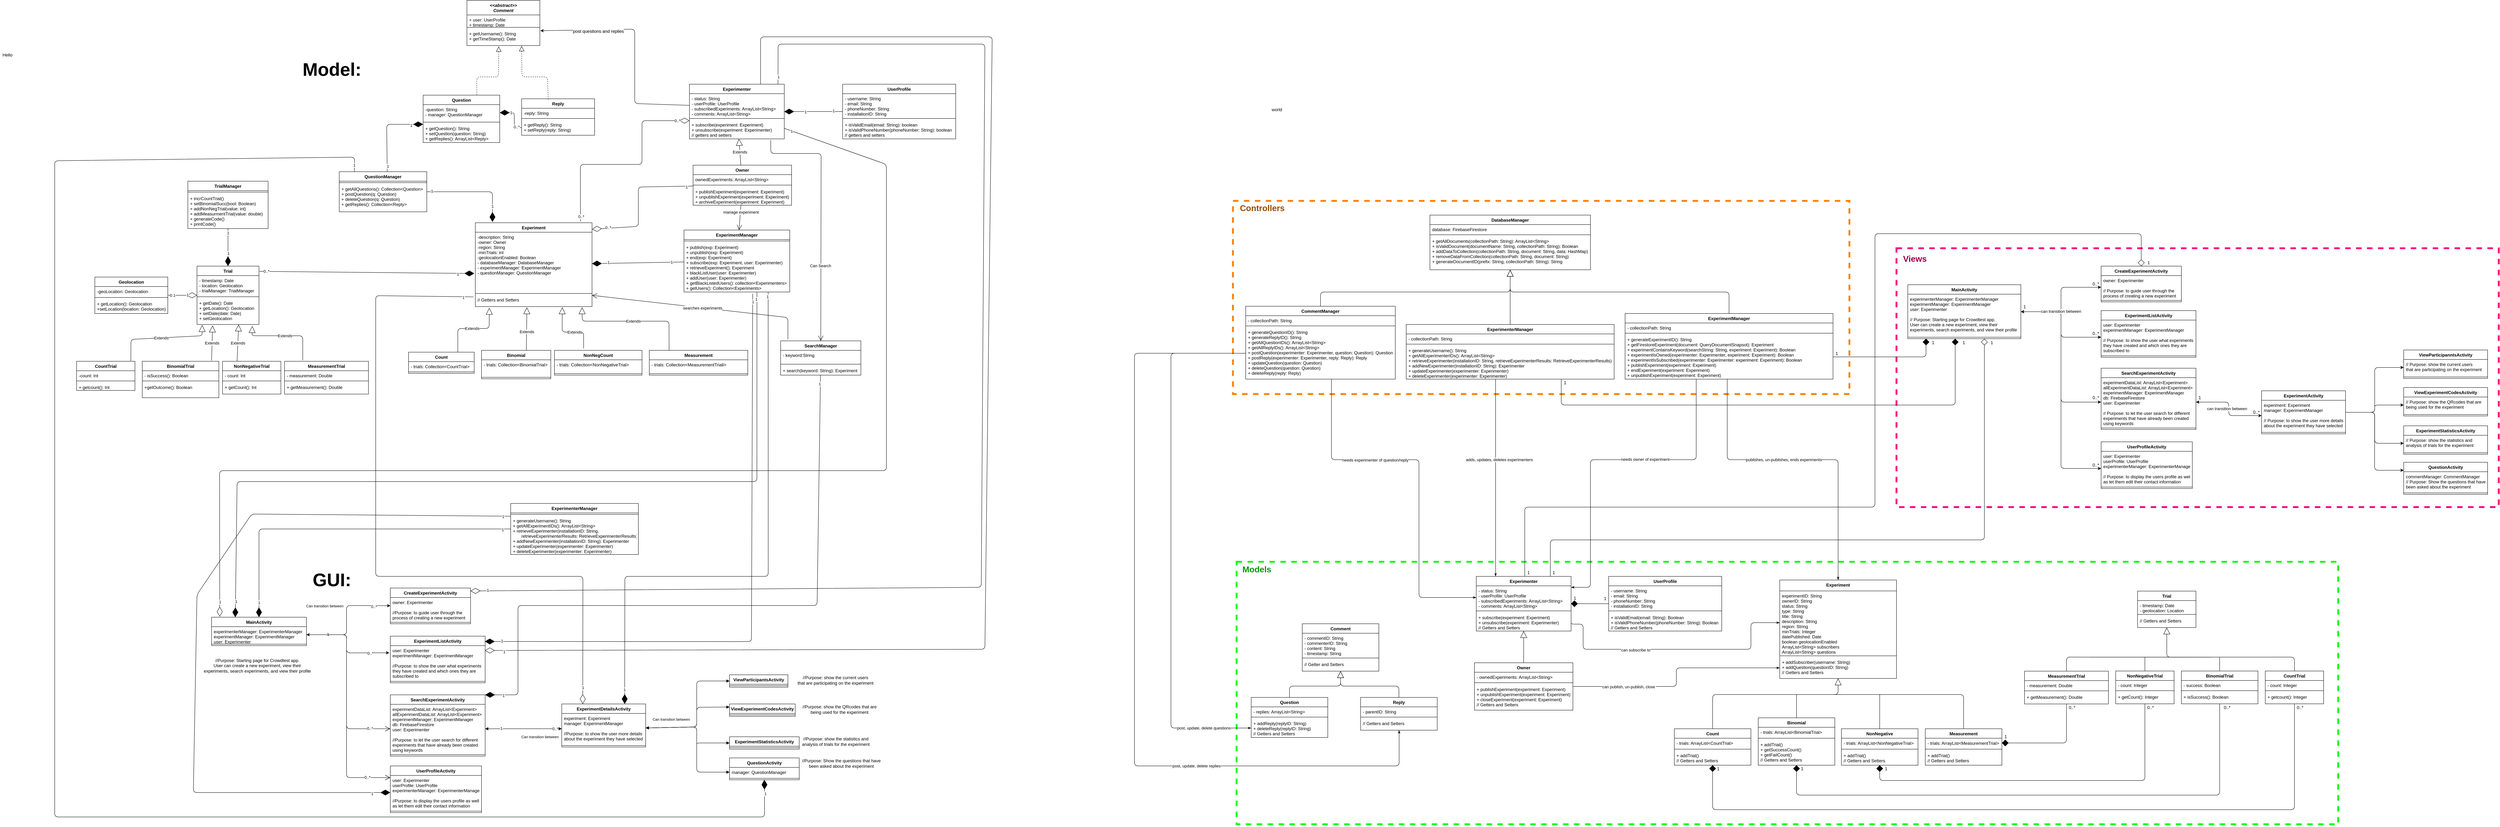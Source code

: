 <mxfile version="14.4.9" type="github">
  <diagram id="rsgUYqqYD4AogLCx72Eq" name="Page-1">
    <mxGraphModel dx="669" dy="778" grid="1" gridSize="10" guides="1" tooltips="1" connect="1" arrows="1" fold="1" page="1" pageScale="1" pageWidth="827" pageHeight="1169" math="0" shadow="0">
      <root>
        <mxCell id="0" />
        <mxCell id="1" parent="0" />
        <mxCell id="Z6YJoc_P9l3Sfv1ZH5nd-350" value="" style="rounded=0;whiteSpace=wrap;html=1;dashed=1;strokeWidth=5;fillColor=none;strokeColor=#FF0080;" parent="1" vertex="1">
          <mxGeometry x="5479" y="1830" width="1651" height="710" as="geometry" />
        </mxCell>
        <mxCell id="Z6YJoc_P9l3Sfv1ZH5nd-1" value="" style="rounded=0;whiteSpace=wrap;html=1;dashed=1;strokeWidth=5;fillColor=none;strokeColor=#FF8000;" parent="1" vertex="1">
          <mxGeometry x="3660" y="1700" width="1690" height="530" as="geometry" />
        </mxCell>
        <mxCell id="Z6YJoc_P9l3Sfv1ZH5nd-2" value="" style="rounded=0;whiteSpace=wrap;html=1;dashed=1;strokeWidth=5;fillColor=none;strokeColor=#00FF00;" parent="1" vertex="1">
          <mxGeometry x="3670" y="2690" width="3020" height="720" as="geometry" />
        </mxCell>
        <mxCell id="Z6YJoc_P9l3Sfv1ZH5nd-218" value="" style="edgeStyle=orthogonalEdgeStyle;rounded=1;orthogonalLoop=1;jettySize=auto;html=1;startArrow=none;startFill=0;startSize=16;endArrow=block;endFill=0;endSize=16;targetPerimeterSpacing=16;entryX=0.5;entryY=1;entryDx=0;entryDy=0;entryPerimeter=0;" parent="1" source="Z6YJoc_P9l3Sfv1ZH5nd-219" target="Z6YJoc_P9l3Sfv1ZH5nd-299" edge="1">
          <mxGeometry relative="1" as="geometry" />
        </mxCell>
        <mxCell id="Z6YJoc_P9l3Sfv1ZH5nd-219" value="Question" style="swimlane;fontStyle=1;align=center;verticalAlign=top;childLayout=stackLayout;horizontal=1;startSize=26;horizontalStack=0;resizeParent=1;resizeParentMax=0;resizeLast=0;collapsible=1;marginBottom=0;" parent="1" vertex="1">
          <mxGeometry x="3710" y="3062" width="210" height="110" as="geometry" />
        </mxCell>
        <mxCell id="Z6YJoc_P9l3Sfv1ZH5nd-220" value="- replies: ArrayList&lt;String&gt;" style="text;strokeColor=none;fillColor=none;align=left;verticalAlign=top;spacingLeft=4;spacingRight=4;overflow=hidden;rotatable=0;points=[[0,0.5],[1,0.5]];portConstraint=eastwest;" parent="Z6YJoc_P9l3Sfv1ZH5nd-219" vertex="1">
          <mxGeometry y="26" width="210" height="24" as="geometry" />
        </mxCell>
        <mxCell id="Z6YJoc_P9l3Sfv1ZH5nd-221" value="" style="line;strokeWidth=1;fillColor=none;align=left;verticalAlign=middle;spacingTop=-1;spacingLeft=3;spacingRight=3;rotatable=0;labelPosition=right;points=[];portConstraint=eastwest;" parent="Z6YJoc_P9l3Sfv1ZH5nd-219" vertex="1">
          <mxGeometry y="50" width="210" height="8" as="geometry" />
        </mxCell>
        <mxCell id="Z6YJoc_P9l3Sfv1ZH5nd-222" value="+ addReply(replyID: String)&#xa;+ deleteReply(replyID: String)&#xa;// Getters and Setters" style="text;strokeColor=none;fillColor=none;align=left;verticalAlign=top;spacingLeft=4;spacingRight=4;overflow=hidden;rotatable=0;points=[[0,0.5],[1,0.5]];portConstraint=eastwest;" parent="Z6YJoc_P9l3Sfv1ZH5nd-219" vertex="1">
          <mxGeometry y="58" width="210" height="52" as="geometry" />
        </mxCell>
        <mxCell id="Z6YJoc_P9l3Sfv1ZH5nd-223" value="" style="group" parent="1" vertex="1" connectable="0">
          <mxGeometry x="4322" y="2967" width="270" height="136" as="geometry" />
        </mxCell>
        <mxCell id="Z6YJoc_P9l3Sfv1ZH5nd-224" value="Owner" style="swimlane;fontStyle=1;align=center;verticalAlign=top;childLayout=stackLayout;horizontal=1;startSize=26;horizontalStack=0;resizeParent=1;resizeParentMax=0;resizeLast=0;collapsible=1;marginBottom=0;" parent="Z6YJoc_P9l3Sfv1ZH5nd-223" vertex="1">
          <mxGeometry width="270" height="130.004" as="geometry" />
        </mxCell>
        <mxCell id="Z6YJoc_P9l3Sfv1ZH5nd-225" value="- ownedExperiments: ArrayList&lt;String&gt;" style="text;strokeColor=none;fillColor=none;align=left;verticalAlign=top;spacingLeft=4;spacingRight=4;overflow=hidden;rotatable=0;points=[[0,0.5],[1,0.5]];portConstraint=eastwest;" parent="Z6YJoc_P9l3Sfv1ZH5nd-224" vertex="1">
          <mxGeometry y="26" width="270" height="24" as="geometry" />
        </mxCell>
        <mxCell id="Z6YJoc_P9l3Sfv1ZH5nd-226" value="" style="line;strokeWidth=1;fillColor=none;align=left;verticalAlign=middle;spacingTop=-1;spacingLeft=3;spacingRight=3;rotatable=0;labelPosition=right;points=[];portConstraint=eastwest;" parent="Z6YJoc_P9l3Sfv1ZH5nd-224" vertex="1">
          <mxGeometry y="50" width="270" height="9.544" as="geometry" />
        </mxCell>
        <mxCell id="Z6YJoc_P9l3Sfv1ZH5nd-227" value="+ publishExperiment(experiment: Experiment)&#xa;+ unpublishExperiment(experiment: Experiment)&#xa;+ closeExperiment(experiment: Experiment)&#xa;// Getters and Setters" style="text;strokeColor=none;fillColor=none;align=left;verticalAlign=top;spacingLeft=4;spacingRight=4;overflow=hidden;rotatable=0;points=[[0,0.5],[1,0.5]];portConstraint=eastwest;" parent="Z6YJoc_P9l3Sfv1ZH5nd-224" vertex="1">
          <mxGeometry y="59.544" width="270" height="70.46" as="geometry" />
        </mxCell>
        <mxCell id="Z6YJoc_P9l3Sfv1ZH5nd-228" value="MeasurementTrial" style="swimlane;fontStyle=1;align=center;verticalAlign=top;childLayout=stackLayout;horizontal=1;startSize=26;horizontalStack=0;resizeParent=1;resizeParentMax=0;resizeLast=0;collapsible=1;marginBottom=0;" parent="1" vertex="1">
          <mxGeometry x="5830" y="2990" width="230" height="90" as="geometry" />
        </mxCell>
        <mxCell id="Z6YJoc_P9l3Sfv1ZH5nd-229" value="- measurement: Double" style="text;strokeColor=none;fillColor=none;align=left;verticalAlign=top;spacingLeft=4;spacingRight=4;overflow=hidden;rotatable=0;points=[[0,0.5],[1,0.5]];portConstraint=eastwest;" parent="Z6YJoc_P9l3Sfv1ZH5nd-228" vertex="1">
          <mxGeometry y="26" width="230" height="24" as="geometry" />
        </mxCell>
        <mxCell id="Z6YJoc_P9l3Sfv1ZH5nd-230" value="" style="line;strokeWidth=1;fillColor=none;align=left;verticalAlign=middle;spacingTop=-1;spacingLeft=3;spacingRight=3;rotatable=0;labelPosition=right;points=[];portConstraint=eastwest;" parent="Z6YJoc_P9l3Sfv1ZH5nd-228" vertex="1">
          <mxGeometry y="50" width="230" height="8" as="geometry" />
        </mxCell>
        <mxCell id="Z6YJoc_P9l3Sfv1ZH5nd-231" value="+ getMeasurement(): Double" style="text;strokeColor=none;fillColor=none;align=left;verticalAlign=top;spacingLeft=4;spacingRight=4;overflow=hidden;rotatable=0;points=[[0,0.5],[1,0.5]];portConstraint=eastwest;" parent="Z6YJoc_P9l3Sfv1ZH5nd-228" vertex="1">
          <mxGeometry y="58" width="230" height="32" as="geometry" />
        </mxCell>
        <mxCell id="Z6YJoc_P9l3Sfv1ZH5nd-232" value="NonNegativeTrial" style="swimlane;fontStyle=1;align=center;verticalAlign=top;childLayout=stackLayout;horizontal=1;startSize=26;horizontalStack=0;resizeParent=1;resizeParentMax=0;resizeLast=0;collapsible=1;marginBottom=0;" parent="1" vertex="1">
          <mxGeometry x="6080" y="2989.58" width="160" height="90" as="geometry" />
        </mxCell>
        <mxCell id="Z6YJoc_P9l3Sfv1ZH5nd-233" value="- count: Integer" style="text;strokeColor=none;fillColor=none;align=left;verticalAlign=top;spacingLeft=4;spacingRight=4;overflow=hidden;rotatable=0;points=[[0,0.5],[1,0.5]];portConstraint=eastwest;" parent="Z6YJoc_P9l3Sfv1ZH5nd-232" vertex="1">
          <mxGeometry y="26" width="160" height="24" as="geometry" />
        </mxCell>
        <mxCell id="Z6YJoc_P9l3Sfv1ZH5nd-234" value="" style="line;strokeWidth=1;fillColor=none;align=left;verticalAlign=middle;spacingTop=-1;spacingLeft=3;spacingRight=3;rotatable=0;labelPosition=right;points=[];portConstraint=eastwest;" parent="Z6YJoc_P9l3Sfv1ZH5nd-232" vertex="1">
          <mxGeometry y="50" width="160" height="8" as="geometry" />
        </mxCell>
        <mxCell id="Z6YJoc_P9l3Sfv1ZH5nd-235" value="+ getCount(): Integer" style="text;strokeColor=none;fillColor=none;align=left;verticalAlign=top;spacingLeft=4;spacingRight=4;overflow=hidden;rotatable=0;points=[[0,0.5],[1,0.5]];portConstraint=eastwest;" parent="Z6YJoc_P9l3Sfv1ZH5nd-232" vertex="1">
          <mxGeometry y="58" width="160" height="32" as="geometry" />
        </mxCell>
        <mxCell id="Z6YJoc_P9l3Sfv1ZH5nd-236" value="BinomialTrial" style="swimlane;fontStyle=1;align=center;verticalAlign=top;childLayout=stackLayout;horizontal=1;startSize=26;horizontalStack=0;resizeParent=1;resizeParentMax=0;resizeLast=0;collapsible=1;marginBottom=0;" parent="1" vertex="1">
          <mxGeometry x="6260" y="2989.58" width="210" height="90" as="geometry" />
        </mxCell>
        <mxCell id="Z6YJoc_P9l3Sfv1ZH5nd-237" value="- success: Boolean" style="text;strokeColor=none;fillColor=none;align=left;verticalAlign=top;spacingLeft=4;spacingRight=4;overflow=hidden;rotatable=0;points=[[0,0.5],[1,0.5]];portConstraint=eastwest;" parent="Z6YJoc_P9l3Sfv1ZH5nd-236" vertex="1">
          <mxGeometry y="26" width="210" height="24" as="geometry" />
        </mxCell>
        <mxCell id="Z6YJoc_P9l3Sfv1ZH5nd-238" value="" style="line;strokeWidth=1;fillColor=none;align=left;verticalAlign=middle;spacingTop=-1;spacingLeft=3;spacingRight=3;rotatable=0;labelPosition=right;points=[];portConstraint=eastwest;" parent="Z6YJoc_P9l3Sfv1ZH5nd-236" vertex="1">
          <mxGeometry y="50" width="210" height="8" as="geometry" />
        </mxCell>
        <mxCell id="Z6YJoc_P9l3Sfv1ZH5nd-239" value="+ isSuccess(): Boolean" style="text;strokeColor=none;fillColor=none;align=left;verticalAlign=top;spacingLeft=4;spacingRight=4;overflow=hidden;rotatable=0;points=[[0,0.5],[1,0.5]];portConstraint=eastwest;" parent="Z6YJoc_P9l3Sfv1ZH5nd-236" vertex="1">
          <mxGeometry y="58" width="210" height="32" as="geometry" />
        </mxCell>
        <mxCell id="Z6YJoc_P9l3Sfv1ZH5nd-240" value="CountTrial" style="swimlane;fontStyle=1;align=center;verticalAlign=top;childLayout=stackLayout;horizontal=1;startSize=26;horizontalStack=0;resizeParent=1;resizeParentMax=0;resizeLast=0;collapsible=1;marginBottom=0;" parent="1" vertex="1">
          <mxGeometry x="6490" y="2989.58" width="160" height="90" as="geometry" />
        </mxCell>
        <mxCell id="Z6YJoc_P9l3Sfv1ZH5nd-241" value="- count: Integer" style="text;strokeColor=none;fillColor=none;align=left;verticalAlign=top;spacingLeft=4;spacingRight=4;overflow=hidden;rotatable=0;points=[[0,0.5],[1,0.5]];portConstraint=eastwest;" parent="Z6YJoc_P9l3Sfv1ZH5nd-240" vertex="1">
          <mxGeometry y="26" width="160" height="24" as="geometry" />
        </mxCell>
        <mxCell id="Z6YJoc_P9l3Sfv1ZH5nd-242" value="" style="line;strokeWidth=1;fillColor=none;align=left;verticalAlign=middle;spacingTop=-1;spacingLeft=3;spacingRight=3;rotatable=0;labelPosition=right;points=[];portConstraint=eastwest;" parent="Z6YJoc_P9l3Sfv1ZH5nd-240" vertex="1">
          <mxGeometry y="50" width="160" height="8" as="geometry" />
        </mxCell>
        <mxCell id="Z6YJoc_P9l3Sfv1ZH5nd-243" value="+ getcount(): Integer" style="text;strokeColor=none;fillColor=none;align=left;verticalAlign=top;spacingLeft=4;spacingRight=4;overflow=hidden;rotatable=0;points=[[0,0.5],[1,0.5]];portConstraint=eastwest;" parent="Z6YJoc_P9l3Sfv1ZH5nd-240" vertex="1">
          <mxGeometry y="58" width="160" height="32" as="geometry" />
        </mxCell>
        <mxCell id="Z6YJoc_P9l3Sfv1ZH5nd-244" style="edgeStyle=orthogonalEdgeStyle;rounded=1;orthogonalLoop=1;jettySize=auto;html=1;entryX=0.5;entryY=1;entryDx=0;entryDy=0;startArrow=none;startFill=0;startSize=16;endArrow=block;endFill=0;endSize=16;targetPerimeterSpacing=16;" parent="1" source="Z6YJoc_P9l3Sfv1ZH5nd-245" target="Z6YJoc_P9l3Sfv1ZH5nd-296" edge="1">
          <mxGeometry relative="1" as="geometry" />
        </mxCell>
        <mxCell id="Z6YJoc_P9l3Sfv1ZH5nd-245" value="Reply" style="swimlane;fontStyle=1;align=center;verticalAlign=top;childLayout=stackLayout;horizontal=1;startSize=26;horizontalStack=0;resizeParent=1;resizeParentMax=0;resizeLast=0;collapsible=1;marginBottom=0;" parent="1" vertex="1">
          <mxGeometry x="4010" y="3062" width="210" height="90" as="geometry" />
        </mxCell>
        <mxCell id="Z6YJoc_P9l3Sfv1ZH5nd-246" value="- parentID: String" style="text;strokeColor=none;fillColor=none;align=left;verticalAlign=top;spacingLeft=4;spacingRight=4;overflow=hidden;rotatable=0;points=[[0,0.5],[1,0.5]];portConstraint=eastwest;" parent="Z6YJoc_P9l3Sfv1ZH5nd-245" vertex="1">
          <mxGeometry y="26" width="210" height="24" as="geometry" />
        </mxCell>
        <mxCell id="Z6YJoc_P9l3Sfv1ZH5nd-247" value="" style="line;strokeWidth=1;fillColor=none;align=left;verticalAlign=middle;spacingTop=-1;spacingLeft=3;spacingRight=3;rotatable=0;labelPosition=right;points=[];portConstraint=eastwest;" parent="Z6YJoc_P9l3Sfv1ZH5nd-245" vertex="1">
          <mxGeometry y="50" width="210" height="8" as="geometry" />
        </mxCell>
        <mxCell id="Z6YJoc_P9l3Sfv1ZH5nd-248" value="// Getters and Setters" style="text;strokeColor=none;fillColor=none;align=left;verticalAlign=top;spacingLeft=4;spacingRight=4;overflow=hidden;rotatable=0;points=[[0,0.5],[1,0.5]];portConstraint=eastwest;" parent="Z6YJoc_P9l3Sfv1ZH5nd-245" vertex="1">
          <mxGeometry y="58" width="210" height="32" as="geometry" />
        </mxCell>
        <mxCell id="Z6YJoc_P9l3Sfv1ZH5nd-249" value="" style="edgeStyle=orthogonalEdgeStyle;rounded=1;orthogonalLoop=1;jettySize=auto;html=1;startArrow=none;startFill=0;startSize=16;endArrow=block;endFill=0;endSize=16;targetPerimeterSpacing=16;entryX=0.5;entryY=1;entryDx=0;entryDy=0;exitX=0.5;exitY=0;exitDx=0;exitDy=0;" parent="1" source="Z6YJoc_P9l3Sfv1ZH5nd-254" target="Z6YJoc_P9l3Sfv1ZH5nd-300" edge="1">
          <mxGeometry relative="1" as="geometry">
            <Array as="points">
              <mxPoint x="3900" y="1950" />
              <mxPoint x="4420" y="1950" />
            </Array>
          </mxGeometry>
        </mxCell>
        <mxCell id="Z6YJoc_P9l3Sfv1ZH5nd-250" style="edgeStyle=orthogonalEdgeStyle;rounded=1;orthogonalLoop=1;jettySize=auto;html=1;startArrow=none;startFill=0;startSize=6;endArrow=classicThin;endFill=1;endSize=6;targetPerimeterSpacing=0;exitX=0;exitY=0.5;exitDx=0;exitDy=0;entryX=0;entryY=0.5;entryDx=0;entryDy=0;" parent="1" source="Z6YJoc_P9l3Sfv1ZH5nd-257" target="Z6YJoc_P9l3Sfv1ZH5nd-222" edge="1">
          <mxGeometry relative="1" as="geometry">
            <mxPoint x="3540" y="2421" as="sourcePoint" />
            <mxPoint x="3710" y="3120" as="targetPoint" />
            <Array as="points">
              <mxPoint x="3490" y="2118" />
              <mxPoint x="3490" y="3146" />
            </Array>
          </mxGeometry>
        </mxCell>
        <mxCell id="Z6YJoc_P9l3Sfv1ZH5nd-251" value="post, update, delete questions" style="edgeLabel;html=1;align=center;verticalAlign=middle;resizable=0;points=[];" parent="Z6YJoc_P9l3Sfv1ZH5nd-250" vertex="1" connectable="0">
          <mxGeometry x="0.617" y="-2" relative="1" as="geometry">
            <mxPoint x="91.97" y="57.79" as="offset" />
          </mxGeometry>
        </mxCell>
        <mxCell id="Z6YJoc_P9l3Sfv1ZH5nd-252" style="edgeStyle=orthogonalEdgeStyle;rounded=1;orthogonalLoop=1;jettySize=auto;html=1;entryX=0;entryY=0.5;entryDx=0;entryDy=0;startArrow=none;startFill=0;startSize=6;endArrow=classicThin;endFill=1;endSize=6;targetPerimeterSpacing=0;" parent="1" source="Z6YJoc_P9l3Sfv1ZH5nd-254" target="Z6YJoc_P9l3Sfv1ZH5nd-289" edge="1">
          <mxGeometry relative="1" as="geometry">
            <Array as="points">
              <mxPoint x="3930" y="2410" />
              <mxPoint x="4170" y="2410" />
              <mxPoint x="4170" y="2788" />
            </Array>
          </mxGeometry>
        </mxCell>
        <mxCell id="Z6YJoc_P9l3Sfv1ZH5nd-253" value="needs experimenter of question/reply" style="edgeLabel;html=1;align=center;verticalAlign=middle;resizable=0;points=[];" parent="Z6YJoc_P9l3Sfv1ZH5nd-252" vertex="1" connectable="0">
          <mxGeometry x="-0.005" relative="1" as="geometry">
            <mxPoint x="-120.0" y="-34" as="offset" />
          </mxGeometry>
        </mxCell>
        <mxCell id="Z6YJoc_P9l3Sfv1ZH5nd-254" value="CommentManager" style="swimlane;fontStyle=1;align=center;verticalAlign=top;childLayout=stackLayout;horizontal=1;startSize=26;horizontalStack=0;resizeParent=1;resizeParentMax=0;resizeLast=0;collapsible=1;marginBottom=0;" parent="1" vertex="1">
          <mxGeometry x="3695" y="1989" width="410" height="200" as="geometry" />
        </mxCell>
        <mxCell id="Z6YJoc_P9l3Sfv1ZH5nd-255" value="- collectionPath: String" style="text;strokeColor=none;fillColor=none;align=left;verticalAlign=top;spacingLeft=4;spacingRight=4;overflow=hidden;rotatable=0;points=[[0,0.5],[1,0.5]];portConstraint=eastwest;" parent="Z6YJoc_P9l3Sfv1ZH5nd-254" vertex="1">
          <mxGeometry y="26" width="410" height="24" as="geometry" />
        </mxCell>
        <mxCell id="Z6YJoc_P9l3Sfv1ZH5nd-256" value="" style="line;strokeWidth=1;fillColor=none;align=left;verticalAlign=middle;spacingTop=-1;spacingLeft=3;spacingRight=3;rotatable=0;labelPosition=right;points=[];portConstraint=eastwest;" parent="Z6YJoc_P9l3Sfv1ZH5nd-254" vertex="1">
          <mxGeometry y="50" width="410" height="8" as="geometry" />
        </mxCell>
        <mxCell id="Z6YJoc_P9l3Sfv1ZH5nd-257" value="+ generateQuestionID(): String&#xa;+ generateReplyID(): String&#xa;+ getAllQuestionIDs(): ArrayList&lt;String&gt;&#xa;+ getAllReplyIDs(): ArrayList&lt;String&gt;&#xa;+ postQuestion(experimenter: Experimenter, question: Question): Question&#xa;+ postReply(experimenter: Experimenter, reply: Reply): Reply&#xa;+ updateQuestion(question: Question)&#xa;+ deleteQuestion(question: Question)&#xa;+ deleteReply(reply: Reply)" style="text;strokeColor=none;fillColor=none;align=left;verticalAlign=top;spacingLeft=4;spacingRight=4;overflow=hidden;rotatable=0;points=[[0,0.5],[1,0.5]];portConstraint=eastwest;" parent="Z6YJoc_P9l3Sfv1ZH5nd-254" vertex="1">
          <mxGeometry y="58" width="410" height="142" as="geometry" />
        </mxCell>
        <mxCell id="Z6YJoc_P9l3Sfv1ZH5nd-258" style="edgeStyle=orthogonalEdgeStyle;rounded=1;orthogonalLoop=1;jettySize=auto;html=1;entryX=0.5;entryY=1;entryDx=0;entryDy=0;startArrow=none;startFill=0;startSize=16;endArrow=block;endFill=0;endSize=16;targetPerimeterSpacing=16;exitX=0.5;exitY=0;exitDx=0;exitDy=0;" parent="1" source="Z6YJoc_P9l3Sfv1ZH5nd-263" target="Z6YJoc_P9l3Sfv1ZH5nd-300" edge="1">
          <mxGeometry relative="1" as="geometry">
            <Array as="points">
              <mxPoint x="5020" y="1950" />
              <mxPoint x="4420" y="1950" />
            </Array>
          </mxGeometry>
        </mxCell>
        <mxCell id="Z6YJoc_P9l3Sfv1ZH5nd-259" style="edgeStyle=orthogonalEdgeStyle;rounded=1;orthogonalLoop=1;jettySize=auto;html=1;entryX=0.5;entryY=0;entryDx=0;entryDy=0;startArrow=none;startFill=0;startSize=6;endArrow=classicThin;endFill=1;endSize=6;targetPerimeterSpacing=0;" parent="1" source="Z6YJoc_P9l3Sfv1ZH5nd-263" target="Z6YJoc_P9l3Sfv1ZH5nd-306" edge="1">
          <mxGeometry relative="1" as="geometry">
            <Array as="points">
              <mxPoint x="5015" y="2410" />
              <mxPoint x="5319" y="2410" />
            </Array>
          </mxGeometry>
        </mxCell>
        <mxCell id="Z6YJoc_P9l3Sfv1ZH5nd-260" value="publishes, un-publishes, ends experiments" style="edgeLabel;html=1;align=center;verticalAlign=middle;resizable=0;points=[];" parent="Z6YJoc_P9l3Sfv1ZH5nd-259" vertex="1" connectable="0">
          <mxGeometry x="0.447" y="1" relative="1" as="geometry">
            <mxPoint x="-150" y="-93.33" as="offset" />
          </mxGeometry>
        </mxCell>
        <mxCell id="Z6YJoc_P9l3Sfv1ZH5nd-261" style="edgeStyle=orthogonalEdgeStyle;rounded=1;orthogonalLoop=1;jettySize=auto;html=1;startArrow=none;startFill=0;startSize=6;endArrow=classicThin;endFill=1;endSize=6;targetPerimeterSpacing=0;" parent="1" source="Z6YJoc_P9l3Sfv1ZH5nd-263" target="Z6YJoc_P9l3Sfv1ZH5nd-289" edge="1">
          <mxGeometry relative="1" as="geometry">
            <Array as="points">
              <mxPoint x="4930" y="2410" />
              <mxPoint x="4640" y="2410" />
              <mxPoint x="4640" y="2760" />
            </Array>
          </mxGeometry>
        </mxCell>
        <mxCell id="Z6YJoc_P9l3Sfv1ZH5nd-262" value="needs owner of experiment" style="edgeLabel;html=1;align=center;verticalAlign=middle;resizable=0;points=[];" parent="Z6YJoc_P9l3Sfv1ZH5nd-261" vertex="1" connectable="0">
          <mxGeometry x="-0.146" y="-2" relative="1" as="geometry">
            <mxPoint x="29" y="1" as="offset" />
          </mxGeometry>
        </mxCell>
        <mxCell id="Z6YJoc_P9l3Sfv1ZH5nd-263" value="ExperimentManager" style="swimlane;fontStyle=1;align=center;verticalAlign=top;childLayout=stackLayout;horizontal=1;startSize=26;horizontalStack=0;resizeParent=1;resizeParentMax=0;resizeLast=0;collapsible=1;marginBottom=0;" parent="1" vertex="1">
          <mxGeometry x="4735" y="2009" width="570" height="180" as="geometry" />
        </mxCell>
        <mxCell id="Z6YJoc_P9l3Sfv1ZH5nd-264" value="- collectionPath: String" style="text;strokeColor=none;fillColor=none;align=left;verticalAlign=top;spacingLeft=4;spacingRight=4;overflow=hidden;rotatable=0;points=[[0,0.5],[1,0.5]];portConstraint=eastwest;" parent="Z6YJoc_P9l3Sfv1ZH5nd-263" vertex="1">
          <mxGeometry y="26" width="570" height="24" as="geometry" />
        </mxCell>
        <mxCell id="Z6YJoc_P9l3Sfv1ZH5nd-265" value="" style="line;strokeWidth=1;fillColor=none;align=left;verticalAlign=middle;spacingTop=-1;spacingLeft=3;spacingRight=3;rotatable=0;labelPosition=right;points=[];portConstraint=eastwest;" parent="Z6YJoc_P9l3Sfv1ZH5nd-263" vertex="1">
          <mxGeometry y="50" width="570" height="8" as="geometry" />
        </mxCell>
        <mxCell id="Z6YJoc_P9l3Sfv1ZH5nd-266" value="+ generateExperimentID(): String&#xa;+ getFirestoreExperiment(document: QueryDocumentSnapsot): Experiment&#xa;+ experimentContainsKeyword(searchString: String, experiment: Experiment): Boolean&#xa;+ experimentIsOwned(experimenter: Experimenter, experiment: Experiment): Boolean&#xa;+ experimentIsSubscribed(experimenter: Experimenter: experiment: Experiment): Boolean&#xa;+ publishExperiment(experiment: Experiment)&#xa;+ endExperiment(experiment: Experiment)&#xa;+ unpublishExperiment(experiment: Experiment)" style="text;strokeColor=none;fillColor=none;align=left;verticalAlign=top;spacingLeft=4;spacingRight=4;overflow=hidden;rotatable=0;points=[[0,0.5],[1,0.5]];portConstraint=eastwest;" parent="Z6YJoc_P9l3Sfv1ZH5nd-263" vertex="1">
          <mxGeometry y="58" width="570" height="122" as="geometry" />
        </mxCell>
        <mxCell id="Z6YJoc_P9l3Sfv1ZH5nd-267" style="edgeStyle=orthogonalEdgeStyle;rounded=1;orthogonalLoop=1;jettySize=auto;html=1;entryX=0.5;entryY=1;entryDx=0;entryDy=0;startArrow=none;startFill=0;startSize=16;endArrow=block;endFill=0;endSize=16;targetPerimeterSpacing=16;exitX=0.5;exitY=0;exitDx=0;exitDy=0;" parent="1" source="Z6YJoc_P9l3Sfv1ZH5nd-270" target="Z6YJoc_P9l3Sfv1ZH5nd-300" edge="1">
          <mxGeometry relative="1" as="geometry" />
        </mxCell>
        <mxCell id="Z6YJoc_P9l3Sfv1ZH5nd-268" style="edgeStyle=orthogonalEdgeStyle;rounded=1;orthogonalLoop=1;jettySize=auto;html=1;startArrow=none;startFill=0;startSize=6;endArrow=classicThin;endFill=1;endSize=6;targetPerimeterSpacing=0;" parent="1" source="Z6YJoc_P9l3Sfv1ZH5nd-270" target="Z6YJoc_P9l3Sfv1ZH5nd-288" edge="1">
          <mxGeometry relative="1" as="geometry">
            <Array as="points">
              <mxPoint x="4380" y="2650" />
              <mxPoint x="4380" y="2650" />
            </Array>
          </mxGeometry>
        </mxCell>
        <mxCell id="Z6YJoc_P9l3Sfv1ZH5nd-269" value="adds, updates, deletes experimenters" style="edgeLabel;html=1;align=center;verticalAlign=middle;resizable=0;points=[];" parent="Z6YJoc_P9l3Sfv1ZH5nd-268" vertex="1" connectable="0">
          <mxGeometry x="-0.003" y="-1" relative="1" as="geometry">
            <mxPoint x="11.0" y="-49" as="offset" />
          </mxGeometry>
        </mxCell>
        <mxCell id="Z6YJoc_P9l3Sfv1ZH5nd-270" value="ExperimenterManager" style="swimlane;fontStyle=1;align=center;verticalAlign=top;childLayout=stackLayout;horizontal=1;startSize=26;horizontalStack=0;resizeParent=1;resizeParentMax=0;resizeLast=0;collapsible=1;marginBottom=0;" parent="1" vertex="1">
          <mxGeometry x="4135" y="2039" width="570" height="150" as="geometry" />
        </mxCell>
        <mxCell id="Z6YJoc_P9l3Sfv1ZH5nd-271" value="- collectionPath: String" style="text;strokeColor=none;fillColor=none;align=left;verticalAlign=top;spacingLeft=4;spacingRight=4;overflow=hidden;rotatable=0;points=[[0,0.5],[1,0.5]];portConstraint=eastwest;" parent="Z6YJoc_P9l3Sfv1ZH5nd-270" vertex="1">
          <mxGeometry y="26" width="570" height="24" as="geometry" />
        </mxCell>
        <mxCell id="Z6YJoc_P9l3Sfv1ZH5nd-272" value="" style="line;strokeWidth=1;fillColor=none;align=left;verticalAlign=middle;spacingTop=-1;spacingLeft=3;spacingRight=3;rotatable=0;labelPosition=right;points=[];portConstraint=eastwest;" parent="Z6YJoc_P9l3Sfv1ZH5nd-270" vertex="1">
          <mxGeometry y="50" width="570" height="8" as="geometry" />
        </mxCell>
        <mxCell id="Z6YJoc_P9l3Sfv1ZH5nd-273" value="+ generateUsername(): String&#xa;+ getAllExperimenterIDs(): ArrayList&lt;String&gt;&#xa;+ retrieveExperimenter(installationID: String, retrieveExperimenterResults: RetrieveExperimenterResults)&#xa;+ addNewExperimenter(installationID: String): Experimenter&#xa;+ updateExperimenter(experimenter: Experimenter)&#xa;+ deleteExperimenter(experimenter: Experimenter)" style="text;strokeColor=none;fillColor=none;align=left;verticalAlign=top;spacingLeft=4;spacingRight=4;overflow=hidden;rotatable=0;points=[[0,0.5],[1,0.5]];portConstraint=eastwest;" parent="Z6YJoc_P9l3Sfv1ZH5nd-270" vertex="1">
          <mxGeometry y="58" width="570" height="92" as="geometry" />
        </mxCell>
        <mxCell id="Z6YJoc_P9l3Sfv1ZH5nd-274" value="" style="endArrow=block;endSize=16;endFill=0;html=1;exitX=0.5;exitY=0;exitDx=0;exitDy=0;entryX=0.5;entryY=1;entryDx=0;entryDy=0;" parent="1" source="Z6YJoc_P9l3Sfv1ZH5nd-240" target="Z6YJoc_P9l3Sfv1ZH5nd-275" edge="1">
          <mxGeometry width="160" relative="1" as="geometry">
            <mxPoint x="5830" y="3029.58" as="sourcePoint" />
            <mxPoint x="6210" y="2921.58" as="targetPoint" />
            <Array as="points">
              <mxPoint x="6570" y="2951.42" />
              <mxPoint x="6220" y="2951.58" />
            </Array>
          </mxGeometry>
        </mxCell>
        <mxCell id="Z6YJoc_P9l3Sfv1ZH5nd-275" value="Trial" style="swimlane;fontStyle=1;align=center;verticalAlign=top;childLayout=stackLayout;horizontal=1;startSize=26;horizontalStack=0;resizeParent=1;resizeParentMax=0;resizeLast=0;collapsible=1;marginBottom=0;" parent="1" vertex="1">
          <mxGeometry x="6140" y="2770.42" width="160" height="100" as="geometry" />
        </mxCell>
        <mxCell id="Z6YJoc_P9l3Sfv1ZH5nd-276" value="- timestamp: Date&#xa;- geolocation: Location" style="text;strokeColor=none;fillColor=none;align=left;verticalAlign=top;spacingLeft=4;spacingRight=4;overflow=hidden;rotatable=0;points=[[0,0.5],[1,0.5]];portConstraint=eastwest;" parent="Z6YJoc_P9l3Sfv1ZH5nd-275" vertex="1">
          <mxGeometry y="26" width="160" height="34" as="geometry" />
        </mxCell>
        <mxCell id="Z6YJoc_P9l3Sfv1ZH5nd-277" value="" style="line;strokeWidth=1;fillColor=none;align=left;verticalAlign=middle;spacingTop=-1;spacingLeft=3;spacingRight=3;rotatable=0;labelPosition=right;points=[];portConstraint=eastwest;" parent="Z6YJoc_P9l3Sfv1ZH5nd-275" vertex="1">
          <mxGeometry y="60" width="160" height="8" as="geometry" />
        </mxCell>
        <mxCell id="Z6YJoc_P9l3Sfv1ZH5nd-278" value="// Getters and Setters" style="text;strokeColor=none;fillColor=none;align=left;verticalAlign=top;spacingLeft=4;spacingRight=4;overflow=hidden;rotatable=0;points=[[0,0.5],[1,0.5]];portConstraint=eastwest;" parent="Z6YJoc_P9l3Sfv1ZH5nd-275" vertex="1">
          <mxGeometry y="68" width="160" height="32" as="geometry" />
        </mxCell>
        <mxCell id="Z6YJoc_P9l3Sfv1ZH5nd-279" value="" style="endArrow=none;endSize=16;endFill=0;html=1;exitX=0.5;exitY=0;exitDx=0;exitDy=0;" parent="1" source="Z6YJoc_P9l3Sfv1ZH5nd-236" edge="1">
          <mxGeometry width="160" relative="1" as="geometry">
            <mxPoint x="6080" y="2971.58" as="sourcePoint" />
            <mxPoint x="6365" y="2951.42" as="targetPoint" />
            <Array as="points">
              <mxPoint x="6365" y="2951.42" />
            </Array>
          </mxGeometry>
        </mxCell>
        <mxCell id="Z6YJoc_P9l3Sfv1ZH5nd-280" value="" style="endArrow=none;endSize=16;endFill=0;html=1;exitX=0.5;exitY=0;exitDx=0;exitDy=0;" parent="1" source="Z6YJoc_P9l3Sfv1ZH5nd-228" edge="1">
          <mxGeometry width="160" relative="1" as="geometry">
            <mxPoint x="5955" y="2999.58" as="sourcePoint" />
            <mxPoint x="6010" y="2951.58" as="targetPoint" />
            <Array as="points">
              <mxPoint x="5945" y="2951.42" />
              <mxPoint x="6347" y="2951.58" />
              <mxPoint x="6080" y="2951.58" />
            </Array>
          </mxGeometry>
        </mxCell>
        <mxCell id="Z6YJoc_P9l3Sfv1ZH5nd-281" value="" style="endArrow=none;endSize=16;endFill=0;html=1;exitX=0.5;exitY=0;exitDx=0;exitDy=0;" parent="1" source="Z6YJoc_P9l3Sfv1ZH5nd-232" edge="1">
          <mxGeometry width="160" relative="1" as="geometry">
            <mxPoint x="5955" y="2999.58" as="sourcePoint" />
            <mxPoint x="6160" y="2951.42" as="targetPoint" />
            <Array as="points">
              <mxPoint x="6160" y="2971.42" />
            </Array>
          </mxGeometry>
        </mxCell>
        <mxCell id="Z6YJoc_P9l3Sfv1ZH5nd-282" value="" style="edgeStyle=orthogonalEdgeStyle;rounded=1;orthogonalLoop=1;jettySize=auto;html=1;endArrow=block;endFill=0;endSize=16;" parent="1" source="Z6YJoc_P9l3Sfv1ZH5nd-224" target="Z6YJoc_P9l3Sfv1ZH5nd-288" edge="1">
          <mxGeometry relative="1" as="geometry" />
        </mxCell>
        <mxCell id="Z6YJoc_P9l3Sfv1ZH5nd-283" value="" style="edgeStyle=orthogonalEdgeStyle;rounded=1;orthogonalLoop=1;jettySize=auto;html=1;endArrow=none;endFill=0;endSize=16;startArrow=diamond;startFill=1;startSize=16;" parent="1" source="Z6YJoc_P9l3Sfv1ZH5nd-288" target="Z6YJoc_P9l3Sfv1ZH5nd-292" edge="1">
          <mxGeometry relative="1" as="geometry" />
        </mxCell>
        <mxCell id="Z6YJoc_P9l3Sfv1ZH5nd-286" style="edgeStyle=orthogonalEdgeStyle;rounded=1;orthogonalLoop=1;jettySize=auto;html=1;startArrow=none;startFill=0;startSize=6;endArrow=classicThin;endFill=1;endSize=6;targetPerimeterSpacing=0;exitX=1;exitY=0.5;exitDx=0;exitDy=0;entryX=0;entryY=0.5;entryDx=0;entryDy=0;" parent="1" source="Z6YJoc_P9l3Sfv1ZH5nd-291" target="Z6YJoc_P9l3Sfv1ZH5nd-307" edge="1">
          <mxGeometry relative="1" as="geometry">
            <Array as="points">
              <mxPoint x="4587" y="2861" />
              <mxPoint x="4620" y="2861" />
              <mxPoint x="4620" y="2930" />
              <mxPoint x="5080" y="2930" />
              <mxPoint x="5080" y="2857" />
            </Array>
          </mxGeometry>
        </mxCell>
        <mxCell id="Z6YJoc_P9l3Sfv1ZH5nd-287" value="can subscribe to" style="edgeLabel;html=1;align=center;verticalAlign=middle;resizable=0;points=[];" parent="Z6YJoc_P9l3Sfv1ZH5nd-286" vertex="1" connectable="0">
          <mxGeometry x="-0.15" relative="1" as="geometry">
            <mxPoint x="-54.33" y="1.97" as="offset" />
          </mxGeometry>
        </mxCell>
        <mxCell id="Z6YJoc_P9l3Sfv1ZH5nd-288" value="Experimenter" style="swimlane;fontStyle=1;align=center;verticalAlign=top;childLayout=stackLayout;horizontal=1;startSize=26;horizontalStack=0;resizeParent=1;resizeParentMax=0;resizeLast=0;collapsible=1;marginBottom=0;" parent="1" vertex="1">
          <mxGeometry x="4327" y="2730" width="260" height="150.004" as="geometry" />
        </mxCell>
        <mxCell id="Z6YJoc_P9l3Sfv1ZH5nd-289" value="- status: String&#xa;- userProfile: UserProfile&#xa;- subscribedExperiments: ArrayList&lt;String&gt;&#xa;- comments: ArrayList&lt;String&gt;" style="text;strokeColor=none;fillColor=none;align=left;verticalAlign=top;spacingLeft=4;spacingRight=4;overflow=hidden;rotatable=0;points=[[0,0.5],[1,0.5]];portConstraint=eastwest;" parent="Z6YJoc_P9l3Sfv1ZH5nd-288" vertex="1">
          <mxGeometry y="26" width="260" height="64" as="geometry" />
        </mxCell>
        <mxCell id="Z6YJoc_P9l3Sfv1ZH5nd-290" value="" style="line;strokeWidth=1;fillColor=none;align=left;verticalAlign=middle;spacingTop=-1;spacingLeft=3;spacingRight=3;rotatable=0;labelPosition=right;points=[];portConstraint=eastwest;" parent="Z6YJoc_P9l3Sfv1ZH5nd-288" vertex="1">
          <mxGeometry y="90" width="260" height="9.544" as="geometry" />
        </mxCell>
        <mxCell id="Z6YJoc_P9l3Sfv1ZH5nd-291" value="+ subscribe(experiment: Experiment)&#xa;+ unsubscribe(experiment: Experimenter)&#xa;// Getters and Setters" style="text;strokeColor=none;fillColor=none;align=left;verticalAlign=top;spacingLeft=4;spacingRight=4;overflow=hidden;rotatable=0;points=[[0,0.5],[1,0.5]];portConstraint=eastwest;" parent="Z6YJoc_P9l3Sfv1ZH5nd-288" vertex="1">
          <mxGeometry y="99.544" width="260" height="50.46" as="geometry" />
        </mxCell>
        <mxCell id="Z6YJoc_P9l3Sfv1ZH5nd-292" value="UserProfile" style="swimlane;fontStyle=1;align=center;verticalAlign=top;childLayout=stackLayout;horizontal=1;startSize=26;horizontalStack=0;resizeParent=1;resizeParentMax=0;resizeLast=0;collapsible=1;marginBottom=0;" parent="1" vertex="1">
          <mxGeometry x="4690" y="2730" width="310" height="150.004" as="geometry" />
        </mxCell>
        <mxCell id="Z6YJoc_P9l3Sfv1ZH5nd-293" value="- username: String&#xa;- email: String&#xa;- phoneNumber: String&#xa;- installationID: String" style="text;strokeColor=none;fillColor=none;align=left;verticalAlign=top;spacingLeft=4;spacingRight=4;overflow=hidden;rotatable=0;points=[[0,0.5],[1,0.5]];portConstraint=eastwest;" parent="Z6YJoc_P9l3Sfv1ZH5nd-292" vertex="1">
          <mxGeometry y="26" width="310" height="64" as="geometry" />
        </mxCell>
        <mxCell id="Z6YJoc_P9l3Sfv1ZH5nd-294" value="" style="line;strokeWidth=1;fillColor=none;align=left;verticalAlign=middle;spacingTop=-1;spacingLeft=3;spacingRight=3;rotatable=0;labelPosition=right;points=[];portConstraint=eastwest;" parent="Z6YJoc_P9l3Sfv1ZH5nd-292" vertex="1">
          <mxGeometry y="90" width="310" height="9.544" as="geometry" />
        </mxCell>
        <mxCell id="Z6YJoc_P9l3Sfv1ZH5nd-295" value="+ isValidEmail(email: String): Boolean&#xa;+ isValidPhoneNumber(phoneNumber: String): Boolean&#xa;// Getters and Setters" style="text;strokeColor=none;fillColor=none;align=left;verticalAlign=top;spacingLeft=4;spacingRight=4;overflow=hidden;rotatable=0;points=[[0,0.5],[1,0.5]];portConstraint=eastwest;" parent="Z6YJoc_P9l3Sfv1ZH5nd-292" vertex="1">
          <mxGeometry y="99.544" width="310" height="50.46" as="geometry" />
        </mxCell>
        <mxCell id="Z6YJoc_P9l3Sfv1ZH5nd-296" value="Comment" style="swimlane;fontStyle=1;align=center;verticalAlign=top;childLayout=stackLayout;horizontal=1;startSize=26;horizontalStack=0;resizeParent=1;resizeParentMax=0;resizeLast=0;collapsible=1;marginBottom=0;" parent="1" vertex="1">
          <mxGeometry x="3850" y="2860" width="210" height="130" as="geometry" />
        </mxCell>
        <mxCell id="Z6YJoc_P9l3Sfv1ZH5nd-297" value="- commentID: String&#xa;- commenterID: String&#xa;- content: String&#xa;- timestamp: String" style="text;strokeColor=none;fillColor=none;align=left;verticalAlign=top;spacingLeft=4;spacingRight=4;overflow=hidden;rotatable=0;points=[[0,0.5],[1,0.5]];portConstraint=eastwest;" parent="Z6YJoc_P9l3Sfv1ZH5nd-296" vertex="1">
          <mxGeometry y="26" width="210" height="64" as="geometry" />
        </mxCell>
        <mxCell id="Z6YJoc_P9l3Sfv1ZH5nd-298" value="" style="line;strokeWidth=1;fillColor=none;align=left;verticalAlign=middle;spacingTop=-1;spacingLeft=3;spacingRight=3;rotatable=0;labelPosition=right;points=[];portConstraint=eastwest;" parent="Z6YJoc_P9l3Sfv1ZH5nd-296" vertex="1">
          <mxGeometry y="90" width="210" height="8" as="geometry" />
        </mxCell>
        <mxCell id="Z6YJoc_P9l3Sfv1ZH5nd-299" value="// Getter and Setters" style="text;strokeColor=none;fillColor=none;align=left;verticalAlign=top;spacingLeft=4;spacingRight=4;overflow=hidden;rotatable=0;points=[[0,0.5],[1,0.5]];portConstraint=eastwest;" parent="Z6YJoc_P9l3Sfv1ZH5nd-296" vertex="1">
          <mxGeometry y="98" width="210" height="32" as="geometry" />
        </mxCell>
        <mxCell id="Z6YJoc_P9l3Sfv1ZH5nd-300" value="DatabaseManager" style="swimlane;fontStyle=1;align=center;verticalAlign=top;childLayout=stackLayout;horizontal=1;startSize=26;horizontalStack=0;resizeParent=1;resizeParentMax=0;resizeLast=0;collapsible=1;marginBottom=0;" parent="1" vertex="1">
          <mxGeometry x="4200" y="1739" width="440" height="150" as="geometry" />
        </mxCell>
        <mxCell id="Z6YJoc_P9l3Sfv1ZH5nd-301" value="database: FirebaseFirestore" style="text;strokeColor=none;fillColor=none;align=left;verticalAlign=top;spacingLeft=4;spacingRight=4;overflow=hidden;rotatable=0;points=[[0,0.5],[1,0.5]];portConstraint=eastwest;" parent="Z6YJoc_P9l3Sfv1ZH5nd-300" vertex="1">
          <mxGeometry y="26" width="440" height="24" as="geometry" />
        </mxCell>
        <mxCell id="Z6YJoc_P9l3Sfv1ZH5nd-302" value="" style="line;strokeWidth=1;fillColor=none;align=left;verticalAlign=middle;spacingTop=-1;spacingLeft=3;spacingRight=3;rotatable=0;labelPosition=right;points=[];portConstraint=eastwest;" parent="Z6YJoc_P9l3Sfv1ZH5nd-300" vertex="1">
          <mxGeometry y="50" width="440" height="8" as="geometry" />
        </mxCell>
        <mxCell id="Z6YJoc_P9l3Sfv1ZH5nd-303" value="+ getAllDocuments(collectionPath: String): ArrayList&lt;String&gt;&#xa;+ isValidDocument(documentName: String, collectionPath: String): Boolean&#xa;+ addDataToCollection(collectionPath: String, document: String, data: HashMap)&#xa;+ removeDataFromCollection(collectionPath: String, document: String)&#xa;+ generateDocumentID(prefix: String, collectionPath: String): String" style="text;strokeColor=none;fillColor=none;align=left;verticalAlign=top;spacingLeft=4;spacingRight=4;overflow=hidden;rotatable=0;points=[[0,0.5],[1,0.5]];portConstraint=eastwest;" parent="Z6YJoc_P9l3Sfv1ZH5nd-300" vertex="1">
          <mxGeometry y="58" width="440" height="92" as="geometry" />
        </mxCell>
        <mxCell id="Z6YJoc_P9l3Sfv1ZH5nd-304" style="edgeStyle=orthogonalEdgeStyle;rounded=1;orthogonalLoop=1;jettySize=auto;html=1;startArrow=none;startFill=0;startSize=6;endArrow=classicThin;endFill=1;endSize=6;targetPerimeterSpacing=0;entryX=0.503;entryY=1;entryDx=0;entryDy=0;entryPerimeter=0;" parent="1" source="Z6YJoc_P9l3Sfv1ZH5nd-257" target="Z6YJoc_P9l3Sfv1ZH5nd-248" edge="1">
          <mxGeometry relative="1" as="geometry">
            <Array as="points">
              <mxPoint x="3390" y="2118" />
              <mxPoint x="3390" y="3250" />
              <mxPoint x="4116" y="3250" />
            </Array>
          </mxGeometry>
        </mxCell>
        <mxCell id="Z6YJoc_P9l3Sfv1ZH5nd-305" value="post, update, delete replies" style="edgeLabel;html=1;align=center;verticalAlign=middle;resizable=0;points=[];" parent="Z6YJoc_P9l3Sfv1ZH5nd-304" vertex="1" connectable="0">
          <mxGeometry x="0.329" y="1" relative="1" as="geometry">
            <mxPoint x="104.86" y="1" as="offset" />
          </mxGeometry>
        </mxCell>
        <mxCell id="Z6YJoc_P9l3Sfv1ZH5nd-306" value="Experiment" style="swimlane;fontStyle=1;align=center;verticalAlign=top;childLayout=stackLayout;horizontal=1;startSize=30;horizontalStack=0;resizeParent=1;resizeParentMax=0;resizeLast=0;collapsible=1;marginBottom=0;" parent="1" vertex="1">
          <mxGeometry x="5159" y="2740" width="320" height="270" as="geometry" />
        </mxCell>
        <mxCell id="Z6YJoc_P9l3Sfv1ZH5nd-307" value="experimentID: String&#xa;ownerID: String&#xa;status: String&#xa;type: String&#xa;title: String&#xa;description: String&#xa;region: String&#xa;minTrials: Integer&#xa;datePublished: Date&#xa;boolean geolocationEnabled&#xa;ArrayList&lt;String&gt; subscribers&#xa;ArrayList&lt;String&gt; questions" style="text;strokeColor=none;fillColor=none;align=left;verticalAlign=top;spacingLeft=4;spacingRight=4;overflow=hidden;rotatable=0;points=[[0,0.5],[1,0.5]];portConstraint=eastwest;" parent="Z6YJoc_P9l3Sfv1ZH5nd-306" vertex="1">
          <mxGeometry y="30" width="320" height="174" as="geometry" />
        </mxCell>
        <mxCell id="Z6YJoc_P9l3Sfv1ZH5nd-308" value="" style="line;strokeWidth=1;fillColor=none;align=left;verticalAlign=middle;spacingTop=-1;spacingLeft=3;spacingRight=3;rotatable=0;labelPosition=right;points=[];portConstraint=eastwest;" parent="Z6YJoc_P9l3Sfv1ZH5nd-306" vertex="1">
          <mxGeometry y="204" width="320" height="8" as="geometry" />
        </mxCell>
        <mxCell id="Z6YJoc_P9l3Sfv1ZH5nd-309" value="+ addSubscriber(username: String)&#xa;+ addQuestion(questionID: String)&#xa;// Getters and Setters" style="text;strokeColor=none;fillColor=none;align=left;verticalAlign=top;spacingLeft=4;spacingRight=4;overflow=hidden;rotatable=0;points=[[0,0.5],[1,0.5]];portConstraint=eastwest;" parent="Z6YJoc_P9l3Sfv1ZH5nd-306" vertex="1">
          <mxGeometry y="212" width="320" height="58" as="geometry" />
        </mxCell>
        <mxCell id="Z6YJoc_P9l3Sfv1ZH5nd-310" style="edgeStyle=orthogonalEdgeStyle;rounded=1;orthogonalLoop=1;jettySize=auto;html=1;startArrow=diamond;startFill=1;startSize=16;endArrow=none;endFill=0;endSize=16;targetPerimeterSpacing=0;" parent="1" source="Z6YJoc_P9l3Sfv1ZH5nd-311" target="Z6YJoc_P9l3Sfv1ZH5nd-240" edge="1">
          <mxGeometry relative="1" as="geometry">
            <Array as="points">
              <mxPoint x="4975" y="3370" />
              <mxPoint x="6570" y="3370" />
            </Array>
          </mxGeometry>
        </mxCell>
        <mxCell id="Z6YJoc_P9l3Sfv1ZH5nd-311" value="Count" style="swimlane;fontStyle=1;align=center;verticalAlign=top;childLayout=stackLayout;horizontal=1;startSize=26;horizontalStack=0;resizeParent=1;resizeParentMax=0;resizeLast=0;collapsible=1;marginBottom=0;" parent="1" vertex="1">
          <mxGeometry x="4870" y="3148" width="210" height="100" as="geometry" />
        </mxCell>
        <mxCell id="Z6YJoc_P9l3Sfv1ZH5nd-312" value="- trials: ArrayList&lt;CountTrial&gt;" style="text;strokeColor=none;fillColor=none;align=left;verticalAlign=top;spacingLeft=4;spacingRight=4;overflow=hidden;rotatable=0;points=[[0,0.5],[1,0.5]];portConstraint=eastwest;" parent="Z6YJoc_P9l3Sfv1ZH5nd-311" vertex="1">
          <mxGeometry y="26" width="210" height="26" as="geometry" />
        </mxCell>
        <mxCell id="Z6YJoc_P9l3Sfv1ZH5nd-313" value="" style="line;strokeWidth=1;fillColor=none;align=left;verticalAlign=middle;spacingTop=-1;spacingLeft=3;spacingRight=3;rotatable=0;labelPosition=right;points=[];portConstraint=eastwest;" parent="Z6YJoc_P9l3Sfv1ZH5nd-311" vertex="1">
          <mxGeometry y="52" width="210" height="8" as="geometry" />
        </mxCell>
        <mxCell id="Z6YJoc_P9l3Sfv1ZH5nd-314" value="+ addTrial()&#xa;// Getters and Setters" style="text;strokeColor=none;fillColor=none;align=left;verticalAlign=top;spacingLeft=4;spacingRight=4;overflow=hidden;rotatable=0;points=[[0,0.5],[1,0.5]];portConstraint=eastwest;" parent="Z6YJoc_P9l3Sfv1ZH5nd-311" vertex="1">
          <mxGeometry y="60" width="210" height="40" as="geometry" />
        </mxCell>
        <mxCell id="Z6YJoc_P9l3Sfv1ZH5nd-315" style="edgeStyle=orthogonalEdgeStyle;rounded=1;orthogonalLoop=1;jettySize=auto;html=1;startArrow=diamond;startFill=1;startSize=16;endArrow=none;endFill=0;endSize=16;targetPerimeterSpacing=0;" parent="1" source="Z6YJoc_P9l3Sfv1ZH5nd-316" target="Z6YJoc_P9l3Sfv1ZH5nd-236" edge="1">
          <mxGeometry relative="1" as="geometry">
            <Array as="points">
              <mxPoint x="5205" y="3330" />
              <mxPoint x="6365" y="3330" />
            </Array>
          </mxGeometry>
        </mxCell>
        <mxCell id="Z6YJoc_P9l3Sfv1ZH5nd-316" value="Binomial" style="swimlane;fontStyle=1;align=center;verticalAlign=top;childLayout=stackLayout;horizontal=1;startSize=26;horizontalStack=0;resizeParent=1;resizeParentMax=0;resizeLast=0;collapsible=1;marginBottom=0;" parent="1" vertex="1">
          <mxGeometry x="5100" y="3118" width="210" height="130" as="geometry" />
        </mxCell>
        <mxCell id="Z6YJoc_P9l3Sfv1ZH5nd-317" value="- trials: ArrayList&lt;BinomialTrial&gt;" style="text;strokeColor=none;fillColor=none;align=left;verticalAlign=top;spacingLeft=4;spacingRight=4;overflow=hidden;rotatable=0;points=[[0,0.5],[1,0.5]];portConstraint=eastwest;" parent="Z6YJoc_P9l3Sfv1ZH5nd-316" vertex="1">
          <mxGeometry y="26" width="210" height="26" as="geometry" />
        </mxCell>
        <mxCell id="Z6YJoc_P9l3Sfv1ZH5nd-318" value="" style="line;strokeWidth=1;fillColor=none;align=left;verticalAlign=middle;spacingTop=-1;spacingLeft=3;spacingRight=3;rotatable=0;labelPosition=right;points=[];portConstraint=eastwest;" parent="Z6YJoc_P9l3Sfv1ZH5nd-316" vertex="1">
          <mxGeometry y="52" width="210" height="8" as="geometry" />
        </mxCell>
        <mxCell id="Z6YJoc_P9l3Sfv1ZH5nd-319" value="+ addTrial()&#xa;+ getSuccessCount()&#xa;+ getFailCount()&#xa;// Getters and Setters" style="text;strokeColor=none;fillColor=none;align=left;verticalAlign=top;spacingLeft=4;spacingRight=4;overflow=hidden;rotatable=0;points=[[0,0.5],[1,0.5]];portConstraint=eastwest;" parent="Z6YJoc_P9l3Sfv1ZH5nd-316" vertex="1">
          <mxGeometry y="60" width="210" height="70" as="geometry" />
        </mxCell>
        <mxCell id="Z6YJoc_P9l3Sfv1ZH5nd-320" style="edgeStyle=orthogonalEdgeStyle;rounded=1;orthogonalLoop=1;jettySize=auto;html=1;startArrow=diamond;startFill=1;startSize=16;endArrow=none;endFill=0;endSize=16;targetPerimeterSpacing=0;" parent="1" source="Z6YJoc_P9l3Sfv1ZH5nd-321" target="Z6YJoc_P9l3Sfv1ZH5nd-235" edge="1">
          <mxGeometry relative="1" as="geometry">
            <Array as="points">
              <mxPoint x="5433" y="3290" />
              <mxPoint x="6160" y="3290" />
            </Array>
          </mxGeometry>
        </mxCell>
        <mxCell id="Z6YJoc_P9l3Sfv1ZH5nd-321" value="NonNegative" style="swimlane;fontStyle=1;align=center;verticalAlign=top;childLayout=stackLayout;horizontal=1;startSize=26;horizontalStack=0;resizeParent=1;resizeParentMax=0;resizeLast=0;collapsible=1;marginBottom=0;" parent="1" vertex="1">
          <mxGeometry x="5328" y="3148" width="210" height="100" as="geometry" />
        </mxCell>
        <mxCell id="Z6YJoc_P9l3Sfv1ZH5nd-322" value="- trials: ArrayList&lt;NonNegativeTrial&gt;" style="text;strokeColor=none;fillColor=none;align=left;verticalAlign=top;spacingLeft=4;spacingRight=4;overflow=hidden;rotatable=0;points=[[0,0.5],[1,0.5]];portConstraint=eastwest;" parent="Z6YJoc_P9l3Sfv1ZH5nd-321" vertex="1">
          <mxGeometry y="26" width="210" height="26" as="geometry" />
        </mxCell>
        <mxCell id="Z6YJoc_P9l3Sfv1ZH5nd-323" value="" style="line;strokeWidth=1;fillColor=none;align=left;verticalAlign=middle;spacingTop=-1;spacingLeft=3;spacingRight=3;rotatable=0;labelPosition=right;points=[];portConstraint=eastwest;" parent="Z6YJoc_P9l3Sfv1ZH5nd-321" vertex="1">
          <mxGeometry y="52" width="210" height="8" as="geometry" />
        </mxCell>
        <mxCell id="Z6YJoc_P9l3Sfv1ZH5nd-324" value="+ addTrial()&#xa;// Getters and Setters" style="text;strokeColor=none;fillColor=none;align=left;verticalAlign=top;spacingLeft=4;spacingRight=4;overflow=hidden;rotatable=0;points=[[0,0.5],[1,0.5]];portConstraint=eastwest;" parent="Z6YJoc_P9l3Sfv1ZH5nd-321" vertex="1">
          <mxGeometry y="60" width="210" height="40" as="geometry" />
        </mxCell>
        <mxCell id="Z6YJoc_P9l3Sfv1ZH5nd-325" style="edgeStyle=orthogonalEdgeStyle;rounded=1;orthogonalLoop=1;jettySize=auto;html=1;startArrow=diamond;startFill=1;startSize=16;endArrow=none;endFill=0;endSize=16;targetPerimeterSpacing=0;exitX=1;exitY=0.5;exitDx=0;exitDy=0;" parent="1" source="Z6YJoc_P9l3Sfv1ZH5nd-327" target="Z6YJoc_P9l3Sfv1ZH5nd-231" edge="1">
          <mxGeometry relative="1" as="geometry">
            <Array as="points">
              <mxPoint x="5945" y="3187" />
            </Array>
          </mxGeometry>
        </mxCell>
        <mxCell id="Z6YJoc_P9l3Sfv1ZH5nd-326" value="Measurement" style="swimlane;fontStyle=1;align=center;verticalAlign=top;childLayout=stackLayout;horizontal=1;startSize=26;horizontalStack=0;resizeParent=1;resizeParentMax=0;resizeLast=0;collapsible=1;marginBottom=0;" parent="1" vertex="1">
          <mxGeometry x="5558" y="3148" width="210" height="100" as="geometry" />
        </mxCell>
        <mxCell id="Z6YJoc_P9l3Sfv1ZH5nd-327" value="- trials: ArrayList&lt;MeasurementTrial&gt;" style="text;strokeColor=none;fillColor=none;align=left;verticalAlign=top;spacingLeft=4;spacingRight=4;overflow=hidden;rotatable=0;points=[[0,0.5],[1,0.5]];portConstraint=eastwest;" parent="Z6YJoc_P9l3Sfv1ZH5nd-326" vertex="1">
          <mxGeometry y="26" width="210" height="26" as="geometry" />
        </mxCell>
        <mxCell id="Z6YJoc_P9l3Sfv1ZH5nd-328" value="" style="line;strokeWidth=1;fillColor=none;align=left;verticalAlign=middle;spacingTop=-1;spacingLeft=3;spacingRight=3;rotatable=0;labelPosition=right;points=[];portConstraint=eastwest;" parent="Z6YJoc_P9l3Sfv1ZH5nd-326" vertex="1">
          <mxGeometry y="52" width="210" height="8" as="geometry" />
        </mxCell>
        <mxCell id="Z6YJoc_P9l3Sfv1ZH5nd-329" value="+ addTrial()&#xa;// Getters and Setters" style="text;strokeColor=none;fillColor=none;align=left;verticalAlign=top;spacingLeft=4;spacingRight=4;overflow=hidden;rotatable=0;points=[[0,0.5],[1,0.5]];portConstraint=eastwest;" parent="Z6YJoc_P9l3Sfv1ZH5nd-326" vertex="1">
          <mxGeometry y="60" width="210" height="40" as="geometry" />
        </mxCell>
        <mxCell id="Z6YJoc_P9l3Sfv1ZH5nd-330" value="" style="endArrow=block;endSize=16;endFill=0;html=1;entryX=0.5;entryY=1;entryDx=0;entryDy=0;exitX=0.5;exitY=0;exitDx=0;exitDy=0;" parent="1" source="Z6YJoc_P9l3Sfv1ZH5nd-311" target="Z6YJoc_P9l3Sfv1ZH5nd-306" edge="1">
          <mxGeometry width="160" relative="1" as="geometry">
            <mxPoint x="4996" y="3074.16" as="sourcePoint" />
            <mxPoint x="5156" y="3074.16" as="targetPoint" />
            <Array as="points">
              <mxPoint x="4975" y="3054.16" />
              <mxPoint x="5319" y="3054.16" />
            </Array>
          </mxGeometry>
        </mxCell>
        <mxCell id="Z6YJoc_P9l3Sfv1ZH5nd-331" value="" style="endArrow=none;endSize=16;endFill=0;html=1;exitX=0.5;exitY=0;exitDx=0;exitDy=0;" parent="1" source="Z6YJoc_P9l3Sfv1ZH5nd-316" edge="1">
          <mxGeometry width="160" relative="1" as="geometry">
            <mxPoint x="4985" y="3104.16" as="sourcePoint" />
            <mxPoint x="5205" y="3054.16" as="targetPoint" />
            <Array as="points">
              <mxPoint x="5205" y="3064.16" />
            </Array>
          </mxGeometry>
        </mxCell>
        <mxCell id="Z6YJoc_P9l3Sfv1ZH5nd-332" value="" style="endArrow=none;endSize=16;endFill=0;html=1;exitX=0.5;exitY=0;exitDx=0;exitDy=0;" parent="1" source="Z6YJoc_P9l3Sfv1ZH5nd-321" edge="1">
          <mxGeometry width="160" relative="1" as="geometry">
            <mxPoint x="5215" y="3104.16" as="sourcePoint" />
            <mxPoint x="5433" y="3054.16" as="targetPoint" />
            <Array as="points">
              <mxPoint x="5433" y="3074.16" />
            </Array>
          </mxGeometry>
        </mxCell>
        <mxCell id="Z6YJoc_P9l3Sfv1ZH5nd-333" value="" style="endArrow=none;endSize=16;endFill=0;html=1;exitX=0.5;exitY=0;exitDx=0;exitDy=0;" parent="1" source="Z6YJoc_P9l3Sfv1ZH5nd-326" edge="1">
          <mxGeometry width="160" relative="1" as="geometry">
            <mxPoint x="5443" y="3104.16" as="sourcePoint" />
            <mxPoint x="5306" y="3054.16" as="targetPoint" />
            <Array as="points">
              <mxPoint x="5663" y="3054.16" />
            </Array>
          </mxGeometry>
        </mxCell>
        <mxCell id="Z6YJoc_P9l3Sfv1ZH5nd-334" value="&lt;font color=&quot;#009900&quot; size=&quot;1&quot;&gt;&lt;b style=&quot;font-size: 23px&quot;&gt;Models&lt;/b&gt;&lt;/font&gt;" style="text;html=1;align=center;verticalAlign=middle;resizable=0;points=[];autosize=1;" parent="1" vertex="1">
          <mxGeometry x="3680" y="2701" width="90" height="20" as="geometry" />
        </mxCell>
        <mxCell id="Z6YJoc_P9l3Sfv1ZH5nd-335" style="edgeStyle=orthogonalEdgeStyle;rounded=1;orthogonalLoop=1;jettySize=auto;html=1;entryX=0;entryY=0.5;entryDx=0;entryDy=0;startArrow=none;startFill=0;startSize=6;endArrow=classicThin;endFill=1;endSize=6;targetPerimeterSpacing=0;" parent="1" source="Z6YJoc_P9l3Sfv1ZH5nd-224" target="Z6YJoc_P9l3Sfv1ZH5nd-309" edge="1">
          <mxGeometry relative="1" as="geometry" />
        </mxCell>
        <mxCell id="Z6YJoc_P9l3Sfv1ZH5nd-336" value="can publish, un-publish, close&amp;nbsp;" style="edgeLabel;html=1;align=center;verticalAlign=middle;resizable=0;points=[];" parent="Z6YJoc_P9l3Sfv1ZH5nd-335" vertex="1" connectable="0">
          <mxGeometry x="-0.203" y="-2" relative="1" as="geometry">
            <mxPoint x="-92.34" y="-1" as="offset" />
          </mxGeometry>
        </mxCell>
        <mxCell id="Z6YJoc_P9l3Sfv1ZH5nd-337" value="&lt;font size=&quot;1&quot; color=&quot;#994c00&quot;&gt;&lt;b style=&quot;font-size: 23px&quot;&gt;Controllers&lt;/b&gt;&lt;/font&gt;" style="text;html=1;align=center;verticalAlign=middle;resizable=0;points=[];autosize=1;" parent="1" vertex="1">
          <mxGeometry x="3670" y="1710" width="140" height="20" as="geometry" />
        </mxCell>
        <mxCell id="Z6YJoc_P9l3Sfv1ZH5nd-340" value="1" style="text;html=1;align=center;verticalAlign=middle;resizable=0;points=[];autosize=1;" parent="1" vertex="1">
          <mxGeometry x="4670" y="2781" width="20" height="20" as="geometry" />
        </mxCell>
        <mxCell id="Z6YJoc_P9l3Sfv1ZH5nd-341" value="1" style="text;html=1;align=center;verticalAlign=middle;resizable=0;points=[];autosize=1;" parent="1" vertex="1">
          <mxGeometry x="4587" y="2780" width="20" height="20" as="geometry" />
        </mxCell>
        <mxCell id="Z6YJoc_P9l3Sfv1ZH5nd-342" value="1" style="text;html=1;align=center;verticalAlign=middle;resizable=0;points=[];autosize=1;" parent="1" vertex="1">
          <mxGeometry x="5210" y="3248" width="20" height="20" as="geometry" />
        </mxCell>
        <mxCell id="Z6YJoc_P9l3Sfv1ZH5nd-343" value="1" style="text;html=1;align=center;verticalAlign=middle;resizable=0;points=[];autosize=1;" parent="1" vertex="1">
          <mxGeometry x="4980" y="3248" width="20" height="20" as="geometry" />
        </mxCell>
        <mxCell id="Z6YJoc_P9l3Sfv1ZH5nd-344" value="1" style="text;html=1;align=center;verticalAlign=middle;resizable=0;points=[];autosize=1;" parent="1" vertex="1">
          <mxGeometry x="5440" y="3248" width="20" height="20" as="geometry" />
        </mxCell>
        <mxCell id="Z6YJoc_P9l3Sfv1ZH5nd-345" value="1" style="text;html=1;align=center;verticalAlign=middle;resizable=0;points=[];autosize=1;" parent="1" vertex="1">
          <mxGeometry x="5768" y="3160" width="20" height="20" as="geometry" />
        </mxCell>
        <mxCell id="Z6YJoc_P9l3Sfv1ZH5nd-346" value="0..*&lt;span style=&quot;color: rgba(0 , 0 , 0 , 0) ; font-family: monospace ; font-size: 0px&quot;&gt;%3CmxGraphModel%3E%3Croot%3E%3CmxCell%20id%3D%220%22%2F%3E%3CmxCell%20id%3D%221%22%20parent%3D%220%22%2F%3E%3CmxCell%20id%3D%222%22%20value%3D%221%22%20style%3D%22text%3Bhtml%3D1%3Balign%3Dcenter%3BverticalAlign%3Dmiddle%3Bresizable%3D0%3Bpoints%3D%5B%5D%3Bautosize%3D1%3B%22%20vertex%3D%221%22%20parent%3D%221%22%3E%3CmxGeometry%20x%3D%226288%22%20y%3D%224220%22%20width%3D%2220%22%20height%3D%2220%22%20as%3D%22geometry%22%2F%3E%3C%2FmxCell%3E%3C%2Froot%3E%3C%2FmxGraphModel%3E&lt;/span&gt;" style="text;html=1;align=center;verticalAlign=middle;resizable=0;points=[];autosize=1;" parent="1" vertex="1">
          <mxGeometry x="5945" y="3080" width="30" height="20" as="geometry" />
        </mxCell>
        <mxCell id="Z6YJoc_P9l3Sfv1ZH5nd-347" value="0..*&lt;span style=&quot;color: rgba(0 , 0 , 0 , 0) ; font-family: monospace ; font-size: 0px&quot;&gt;%3CmxGraphModel%3E%3Croot%3E%3CmxCell%20id%3D%220%22%2F%3E%3CmxCell%20id%3D%221%22%20parent%3D%220%22%2F%3E%3CmxCell%20id%3D%222%22%20value%3D%221%22%20style%3D%22text%3Bhtml%3D1%3Balign%3Dcenter%3BverticalAlign%3Dmiddle%3Bresizable%3D0%3Bpoints%3D%5B%5D%3Bautosize%3D1%3B%22%20vertex%3D%221%22%20parent%3D%221%22%3E%3CmxGeometry%20x%3D%226288%22%20y%3D%224220%22%20width%3D%2220%22%20height%3D%2220%22%20as%3D%22geometry%22%2F%3E%3C%2FmxCell%3E%3C%2Froot%3E%3C%2FmxGraphModel%3E&lt;/span&gt;" style="text;html=1;align=center;verticalAlign=middle;resizable=0;points=[];autosize=1;" parent="1" vertex="1">
          <mxGeometry x="6160" y="3079.58" width="30" height="20" as="geometry" />
        </mxCell>
        <mxCell id="Z6YJoc_P9l3Sfv1ZH5nd-348" value="0..*&lt;span style=&quot;color: rgba(0 , 0 , 0 , 0) ; font-family: monospace ; font-size: 0px&quot;&gt;%3CmxGraphModel%3E%3Croot%3E%3CmxCell%20id%3D%220%22%2F%3E%3CmxCell%20id%3D%221%22%20parent%3D%220%22%2F%3E%3CmxCell%20id%3D%222%22%20value%3D%221%22%20style%3D%22text%3Bhtml%3D1%3Balign%3Dcenter%3BverticalAlign%3Dmiddle%3Bresizable%3D0%3Bpoints%3D%5B%5D%3Bautosize%3D1%3B%22%20vertex%3D%221%22%20parent%3D%221%22%3E%3CmxGeometry%20x%3D%226288%22%20y%3D%224220%22%20width%3D%2220%22%20height%3D%2220%22%20as%3D%22geometry%22%2F%3E%3C%2FmxCell%3E%3C%2Froot%3E%3C%2FmxGraphModel%3E&lt;/span&gt;" style="text;html=1;align=center;verticalAlign=middle;resizable=0;points=[];autosize=1;" parent="1" vertex="1">
          <mxGeometry x="6370" y="3080" width="30" height="20" as="geometry" />
        </mxCell>
        <mxCell id="Z6YJoc_P9l3Sfv1ZH5nd-349" value="0..*&lt;span style=&quot;color: rgba(0 , 0 , 0 , 0) ; font-family: monospace ; font-size: 0px&quot;&gt;%3CmxGraphModel%3E%3Croot%3E%3CmxCell%20id%3D%220%22%2F%3E%3CmxCell%20id%3D%221%22%20parent%3D%220%22%2F%3E%3CmxCell%20id%3D%222%22%20value%3D%221%22%20style%3D%22text%3Bhtml%3D1%3Balign%3Dcenter%3BverticalAlign%3Dmiddle%3Bresizable%3D0%3Bpoints%3D%5B%5D%3Bautosize%3D1%3B%22%20vertex%3D%221%22%20parent%3D%221%22%3E%3CmxGeometry%20x%3D%226288%22%20y%3D%224220%22%20width%3D%2220%22%20height%3D%2220%22%20as%3D%22geometry%22%2F%3E%3C%2FmxCell%3E%3C%2Froot%3E%3C%2FmxGraphModel%3E&lt;/span&gt;" style="text;html=1;align=center;verticalAlign=middle;resizable=0;points=[];autosize=1;" parent="1" vertex="1">
          <mxGeometry x="6570" y="3080" width="30" height="20" as="geometry" />
        </mxCell>
        <mxCell id="Z6YJoc_P9l3Sfv1ZH5nd-351" value="&lt;font color=&quot;#99004d&quot;&gt;&lt;span style=&quot;font-size: 23px&quot;&gt;&lt;b&gt;Views&lt;br&gt;&lt;/b&gt;&lt;/span&gt;&lt;/font&gt;" style="text;html=1;align=center;verticalAlign=middle;resizable=0;points=[];autosize=1;" parent="1" vertex="1">
          <mxGeometry x="5489" y="1849" width="80" height="20" as="geometry" />
        </mxCell>
        <mxCell id="Z6YJoc_P9l3Sfv1ZH5nd-352" value="SearchExperimentActivity" style="swimlane;fontStyle=1;align=center;verticalAlign=top;childLayout=stackLayout;horizontal=1;startSize=26;horizontalStack=0;resizeParent=1;resizeParentMax=0;resizeLast=0;collapsible=1;marginBottom=0;" parent="1" vertex="1">
          <mxGeometry x="6040" y="2159" width="260" height="168" as="geometry" />
        </mxCell>
        <mxCell id="Z6YJoc_P9l3Sfv1ZH5nd-353" value="experimentDataList: ArrayList&lt;Experiment&gt;&#xa;allExperimentDataList: ArrayList&lt;Experiment&gt;&#xa;experimentManager: ExperimentManager&#xa;db: FirebaseFirestore&#xa;user: Experimenter&#xa;&#xa;// Purpose: to let the user search for different &#xa;experiments that have already been created&#xa;using keywords" style="text;strokeColor=none;fillColor=none;align=left;verticalAlign=top;spacingLeft=4;spacingRight=4;overflow=hidden;rotatable=0;points=[[0,0.5],[1,0.5]];portConstraint=eastwest;" parent="Z6YJoc_P9l3Sfv1ZH5nd-352" vertex="1">
          <mxGeometry y="26" width="260" height="134" as="geometry" />
        </mxCell>
        <mxCell id="Z6YJoc_P9l3Sfv1ZH5nd-354" value="" style="line;strokeWidth=1;fillColor=none;align=left;verticalAlign=middle;spacingTop=-1;spacingLeft=3;spacingRight=3;rotatable=0;labelPosition=right;points=[];portConstraint=eastwest;" parent="Z6YJoc_P9l3Sfv1ZH5nd-352" vertex="1">
          <mxGeometry y="160" width="260" height="8" as="geometry" />
        </mxCell>
        <mxCell id="Z6YJoc_P9l3Sfv1ZH5nd-355" value="UserProfileActivity" style="swimlane;fontStyle=1;align=center;verticalAlign=top;childLayout=stackLayout;horizontal=1;startSize=26;horizontalStack=0;resizeParent=1;resizeParentMax=0;resizeLast=0;collapsible=1;marginBottom=0;" parent="1" vertex="1">
          <mxGeometry x="6040" y="2361" width="250" height="128" as="geometry" />
        </mxCell>
        <mxCell id="Z6YJoc_P9l3Sfv1ZH5nd-356" value="user: Experimenter&#xa;userProfile: UserProfile&#xa;experimenterManager: ExperimenterManager&#xa;&#xa;// Purpose: to display the users profile as well&#xa;as let them edit their contact information" style="text;strokeColor=none;fillColor=none;align=left;verticalAlign=top;spacingLeft=4;spacingRight=4;overflow=hidden;rotatable=0;points=[[0,0.5],[1,0.5]];portConstraint=eastwest;" parent="Z6YJoc_P9l3Sfv1ZH5nd-355" vertex="1">
          <mxGeometry y="26" width="250" height="94" as="geometry" />
        </mxCell>
        <mxCell id="Z6YJoc_P9l3Sfv1ZH5nd-357" value="" style="line;strokeWidth=1;fillColor=none;align=left;verticalAlign=middle;spacingTop=-1;spacingLeft=3;spacingRight=3;rotatable=0;labelPosition=right;points=[];portConstraint=eastwest;" parent="Z6YJoc_P9l3Sfv1ZH5nd-355" vertex="1">
          <mxGeometry y="120" width="250" height="8" as="geometry" />
        </mxCell>
        <mxCell id="Z6YJoc_P9l3Sfv1ZH5nd-363" value="ExperimentListActivity" style="swimlane;fontStyle=1;align=center;verticalAlign=top;childLayout=stackLayout;horizontal=1;startSize=26;horizontalStack=0;resizeParent=1;resizeParentMax=0;resizeLast=0;collapsible=1;marginBottom=0;" parent="1" vertex="1">
          <mxGeometry x="6040" y="2001" width="260" height="128" as="geometry" />
        </mxCell>
        <mxCell id="Z6YJoc_P9l3Sfv1ZH5nd-364" value="user: Experimenter&#xa;experimentManager: ExperimentManager&#xa;&#xa;// Purpose: to show the user what experiments&#xa;they have created and which ones they are&#xa;subscribed to" style="text;strokeColor=none;fillColor=none;align=left;verticalAlign=top;spacingLeft=4;spacingRight=4;overflow=hidden;rotatable=0;points=[[0,0.5],[1,0.5]];portConstraint=eastwest;" parent="Z6YJoc_P9l3Sfv1ZH5nd-363" vertex="1">
          <mxGeometry y="26" width="260" height="94" as="geometry" />
        </mxCell>
        <mxCell id="Z6YJoc_P9l3Sfv1ZH5nd-365" value="" style="line;strokeWidth=1;fillColor=none;align=left;verticalAlign=middle;spacingTop=-1;spacingLeft=3;spacingRight=3;rotatable=0;labelPosition=right;points=[];portConstraint=eastwest;" parent="Z6YJoc_P9l3Sfv1ZH5nd-363" vertex="1">
          <mxGeometry y="120" width="260" height="8" as="geometry" />
        </mxCell>
        <mxCell id="Z6YJoc_P9l3Sfv1ZH5nd-369" value="CreateExperimentActivity" style="swimlane;fontStyle=1;align=center;verticalAlign=top;childLayout=stackLayout;horizontal=1;startSize=26;horizontalStack=0;resizeParent=1;resizeParentMax=0;resizeLast=0;collapsible=1;marginBottom=0;" parent="1" vertex="1">
          <mxGeometry x="6040" y="1879" width="220" height="98" as="geometry" />
        </mxCell>
        <mxCell id="Z6YJoc_P9l3Sfv1ZH5nd-370" value="owner: Experimenter&#xa;&#xa;// Purpose: to guide user through the &#xa;process of creating a new experiment" style="text;strokeColor=none;fillColor=none;align=left;verticalAlign=top;spacingLeft=4;spacingRight=4;overflow=hidden;rotatable=0;points=[[0,0.5],[1,0.5]];portConstraint=eastwest;" parent="Z6YJoc_P9l3Sfv1ZH5nd-369" vertex="1">
          <mxGeometry y="26" width="220" height="64" as="geometry" />
        </mxCell>
        <mxCell id="Z6YJoc_P9l3Sfv1ZH5nd-371" value="" style="line;strokeWidth=1;fillColor=none;align=left;verticalAlign=middle;spacingTop=-1;spacingLeft=3;spacingRight=3;rotatable=0;labelPosition=right;points=[];portConstraint=eastwest;" parent="Z6YJoc_P9l3Sfv1ZH5nd-369" vertex="1">
          <mxGeometry y="90" width="220" height="8" as="geometry" />
        </mxCell>
        <mxCell id="jrxGmkg0Qj0Z1Ps-yzSH-222" style="edgeStyle=orthogonalEdgeStyle;orthogonalLoop=1;jettySize=auto;html=1;endArrow=none;endFill=0;endSize=16;startArrow=diamond;startFill=1;startSize=16;rounded=1;" parent="1" source="Z6YJoc_P9l3Sfv1ZH5nd-372" target="Z6YJoc_P9l3Sfv1ZH5nd-266" edge="1">
          <mxGeometry relative="1" as="geometry">
            <Array as="points">
              <mxPoint x="5560" y="2128" />
            </Array>
          </mxGeometry>
        </mxCell>
        <mxCell id="jrxGmkg0Qj0Z1Ps-yzSH-223" style="edgeStyle=orthogonalEdgeStyle;rounded=1;orthogonalLoop=1;jettySize=auto;html=1;startArrow=diamond;startFill=1;startSize=16;endArrow=none;endFill=0;endSize=16;" parent="1" source="Z6YJoc_P9l3Sfv1ZH5nd-372" target="Z6YJoc_P9l3Sfv1ZH5nd-270" edge="1">
          <mxGeometry relative="1" as="geometry">
            <Array as="points">
              <mxPoint x="5640" y="2260" />
              <mxPoint x="4560" y="2260" />
            </Array>
          </mxGeometry>
        </mxCell>
        <mxCell id="jrxGmkg0Qj0Z1Ps-yzSH-226" style="edgeStyle=orthogonalEdgeStyle;rounded=1;orthogonalLoop=1;jettySize=auto;html=1;startArrow=diamond;startFill=0;startSize=16;endArrow=none;endFill=0;endSize=16;" parent="1" source="Z6YJoc_P9l3Sfv1ZH5nd-372" target="Z6YJoc_P9l3Sfv1ZH5nd-288" edge="1">
          <mxGeometry relative="1" as="geometry">
            <Array as="points">
              <mxPoint x="5720" y="2630" />
              <mxPoint x="4530" y="2630" />
            </Array>
          </mxGeometry>
        </mxCell>
        <mxCell id="jrxGmkg0Qj0Z1Ps-yzSH-246" style="edgeStyle=orthogonalEdgeStyle;rounded=1;orthogonalLoop=1;jettySize=auto;html=1;entryX=0;entryY=0.5;entryDx=0;entryDy=0;startArrow=classic;startFill=1;startSize=6;endArrow=classic;endFill=1;endSize=6;" parent="1" source="Z6YJoc_P9l3Sfv1ZH5nd-372" target="Z6YJoc_P9l3Sfv1ZH5nd-370" edge="1">
          <mxGeometry relative="1" as="geometry" />
        </mxCell>
        <mxCell id="jrxGmkg0Qj0Z1Ps-yzSH-247" style="edgeStyle=orthogonalEdgeStyle;rounded=1;orthogonalLoop=1;jettySize=auto;html=1;entryX=0;entryY=0.5;entryDx=0;entryDy=0;startArrow=classic;startFill=1;startSize=6;endArrow=classic;endFill=1;endSize=6;" parent="1" source="Z6YJoc_P9l3Sfv1ZH5nd-372" target="Z6YJoc_P9l3Sfv1ZH5nd-364" edge="1">
          <mxGeometry relative="1" as="geometry" />
        </mxCell>
        <mxCell id="jrxGmkg0Qj0Z1Ps-yzSH-248" style="edgeStyle=orthogonalEdgeStyle;rounded=1;orthogonalLoop=1;jettySize=auto;html=1;entryX=0;entryY=0.5;entryDx=0;entryDy=0;startArrow=classic;startFill=1;startSize=6;endArrow=classic;endFill=1;endSize=6;" parent="1" source="Z6YJoc_P9l3Sfv1ZH5nd-372" target="Z6YJoc_P9l3Sfv1ZH5nd-353" edge="1">
          <mxGeometry relative="1" as="geometry">
            <Array as="points">
              <mxPoint x="5930" y="2004" />
              <mxPoint x="5930" y="2252" />
            </Array>
          </mxGeometry>
        </mxCell>
        <mxCell id="jrxGmkg0Qj0Z1Ps-yzSH-249" style="edgeStyle=orthogonalEdgeStyle;rounded=1;orthogonalLoop=1;jettySize=auto;html=1;startArrow=classic;startFill=1;startSize=6;endArrow=classic;endFill=1;endSize=6;" parent="1" source="Z6YJoc_P9l3Sfv1ZH5nd-372" target="Z6YJoc_P9l3Sfv1ZH5nd-356" edge="1">
          <mxGeometry relative="1" as="geometry">
            <Array as="points">
              <mxPoint x="5930" y="2004" />
              <mxPoint x="5930" y="2434" />
            </Array>
          </mxGeometry>
        </mxCell>
        <mxCell id="jrxGmkg0Qj0Z1Ps-yzSH-251" value="can transition between" style="edgeLabel;html=1;align=center;verticalAlign=middle;resizable=0;points=[];" parent="jrxGmkg0Qj0Z1Ps-yzSH-249" vertex="1" connectable="0">
          <mxGeometry x="-0.706" y="-1" relative="1" as="geometry">
            <mxPoint x="14.57" y="-2.03" as="offset" />
          </mxGeometry>
        </mxCell>
        <mxCell id="Z6YJoc_P9l3Sfv1ZH5nd-372" value="MainActivity" style="swimlane;fontStyle=1;align=center;verticalAlign=top;childLayout=stackLayout;horizontal=1;startSize=26;horizontalStack=0;resizeParent=1;resizeParentMax=0;resizeLast=0;collapsible=1;marginBottom=0;" parent="1" vertex="1">
          <mxGeometry x="5510" y="1930" width="310" height="148" as="geometry" />
        </mxCell>
        <mxCell id="Z6YJoc_P9l3Sfv1ZH5nd-373" value="experimenterManager: ExperimenterManager&#xa;experimentManager: ExperimentManager&#xa;user: Experimenter&#xa;&#xa;// Purpose: Starting page for Crowdtest app. &#xa;User can create a new experiment, view their &#xa;experiments, search experiments, and view their profile" style="text;strokeColor=none;fillColor=none;align=left;verticalAlign=top;spacingLeft=4;spacingRight=4;overflow=hidden;rotatable=0;points=[[0,0.5],[1,0.5]];portConstraint=eastwest;" parent="Z6YJoc_P9l3Sfv1ZH5nd-372" vertex="1">
          <mxGeometry y="26" width="310" height="114" as="geometry" />
        </mxCell>
        <mxCell id="Z6YJoc_P9l3Sfv1ZH5nd-374" value="" style="line;strokeWidth=1;fillColor=none;align=left;verticalAlign=middle;spacingTop=-1;spacingLeft=3;spacingRight=3;rotatable=0;labelPosition=right;points=[];portConstraint=eastwest;" parent="Z6YJoc_P9l3Sfv1ZH5nd-372" vertex="1">
          <mxGeometry y="140" width="310" height="8" as="geometry" />
        </mxCell>
        <mxCell id="grTxPyEGm_hJi9DAqBkN-5" style="edgeStyle=orthogonalEdgeStyle;rounded=1;orthogonalLoop=1;jettySize=auto;html=1;entryX=0;entryY=0.5;entryDx=0;entryDy=0;" parent="1" source="Z6YJoc_P9l3Sfv1ZH5nd-375" target="grTxPyEGm_hJi9DAqBkN-10" edge="1">
          <mxGeometry relative="1" as="geometry">
            <mxPoint x="6850" y="2180" as="targetPoint" />
            <Array as="points">
              <mxPoint x="6790" y="2280" />
              <mxPoint x="6790" y="2157" />
            </Array>
          </mxGeometry>
        </mxCell>
        <mxCell id="grTxPyEGm_hJi9DAqBkN-6" style="edgeStyle=orthogonalEdgeStyle;rounded=1;orthogonalLoop=1;jettySize=auto;html=1;entryX=0;entryY=0.5;entryDx=0;entryDy=0;" parent="1" source="Z6YJoc_P9l3Sfv1ZH5nd-375" target="grTxPyEGm_hJi9DAqBkN-13" edge="1">
          <mxGeometry relative="1" as="geometry">
            <mxPoint x="6850" y="2238" as="targetPoint" />
            <Array as="points">
              <mxPoint x="6790" y="2280" />
              <mxPoint x="6790" y="2260" />
            </Array>
          </mxGeometry>
        </mxCell>
        <mxCell id="grTxPyEGm_hJi9DAqBkN-7" style="edgeStyle=orthogonalEdgeStyle;rounded=1;orthogonalLoop=1;jettySize=auto;html=1;entryX=0;entryY=0.5;entryDx=0;entryDy=0;" parent="1" source="Z6YJoc_P9l3Sfv1ZH5nd-375" target="grTxPyEGm_hJi9DAqBkN-16" edge="1">
          <mxGeometry relative="1" as="geometry">
            <mxPoint x="6869.5" y="2325.029" as="targetPoint" />
            <Array as="points">
              <mxPoint x="6790" y="2280" />
              <mxPoint x="6790" y="2365" />
            </Array>
          </mxGeometry>
        </mxCell>
        <mxCell id="grTxPyEGm_hJi9DAqBkN-8" style="edgeStyle=orthogonalEdgeStyle;rounded=1;orthogonalLoop=1;jettySize=auto;html=1;entryX=0;entryY=0.25;entryDx=0;entryDy=0;" parent="1" source="Z6YJoc_P9l3Sfv1ZH5nd-375" target="Z6YJoc_P9l3Sfv1ZH5nd-378" edge="1">
          <mxGeometry relative="1" as="geometry" />
        </mxCell>
        <mxCell id="Z6YJoc_P9l3Sfv1ZH5nd-375" value="ExperimentActivity" style="swimlane;fontStyle=1;align=center;verticalAlign=top;childLayout=stackLayout;horizontal=1;startSize=26;horizontalStack=0;resizeParent=1;resizeParentMax=0;resizeLast=0;collapsible=1;marginBottom=0;" parent="1" vertex="1">
          <mxGeometry x="6480" y="2221" width="230" height="118" as="geometry" />
        </mxCell>
        <mxCell id="Z6YJoc_P9l3Sfv1ZH5nd-376" value="experiment: Experiment&#xa;manager: ExperimentManager&#xa;&#xa;// Purpose: to show the user more details&#xa;about the experiment they have selected" style="text;strokeColor=none;fillColor=none;align=left;verticalAlign=top;spacingLeft=4;spacingRight=4;overflow=hidden;rotatable=0;points=[[0,0.5],[1,0.5]];portConstraint=eastwest;" parent="Z6YJoc_P9l3Sfv1ZH5nd-375" vertex="1">
          <mxGeometry y="26" width="230" height="84" as="geometry" />
        </mxCell>
        <mxCell id="Z6YJoc_P9l3Sfv1ZH5nd-377" value="" style="line;strokeWidth=1;fillColor=none;align=left;verticalAlign=middle;spacingTop=-1;spacingLeft=3;spacingRight=3;rotatable=0;labelPosition=right;points=[];portConstraint=eastwest;" parent="Z6YJoc_P9l3Sfv1ZH5nd-375" vertex="1">
          <mxGeometry y="110" width="230" height="8" as="geometry" />
        </mxCell>
        <mxCell id="Z6YJoc_P9l3Sfv1ZH5nd-378" value="QuestionActivity" style="swimlane;fontStyle=1;align=center;verticalAlign=top;childLayout=stackLayout;horizontal=1;startSize=26;horizontalStack=0;resizeParent=1;resizeParentMax=0;resizeLast=0;collapsible=1;marginBottom=0;" parent="1" vertex="1">
          <mxGeometry x="6869.5" y="2417" width="230" height="88" as="geometry" />
        </mxCell>
        <mxCell id="Z6YJoc_P9l3Sfv1ZH5nd-379" value="commentManager: CommentManager&#xa;// Purpose: Show the questions that have &#xa;been asked about the experiment" style="text;strokeColor=none;fillColor=none;align=left;verticalAlign=top;spacingLeft=4;spacingRight=4;overflow=hidden;rotatable=0;points=[[0,0.5],[1,0.5]];portConstraint=eastwest;" parent="Z6YJoc_P9l3Sfv1ZH5nd-378" vertex="1">
          <mxGeometry y="26" width="230" height="54" as="geometry" />
        </mxCell>
        <mxCell id="Z6YJoc_P9l3Sfv1ZH5nd-380" value="" style="line;strokeWidth=1;fillColor=none;align=left;verticalAlign=middle;spacingTop=-1;spacingLeft=3;spacingRight=3;rotatable=0;labelPosition=right;points=[];portConstraint=eastwest;" parent="Z6YJoc_P9l3Sfv1ZH5nd-378" vertex="1">
          <mxGeometry y="80" width="230" height="8" as="geometry" />
        </mxCell>
        <mxCell id="jrxGmkg0Qj0Z1Ps-yzSH-1" value="Experimenter" style="swimlane;fontStyle=1;align=center;verticalAlign=top;childLayout=stackLayout;horizontal=1;startSize=26;horizontalStack=0;resizeParent=1;resizeParentMax=0;resizeLast=0;collapsible=1;marginBottom=0;" parent="1" vertex="1">
          <mxGeometry x="2170" y="1380" width="260" height="150" as="geometry" />
        </mxCell>
        <mxCell id="jrxGmkg0Qj0Z1Ps-yzSH-2" value="- status: String&#xa;- userProfile: UserProfile&#xa;- subscribedExperiments: ArrayList&lt;String&gt;&#xa;- comments: ArrayList&lt;String&gt;" style="text;strokeColor=none;fillColor=none;align=left;verticalAlign=top;spacingLeft=4;spacingRight=4;overflow=hidden;rotatable=0;points=[[0,0.5],[1,0.5]];portConstraint=eastwest;" parent="jrxGmkg0Qj0Z1Ps-yzSH-1" vertex="1">
          <mxGeometry y="26" width="260" height="64" as="geometry" />
        </mxCell>
        <mxCell id="jrxGmkg0Qj0Z1Ps-yzSH-3" value="" style="line;strokeWidth=1;fillColor=none;align=left;verticalAlign=middle;spacingTop=-1;spacingLeft=3;spacingRight=3;rotatable=0;labelPosition=right;points=[];portConstraint=eastwest;" parent="jrxGmkg0Qj0Z1Ps-yzSH-1" vertex="1">
          <mxGeometry y="90" width="260" height="8" as="geometry" />
        </mxCell>
        <mxCell id="jrxGmkg0Qj0Z1Ps-yzSH-4" value="+ subscribe(experiment: Experiment)&#xa;+ unsubscribe(experiment: Experimenter)&#xa;// getters and setters" style="text;strokeColor=none;fillColor=none;align=left;verticalAlign=top;spacingLeft=4;spacingRight=4;overflow=hidden;rotatable=0;points=[[0,0.5],[1,0.5]];portConstraint=eastwest;" parent="jrxGmkg0Qj0Z1Ps-yzSH-1" vertex="1">
          <mxGeometry y="98" width="260" height="52" as="geometry" />
        </mxCell>
        <mxCell id="jrxGmkg0Qj0Z1Ps-yzSH-5" value="SearchManager" style="swimlane;fontStyle=1;align=center;verticalAlign=top;childLayout=stackLayout;horizontal=1;startSize=26;horizontalStack=0;resizeParent=1;resizeParentMax=0;resizeLast=0;collapsible=1;marginBottom=0;" parent="1" vertex="1">
          <mxGeometry x="2420" y="2084" width="220" height="94" as="geometry" />
        </mxCell>
        <mxCell id="jrxGmkg0Qj0Z1Ps-yzSH-6" value="- keyword:String" style="text;strokeColor=none;fillColor=none;align=left;verticalAlign=top;spacingLeft=4;spacingRight=4;overflow=hidden;rotatable=0;points=[[0,0.5],[1,0.5]];portConstraint=eastwest;" parent="jrxGmkg0Qj0Z1Ps-yzSH-5" vertex="1">
          <mxGeometry y="26" width="220" height="34" as="geometry" />
        </mxCell>
        <mxCell id="jrxGmkg0Qj0Z1Ps-yzSH-7" value="" style="line;strokeWidth=1;fillColor=none;align=left;verticalAlign=middle;spacingTop=-1;spacingLeft=3;spacingRight=3;rotatable=0;labelPosition=right;points=[];portConstraint=eastwest;" parent="jrxGmkg0Qj0Z1Ps-yzSH-5" vertex="1">
          <mxGeometry y="60" width="220" height="8" as="geometry" />
        </mxCell>
        <mxCell id="jrxGmkg0Qj0Z1Ps-yzSH-8" value="+ search(keyword: String): Experiment" style="text;strokeColor=none;fillColor=none;align=left;verticalAlign=top;spacingLeft=4;spacingRight=4;overflow=hidden;rotatable=0;points=[[0,0.5],[1,0.5]];portConstraint=eastwest;" parent="jrxGmkg0Qj0Z1Ps-yzSH-5" vertex="1">
          <mxGeometry y="68" width="220" height="26" as="geometry" />
        </mxCell>
        <mxCell id="jrxGmkg0Qj0Z1Ps-yzSH-9" value="Geolocation" style="swimlane;fontStyle=1;align=center;verticalAlign=top;childLayout=stackLayout;horizontal=1;startSize=26;horizontalStack=0;resizeParent=1;resizeParentMax=0;resizeLast=0;collapsible=1;marginBottom=0;" parent="1" vertex="1">
          <mxGeometry x="540" y="1909" width="200" height="100" as="geometry" />
        </mxCell>
        <mxCell id="jrxGmkg0Qj0Z1Ps-yzSH-10" value="-geoLocation: Geolocation" style="text;strokeColor=none;fillColor=none;align=left;verticalAlign=top;spacingLeft=4;spacingRight=4;overflow=hidden;rotatable=0;points=[[0,0.5],[1,0.5]];portConstraint=eastwest;" parent="jrxGmkg0Qj0Z1Ps-yzSH-9" vertex="1">
          <mxGeometry y="26" width="200" height="26" as="geometry" />
        </mxCell>
        <mxCell id="jrxGmkg0Qj0Z1Ps-yzSH-11" value="" style="line;strokeWidth=1;fillColor=none;align=left;verticalAlign=middle;spacingTop=-1;spacingLeft=3;spacingRight=3;rotatable=0;labelPosition=right;points=[];portConstraint=eastwest;" parent="jrxGmkg0Qj0Z1Ps-yzSH-9" vertex="1">
          <mxGeometry y="52" width="200" height="8" as="geometry" />
        </mxCell>
        <mxCell id="jrxGmkg0Qj0Z1Ps-yzSH-12" value="+ getLocation(): Geolocation&#xa;+setLocation(location: Geolocation)&#xa;" style="text;strokeColor=none;fillColor=none;align=left;verticalAlign=top;spacingLeft=4;spacingRight=4;overflow=hidden;rotatable=0;points=[[0,0.5],[1,0.5]];portConstraint=eastwest;" parent="jrxGmkg0Qj0Z1Ps-yzSH-9" vertex="1">
          <mxGeometry y="60" width="200" height="40" as="geometry" />
        </mxCell>
        <mxCell id="jrxGmkg0Qj0Z1Ps-yzSH-13" value="Experiment" style="swimlane;fontStyle=1;align=center;verticalAlign=top;childLayout=stackLayout;horizontal=1;startSize=26;horizontalStack=0;resizeParent=1;resizeParentMax=0;resizeLast=0;collapsible=1;marginBottom=0;" parent="1" vertex="1">
          <mxGeometry x="1583" y="1760" width="320" height="230" as="geometry" />
        </mxCell>
        <mxCell id="jrxGmkg0Qj0Z1Ps-yzSH-14" value="-description: String&#xa;-owner: Owner&#xa;-region: String&#xa;-minTrials: int&#xa;-geolocationEnabled: Boolean&#xa;- databaseManager: DatabaseManager&#xa;- experimentManager: ExperimentManager&#xa;- questionManager: QuestionManager" style="text;strokeColor=none;fillColor=none;align=left;verticalAlign=top;spacingLeft=4;spacingRight=4;overflow=hidden;rotatable=0;points=[[0,0.5],[1,0.5]];portConstraint=eastwest;" parent="jrxGmkg0Qj0Z1Ps-yzSH-13" vertex="1">
          <mxGeometry y="26" width="320" height="164" as="geometry" />
        </mxCell>
        <mxCell id="jrxGmkg0Qj0Z1Ps-yzSH-15" value="" style="line;strokeWidth=1;fillColor=none;align=left;verticalAlign=middle;spacingTop=-1;spacingLeft=3;spacingRight=3;rotatable=0;labelPosition=right;points=[];portConstraint=eastwest;" parent="jrxGmkg0Qj0Z1Ps-yzSH-13" vertex="1">
          <mxGeometry y="190" width="320" height="8" as="geometry" />
        </mxCell>
        <mxCell id="jrxGmkg0Qj0Z1Ps-yzSH-16" value="// Getters and Setters" style="text;strokeColor=none;fillColor=none;align=left;verticalAlign=top;spacingLeft=4;spacingRight=4;overflow=hidden;rotatable=0;points=[[0,0.5],[1,0.5]];portConstraint=eastwest;" parent="jrxGmkg0Qj0Z1Ps-yzSH-13" vertex="1">
          <mxGeometry y="198" width="320" height="32" as="geometry" />
        </mxCell>
        <mxCell id="jrxGmkg0Qj0Z1Ps-yzSH-17" value="Question" style="swimlane;fontStyle=1;align=center;verticalAlign=top;childLayout=stackLayout;horizontal=1;startSize=26;horizontalStack=0;resizeParent=1;resizeParentMax=0;resizeLast=0;collapsible=1;marginBottom=0;" parent="1" vertex="1">
          <mxGeometry x="1440" y="1410" width="210" height="130" as="geometry" />
        </mxCell>
        <mxCell id="jrxGmkg0Qj0Z1Ps-yzSH-18" value="-question: String&#xa;- manager: QuestionManager" style="text;strokeColor=none;fillColor=none;align=left;verticalAlign=top;spacingLeft=4;spacingRight=4;overflow=hidden;rotatable=0;points=[[0,0.5],[1,0.5]];portConstraint=eastwest;" parent="jrxGmkg0Qj0Z1Ps-yzSH-17" vertex="1">
          <mxGeometry y="26" width="210" height="44" as="geometry" />
        </mxCell>
        <mxCell id="jrxGmkg0Qj0Z1Ps-yzSH-19" value="" style="line;strokeWidth=1;fillColor=none;align=left;verticalAlign=middle;spacingTop=-1;spacingLeft=3;spacingRight=3;rotatable=0;labelPosition=right;points=[];portConstraint=eastwest;" parent="jrxGmkg0Qj0Z1Ps-yzSH-17" vertex="1">
          <mxGeometry y="70" width="210" height="8" as="geometry" />
        </mxCell>
        <mxCell id="jrxGmkg0Qj0Z1Ps-yzSH-20" value="+ getQuestion(): String&#xa;+ setQuestion(question: String)&#xa;+ getReplies(): ArrayList&lt;Reply&gt;" style="text;strokeColor=none;fillColor=none;align=left;verticalAlign=top;spacingLeft=4;spacingRight=4;overflow=hidden;rotatable=0;points=[[0,0.5],[1,0.5]];portConstraint=eastwest;" parent="jrxGmkg0Qj0Z1Ps-yzSH-17" vertex="1">
          <mxGeometry y="78" width="210" height="52" as="geometry" />
        </mxCell>
        <mxCell id="jrxGmkg0Qj0Z1Ps-yzSH-21" value="Reply" style="swimlane;fontStyle=1;align=center;verticalAlign=top;childLayout=stackLayout;horizontal=1;startSize=26;horizontalStack=0;resizeParent=1;resizeParentMax=0;resizeLast=0;collapsible=1;marginBottom=0;" parent="1" vertex="1">
          <mxGeometry x="1710" y="1420" width="200" height="100" as="geometry" />
        </mxCell>
        <mxCell id="jrxGmkg0Qj0Z1Ps-yzSH-22" value="-reply: String" style="text;strokeColor=none;fillColor=none;align=left;verticalAlign=top;spacingLeft=4;spacingRight=4;overflow=hidden;rotatable=0;points=[[0,0.5],[1,0.5]];portConstraint=eastwest;" parent="jrxGmkg0Qj0Z1Ps-yzSH-21" vertex="1">
          <mxGeometry y="26" width="200" height="24" as="geometry" />
        </mxCell>
        <mxCell id="jrxGmkg0Qj0Z1Ps-yzSH-23" value="" style="line;strokeWidth=1;fillColor=none;align=left;verticalAlign=middle;spacingTop=-1;spacingLeft=3;spacingRight=3;rotatable=0;labelPosition=right;points=[];portConstraint=eastwest;" parent="jrxGmkg0Qj0Z1Ps-yzSH-21" vertex="1">
          <mxGeometry y="50" width="200" height="8" as="geometry" />
        </mxCell>
        <mxCell id="jrxGmkg0Qj0Z1Ps-yzSH-24" value="+ getReply(): String&#xa;+ setReply(reply: String)" style="text;strokeColor=none;fillColor=none;align=left;verticalAlign=top;spacingLeft=4;spacingRight=4;overflow=hidden;rotatable=0;points=[[0,0.5],[1,0.5]];portConstraint=eastwest;" parent="jrxGmkg0Qj0Z1Ps-yzSH-21" vertex="1">
          <mxGeometry y="58" width="200" height="42" as="geometry" />
        </mxCell>
        <mxCell id="jrxGmkg0Qj0Z1Ps-yzSH-25" value="ExperimenterManager" style="swimlane;fontStyle=1;align=center;verticalAlign=top;childLayout=stackLayout;horizontal=1;startSize=26;horizontalStack=0;resizeParent=1;resizeParentMax=0;resizeLast=0;collapsible=1;marginBottom=0;" parent="1" vertex="1">
          <mxGeometry x="1680" y="2530" width="350" height="140" as="geometry" />
        </mxCell>
        <mxCell id="jrxGmkg0Qj0Z1Ps-yzSH-26" value="" style="line;strokeWidth=1;fillColor=none;align=left;verticalAlign=middle;spacingTop=-1;spacingLeft=3;spacingRight=3;rotatable=0;labelPosition=right;points=[];portConstraint=eastwest;" parent="jrxGmkg0Qj0Z1Ps-yzSH-25" vertex="1">
          <mxGeometry y="26" width="350" height="8" as="geometry" />
        </mxCell>
        <mxCell id="jrxGmkg0Qj0Z1Ps-yzSH-27" value="+ generateUsername(): String&#xa;+ getAllExperimentIDs(): ArrayList&lt;String&gt;&#xa;+ retrieveExperimenter(installationID: String, &#xa;       retrieveExperimenterResults: RetrieveExperimenterResults)&#xa;+ addNewExperimenter(installationID: String): Experimenter&#xa;+ updateExperimenter(experimenter: Experimenter)&#xa;+ deleteExperimenter(experimenter: Experimenter)" style="text;strokeColor=none;fillColor=none;align=left;verticalAlign=top;spacingLeft=4;spacingRight=4;overflow=hidden;rotatable=0;points=[[0,0.5],[1,0.5]];portConstraint=eastwest;" parent="jrxGmkg0Qj0Z1Ps-yzSH-25" vertex="1">
          <mxGeometry y="34" width="350" height="106" as="geometry" />
        </mxCell>
        <mxCell id="jrxGmkg0Qj0Z1Ps-yzSH-28" value="" style="group" parent="1" vertex="1" connectable="0">
          <mxGeometry x="2180" y="1602" width="270" height="136" as="geometry" />
        </mxCell>
        <mxCell id="jrxGmkg0Qj0Z1Ps-yzSH-29" value="Owner" style="swimlane;fontStyle=1;align=center;verticalAlign=top;childLayout=stackLayout;horizontal=1;startSize=26;horizontalStack=0;resizeParent=1;resizeParentMax=0;resizeLast=0;collapsible=1;marginBottom=0;" parent="jrxGmkg0Qj0Z1Ps-yzSH-28" vertex="1">
          <mxGeometry width="270" height="110.004" as="geometry" />
        </mxCell>
        <mxCell id="jrxGmkg0Qj0Z1Ps-yzSH-30" value="ownedExperiments: ArrayList&lt;String&gt;" style="text;strokeColor=none;fillColor=none;align=left;verticalAlign=top;spacingLeft=4;spacingRight=4;overflow=hidden;rotatable=0;points=[[0,0.5],[1,0.5]];portConstraint=eastwest;" parent="jrxGmkg0Qj0Z1Ps-yzSH-29" vertex="1">
          <mxGeometry y="26" width="270" height="24" as="geometry" />
        </mxCell>
        <mxCell id="jrxGmkg0Qj0Z1Ps-yzSH-31" value="" style="line;strokeWidth=1;fillColor=none;align=left;verticalAlign=middle;spacingTop=-1;spacingLeft=3;spacingRight=3;rotatable=0;labelPosition=right;points=[];portConstraint=eastwest;" parent="jrxGmkg0Qj0Z1Ps-yzSH-29" vertex="1">
          <mxGeometry y="50" width="270" height="9.544" as="geometry" />
        </mxCell>
        <mxCell id="jrxGmkg0Qj0Z1Ps-yzSH-32" value="+ publishExperiment(experiment: Experiment)&#xa;+ unpublishExperiment(experiment: Experiment)&#xa;+ archiveExperiment(experiment: Experiment)" style="text;strokeColor=none;fillColor=none;align=left;verticalAlign=top;spacingLeft=4;spacingRight=4;overflow=hidden;rotatable=0;points=[[0,0.5],[1,0.5]];portConstraint=eastwest;" parent="jrxGmkg0Qj0Z1Ps-yzSH-29" vertex="1">
          <mxGeometry y="59.544" width="270" height="50.46" as="geometry" />
        </mxCell>
        <mxCell id="jrxGmkg0Qj0Z1Ps-yzSH-33" value="" style="endArrow=diamondThin;endFill=1;endSize=24;html=1;entryX=1;entryY=0.5;entryDx=0;entryDy=0;exitX=0;exitY=0.5;exitDx=0;exitDy=0;" parent="1" source="jrxGmkg0Qj0Z1Ps-yzSH-24" target="jrxGmkg0Qj0Z1Ps-yzSH-18" edge="1">
          <mxGeometry width="160" relative="1" as="geometry">
            <mxPoint x="1690" y="1490" as="sourcePoint" />
            <mxPoint x="2410" y="2062" as="targetPoint" />
            <Array as="points">
              <mxPoint x="1690" y="1499" />
              <mxPoint x="1690" y="1458" />
            </Array>
          </mxGeometry>
        </mxCell>
        <mxCell id="jrxGmkg0Qj0Z1Ps-yzSH-34" value="0..*" style="edgeLabel;html=1;align=center;verticalAlign=middle;resizable=0;points=[];" parent="jrxGmkg0Qj0Z1Ps-yzSH-33" connectable="0" vertex="1">
          <mxGeometry x="-0.716" y="-2" relative="1" as="geometry">
            <mxPoint as="offset" />
          </mxGeometry>
        </mxCell>
        <mxCell id="jrxGmkg0Qj0Z1Ps-yzSH-35" value="1" style="edgeLabel;html=1;align=center;verticalAlign=middle;resizable=0;points=[];" parent="jrxGmkg0Qj0Z1Ps-yzSH-33" connectable="0" vertex="1">
          <mxGeometry x="0.393" relative="1" as="geometry">
            <mxPoint as="offset" />
          </mxGeometry>
        </mxCell>
        <mxCell id="jrxGmkg0Qj0Z1Ps-yzSH-36" value="Extends" style="endArrow=block;endSize=16;endFill=0;html=1;" parent="1" source="jrxGmkg0Qj0Z1Ps-yzSH-29" target="jrxGmkg0Qj0Z1Ps-yzSH-1" edge="1">
          <mxGeometry width="160" relative="1" as="geometry">
            <mxPoint x="2260" y="2002" as="sourcePoint" />
            <mxPoint x="2420" y="2002" as="targetPoint" />
          </mxGeometry>
        </mxCell>
        <mxCell id="jrxGmkg0Qj0Z1Ps-yzSH-37" value="" style="endArrow=open;endFill=1;endSize=12;html=1;exitX=0.857;exitY=1.066;exitDx=0;exitDy=0;exitPerimeter=0;" parent="1" source="jrxGmkg0Qj0Z1Ps-yzSH-4" target="jrxGmkg0Qj0Z1Ps-yzSH-5" edge="1">
          <mxGeometry width="160" relative="1" as="geometry">
            <mxPoint x="2050" y="1792" as="sourcePoint" />
            <mxPoint x="2210" y="1792" as="targetPoint" />
            <Array as="points">
              <mxPoint x="2393" y="1570" />
              <mxPoint x="2531" y="1570" />
            </Array>
          </mxGeometry>
        </mxCell>
        <mxCell id="jrxGmkg0Qj0Z1Ps-yzSH-38" value="Can Search" style="edgeLabel;html=1;align=center;verticalAlign=middle;resizable=0;points=[];" parent="jrxGmkg0Qj0Z1Ps-yzSH-37" vertex="1" connectable="0">
          <mxGeometry x="0.4" y="-2" relative="1" as="geometry">
            <mxPoint as="offset" />
          </mxGeometry>
        </mxCell>
        <mxCell id="jrxGmkg0Qj0Z1Ps-yzSH-39" value="Extends" style="endArrow=block;endSize=16;endFill=0;html=1;entryX=0.442;entryY=1.063;entryDx=0;entryDy=0;entryPerimeter=0;exitX=0.647;exitY=0.007;exitDx=0;exitDy=0;exitPerimeter=0;" parent="1" source="jrxGmkg0Qj0Z1Ps-yzSH-48" target="jrxGmkg0Qj0Z1Ps-yzSH-16" edge="1">
          <mxGeometry x="-0.12" width="160" relative="1" as="geometry">
            <mxPoint x="1637.593" y="2147" as="sourcePoint" />
            <mxPoint x="1670" y="2040" as="targetPoint" />
            <Array as="points" />
            <mxPoint as="offset" />
          </mxGeometry>
        </mxCell>
        <mxCell id="jrxGmkg0Qj0Z1Ps-yzSH-40" value="Extends" style="endArrow=block;endSize=16;endFill=0;html=1;entryX=0.915;entryY=1.063;entryDx=0;entryDy=0;entryPerimeter=0;exitX=0.201;exitY=0.008;exitDx=0;exitDy=0;exitPerimeter=0;" parent="1" source="jrxGmkg0Qj0Z1Ps-yzSH-54" target="jrxGmkg0Qj0Z1Ps-yzSH-16" edge="1">
          <mxGeometry width="160" relative="1" as="geometry">
            <mxPoint x="1923.81" y="2147" as="sourcePoint" />
            <mxPoint x="2000.025" y="2092" as="targetPoint" />
            <Array as="points">
              <mxPoint x="2114" y="2030" />
              <mxPoint x="1876" y="2030" />
            </Array>
          </mxGeometry>
        </mxCell>
        <mxCell id="jrxGmkg0Qj0Z1Ps-yzSH-41" value="Extends" style="endArrow=block;endSize=16;endFill=0;html=1;entryX=0.745;entryY=1.063;entryDx=0;entryDy=0;entryPerimeter=0;exitX=0.333;exitY=-0.076;exitDx=0;exitDy=0;exitPerimeter=0;" parent="1" source="jrxGmkg0Qj0Z1Ps-yzSH-51" target="jrxGmkg0Qj0Z1Ps-yzSH-16" edge="1">
          <mxGeometry x="-0.189" width="160" relative="1" as="geometry">
            <mxPoint x="1770.398" y="2147" as="sourcePoint" />
            <mxPoint x="1723" y="2140" as="targetPoint" />
            <Array as="points">
              <mxPoint x="1880" y="2060" />
              <mxPoint x="1821" y="2060" />
            </Array>
            <mxPoint as="offset" />
          </mxGeometry>
        </mxCell>
        <mxCell id="jrxGmkg0Qj0Z1Ps-yzSH-42" value="Count" style="swimlane;fontStyle=1;align=center;verticalAlign=top;childLayout=stackLayout;horizontal=1;startSize=26;horizontalStack=0;resizeParent=1;resizeParentMax=0;resizeLast=0;collapsible=1;marginBottom=0;" parent="1" vertex="1">
          <mxGeometry x="1400" y="2115" width="180" height="58" as="geometry" />
        </mxCell>
        <mxCell id="jrxGmkg0Qj0Z1Ps-yzSH-43" value="- trials: Collection&lt;CountTrial&gt;" style="text;strokeColor=none;fillColor=none;align=left;verticalAlign=top;spacingLeft=4;spacingRight=4;overflow=hidden;rotatable=0;points=[[0,0.5],[1,0.5]];portConstraint=eastwest;" parent="jrxGmkg0Qj0Z1Ps-yzSH-42" vertex="1">
          <mxGeometry y="26" width="180" height="24" as="geometry" />
        </mxCell>
        <mxCell id="jrxGmkg0Qj0Z1Ps-yzSH-44" value="" style="line;strokeWidth=1;fillColor=none;align=left;verticalAlign=middle;spacingTop=-1;spacingLeft=3;spacingRight=3;rotatable=0;labelPosition=right;points=[];portConstraint=eastwest;" parent="jrxGmkg0Qj0Z1Ps-yzSH-42" vertex="1">
          <mxGeometry y="50" width="180" height="8" as="geometry" />
        </mxCell>
        <mxCell id="jrxGmkg0Qj0Z1Ps-yzSH-45" value="" style="endArrow=diamondThin;endFill=1;endSize=24;html=1;exitX=1.008;exitY=0.09;exitDx=0;exitDy=0;exitPerimeter=0;entryX=-0.009;entryY=0.69;entryDx=0;entryDy=0;entryPerimeter=0;" parent="1" source="jrxGmkg0Qj0Z1Ps-yzSH-107" target="jrxGmkg0Qj0Z1Ps-yzSH-14" edge="1">
          <mxGeometry width="160" relative="1" as="geometry">
            <mxPoint x="1410" y="2282" as="sourcePoint" />
            <mxPoint x="1790" y="2154.5" as="targetPoint" />
            <Array as="points" />
          </mxGeometry>
        </mxCell>
        <mxCell id="jrxGmkg0Qj0Z1Ps-yzSH-46" value="1" style="edgeLabel;html=1;align=center;verticalAlign=middle;resizable=0;points=[];" parent="jrxGmkg0Qj0Z1Ps-yzSH-45" vertex="1" connectable="0">
          <mxGeometry x="0.847" y="-2" relative="1" as="geometry">
            <mxPoint as="offset" />
          </mxGeometry>
        </mxCell>
        <mxCell id="jrxGmkg0Qj0Z1Ps-yzSH-47" value="0..*" style="edgeLabel;html=1;align=center;verticalAlign=middle;resizable=0;points=[];" parent="jrxGmkg0Qj0Z1Ps-yzSH-45" vertex="1" connectable="0">
          <mxGeometry x="-0.939" y="1" relative="1" as="geometry">
            <mxPoint as="offset" />
          </mxGeometry>
        </mxCell>
        <mxCell id="jrxGmkg0Qj0Z1Ps-yzSH-48" value="Binomial" style="swimlane;fontStyle=1;align=center;verticalAlign=top;childLayout=stackLayout;horizontal=1;startSize=26;horizontalStack=0;resizeParent=1;resizeParentMax=0;resizeLast=0;collapsible=1;marginBottom=0;" parent="1" vertex="1">
          <mxGeometry x="1600" y="2110" width="190" height="78" as="geometry" />
        </mxCell>
        <mxCell id="jrxGmkg0Qj0Z1Ps-yzSH-49" value="- trials: Collection&lt;BinomialTrial&gt;" style="text;strokeColor=none;fillColor=none;align=left;verticalAlign=top;spacingLeft=4;spacingRight=4;overflow=hidden;rotatable=0;points=[[0,0.5],[1,0.5]];portConstraint=eastwest;" parent="jrxGmkg0Qj0Z1Ps-yzSH-48" vertex="1">
          <mxGeometry y="26" width="190" height="44" as="geometry" />
        </mxCell>
        <mxCell id="jrxGmkg0Qj0Z1Ps-yzSH-50" value="" style="line;strokeWidth=1;fillColor=none;align=left;verticalAlign=middle;spacingTop=-1;spacingLeft=3;spacingRight=3;rotatable=0;labelPosition=right;points=[];portConstraint=eastwest;" parent="jrxGmkg0Qj0Z1Ps-yzSH-48" vertex="1">
          <mxGeometry y="70" width="190" height="8" as="geometry" />
        </mxCell>
        <mxCell id="jrxGmkg0Qj0Z1Ps-yzSH-51" value="NonNegCount" style="swimlane;fontStyle=1;align=center;verticalAlign=top;childLayout=stackLayout;horizontal=1;startSize=26;horizontalStack=0;resizeParent=1;resizeParentMax=0;resizeLast=0;collapsible=1;marginBottom=0;" parent="1" vertex="1">
          <mxGeometry x="1800" y="2110" width="240" height="68" as="geometry" />
        </mxCell>
        <mxCell id="jrxGmkg0Qj0Z1Ps-yzSH-52" value="- trials: Collection&lt;NonNegativeTrial&gt;" style="text;strokeColor=none;fillColor=none;align=left;verticalAlign=top;spacingLeft=4;spacingRight=4;overflow=hidden;rotatable=0;points=[[0,0.5],[1,0.5]];portConstraint=eastwest;" parent="jrxGmkg0Qj0Z1Ps-yzSH-51" vertex="1">
          <mxGeometry y="26" width="240" height="34" as="geometry" />
        </mxCell>
        <mxCell id="jrxGmkg0Qj0Z1Ps-yzSH-53" value="" style="line;strokeWidth=1;fillColor=none;align=left;verticalAlign=middle;spacingTop=-1;spacingLeft=3;spacingRight=3;rotatable=0;labelPosition=right;points=[];portConstraint=eastwest;" parent="jrxGmkg0Qj0Z1Ps-yzSH-51" vertex="1">
          <mxGeometry y="60" width="240" height="8" as="geometry" />
        </mxCell>
        <mxCell id="jrxGmkg0Qj0Z1Ps-yzSH-54" value="Measurement" style="swimlane;fontStyle=1;align=center;verticalAlign=top;childLayout=stackLayout;horizontal=1;startSize=26;horizontalStack=0;resizeParent=1;resizeParentMax=0;resizeLast=0;collapsible=1;marginBottom=0;" parent="1" vertex="1">
          <mxGeometry x="2060" y="2110" width="270" height="68" as="geometry" />
        </mxCell>
        <mxCell id="jrxGmkg0Qj0Z1Ps-yzSH-55" value="- trials: Collection&lt;MeasurementTriall&gt;" style="text;strokeColor=none;fillColor=none;align=left;verticalAlign=top;spacingLeft=4;spacingRight=4;overflow=hidden;rotatable=0;points=[[0,0.5],[1,0.5]];portConstraint=eastwest;" parent="jrxGmkg0Qj0Z1Ps-yzSH-54" vertex="1">
          <mxGeometry y="26" width="270" height="34" as="geometry" />
        </mxCell>
        <mxCell id="jrxGmkg0Qj0Z1Ps-yzSH-56" value="" style="line;strokeWidth=1;fillColor=none;align=left;verticalAlign=middle;spacingTop=-1;spacingLeft=3;spacingRight=3;rotatable=0;labelPosition=right;points=[];portConstraint=eastwest;" parent="jrxGmkg0Qj0Z1Ps-yzSH-54" vertex="1">
          <mxGeometry y="60" width="270" height="8" as="geometry" />
        </mxCell>
        <mxCell id="jrxGmkg0Qj0Z1Ps-yzSH-57" value="Model:" style="text;align=center;fontStyle=1;verticalAlign=middle;spacingLeft=3;spacingRight=3;strokeColor=none;rotatable=0;points=[[0,0.5],[1,0.5]];portConstraint=eastwest;fontSize=50;" parent="1" vertex="1">
          <mxGeometry x="1150" y="1320" width="80" height="26" as="geometry" />
        </mxCell>
        <mxCell id="jrxGmkg0Qj0Z1Ps-yzSH-58" value="GUI:" style="text;align=center;fontStyle=1;verticalAlign=middle;spacingLeft=3;spacingRight=3;strokeColor=none;rotatable=0;points=[[0,0.5],[1,0.5]];portConstraint=eastwest;fontSize=50;" parent="1" vertex="1">
          <mxGeometry x="1150" y="2720" width="80" height="26" as="geometry" />
        </mxCell>
        <mxCell id="jrxGmkg0Qj0Z1Ps-yzSH-59" value="SearchExperimentActivity" style="swimlane;fontStyle=1;align=center;verticalAlign=top;childLayout=stackLayout;horizontal=1;startSize=26;horizontalStack=0;resizeParent=1;resizeParentMax=0;resizeLast=0;collapsible=1;marginBottom=0;" parent="1" vertex="1">
          <mxGeometry x="1350" y="3055" width="260" height="168" as="geometry" />
        </mxCell>
        <mxCell id="jrxGmkg0Qj0Z1Ps-yzSH-60" value="experimentDataList: ArrayList&lt;Experiment&gt;&#xa;allExperimentDataList: ArrayList&lt;Experiment&gt;&#xa;experimentManager: ExperimentManager&#xa;db: FirebaseFirestore&#xa;user: Experimenter&#xa;&#xa;//Purpose: to let the user search for different &#xa;experiments that have already been created&#xa;using keywords" style="text;strokeColor=none;fillColor=none;align=left;verticalAlign=top;spacingLeft=4;spacingRight=4;overflow=hidden;rotatable=0;points=[[0,0.5],[1,0.5]];portConstraint=eastwest;" parent="jrxGmkg0Qj0Z1Ps-yzSH-59" vertex="1">
          <mxGeometry y="26" width="260" height="134" as="geometry" />
        </mxCell>
        <mxCell id="jrxGmkg0Qj0Z1Ps-yzSH-61" value="" style="line;strokeWidth=1;fillColor=none;align=left;verticalAlign=middle;spacingTop=-1;spacingLeft=3;spacingRight=3;rotatable=0;labelPosition=right;points=[];portConstraint=eastwest;" parent="jrxGmkg0Qj0Z1Ps-yzSH-59" vertex="1">
          <mxGeometry y="160" width="260" height="8" as="geometry" />
        </mxCell>
        <mxCell id="jrxGmkg0Qj0Z1Ps-yzSH-62" value="UserProfileActivity" style="swimlane;fontStyle=1;align=center;verticalAlign=top;childLayout=stackLayout;horizontal=1;startSize=26;horizontalStack=0;resizeParent=1;resizeParentMax=0;resizeLast=0;collapsible=1;marginBottom=0;" parent="1" vertex="1">
          <mxGeometry x="1350" y="3250" width="250" height="128" as="geometry" />
        </mxCell>
        <mxCell id="jrxGmkg0Qj0Z1Ps-yzSH-63" value="user: Experimenter&#xa;userProfile: UserProfile&#xa;experimenterManager: ExperimenterManager&#xa;&#xa;//Purpose: to display the users profile as well&#xa;as let them edit their contact information" style="text;strokeColor=none;fillColor=none;align=left;verticalAlign=top;spacingLeft=4;spacingRight=4;overflow=hidden;rotatable=0;points=[[0,0.5],[1,0.5]];portConstraint=eastwest;" parent="jrxGmkg0Qj0Z1Ps-yzSH-62" vertex="1">
          <mxGeometry y="26" width="250" height="94" as="geometry" />
        </mxCell>
        <mxCell id="jrxGmkg0Qj0Z1Ps-yzSH-64" value="" style="line;strokeWidth=1;fillColor=none;align=left;verticalAlign=middle;spacingTop=-1;spacingLeft=3;spacingRight=3;rotatable=0;labelPosition=right;points=[];portConstraint=eastwest;" parent="jrxGmkg0Qj0Z1Ps-yzSH-62" vertex="1">
          <mxGeometry y="120" width="250" height="8" as="geometry" />
        </mxCell>
        <mxCell id="jrxGmkg0Qj0Z1Ps-yzSH-65" value="ViewParticipantsActivity" style="swimlane;fontStyle=1;align=center;verticalAlign=top;childLayout=stackLayout;horizontal=1;startSize=26;horizontalStack=0;resizeParent=1;resizeParentMax=0;resizeLast=0;collapsible=1;marginBottom=0;" parent="1" vertex="1">
          <mxGeometry x="2280" y="3000" width="160" height="34" as="geometry" />
        </mxCell>
        <mxCell id="jrxGmkg0Qj0Z1Ps-yzSH-66" value="" style="line;strokeWidth=1;fillColor=none;align=left;verticalAlign=middle;spacingTop=-1;spacingLeft=3;spacingRight=3;rotatable=0;labelPosition=right;points=[];portConstraint=eastwest;" parent="jrxGmkg0Qj0Z1Ps-yzSH-65" vertex="1">
          <mxGeometry y="26" width="160" height="8" as="geometry" />
        </mxCell>
        <mxCell id="jrxGmkg0Qj0Z1Ps-yzSH-67" value="ViewExperimentCodesActivity" style="swimlane;fontStyle=1;align=center;verticalAlign=top;childLayout=stackLayout;horizontal=1;startSize=26;horizontalStack=0;resizeParent=1;resizeParentMax=0;resizeLast=0;collapsible=1;marginBottom=0;" parent="1" vertex="1">
          <mxGeometry x="2280" y="3080" width="180" height="34" as="geometry" />
        </mxCell>
        <mxCell id="jrxGmkg0Qj0Z1Ps-yzSH-68" value="" style="line;strokeWidth=1;fillColor=none;align=left;verticalAlign=middle;spacingTop=-1;spacingLeft=3;spacingRight=3;rotatable=0;labelPosition=right;points=[];portConstraint=eastwest;" parent="jrxGmkg0Qj0Z1Ps-yzSH-67" vertex="1">
          <mxGeometry y="26" width="180" height="8" as="geometry" />
        </mxCell>
        <mxCell id="jrxGmkg0Qj0Z1Ps-yzSH-69" value="ExperimentDetailsActivity" style="swimlane;fontStyle=1;align=center;verticalAlign=top;childLayout=stackLayout;horizontal=1;startSize=26;horizontalStack=0;resizeParent=1;resizeParentMax=0;resizeLast=0;collapsible=1;marginBottom=0;" parent="1" vertex="1">
          <mxGeometry x="1820" y="3080" width="230" height="118" as="geometry" />
        </mxCell>
        <mxCell id="jrxGmkg0Qj0Z1Ps-yzSH-70" value="experiment: Experiment&#xa;manager: ExperimentManager&#xa;&#xa;//Purpose: to show the user more details&#xa;about the experiment they have selected" style="text;strokeColor=none;fillColor=none;align=left;verticalAlign=top;spacingLeft=4;spacingRight=4;overflow=hidden;rotatable=0;points=[[0,0.5],[1,0.5]];portConstraint=eastwest;" parent="jrxGmkg0Qj0Z1Ps-yzSH-69" vertex="1">
          <mxGeometry y="26" width="230" height="84" as="geometry" />
        </mxCell>
        <mxCell id="jrxGmkg0Qj0Z1Ps-yzSH-71" value="" style="line;strokeWidth=1;fillColor=none;align=left;verticalAlign=middle;spacingTop=-1;spacingLeft=3;spacingRight=3;rotatable=0;labelPosition=right;points=[];portConstraint=eastwest;" parent="jrxGmkg0Qj0Z1Ps-yzSH-69" vertex="1">
          <mxGeometry y="110" width="230" height="8" as="geometry" />
        </mxCell>
        <mxCell id="jrxGmkg0Qj0Z1Ps-yzSH-72" value="ExperimentListActivity" style="swimlane;fontStyle=1;align=center;verticalAlign=top;childLayout=stackLayout;horizontal=1;startSize=26;horizontalStack=0;resizeParent=1;resizeParentMax=0;resizeLast=0;collapsible=1;marginBottom=0;" parent="1" vertex="1">
          <mxGeometry x="1350" y="2894" width="260" height="128" as="geometry" />
        </mxCell>
        <mxCell id="jrxGmkg0Qj0Z1Ps-yzSH-73" value="user: Experimenter&#xa;experimentManager: ExperimentManager&#xa;&#xa;//Purpose: to show the user what experiments&#xa;they have created and which ones they are&#xa;subscribed to" style="text;strokeColor=none;fillColor=none;align=left;verticalAlign=top;spacingLeft=4;spacingRight=4;overflow=hidden;rotatable=0;points=[[0,0.5],[1,0.5]];portConstraint=eastwest;" parent="jrxGmkg0Qj0Z1Ps-yzSH-72" vertex="1">
          <mxGeometry y="26" width="260" height="94" as="geometry" />
        </mxCell>
        <mxCell id="jrxGmkg0Qj0Z1Ps-yzSH-74" value="" style="line;strokeWidth=1;fillColor=none;align=left;verticalAlign=middle;spacingTop=-1;spacingLeft=3;spacingRight=3;rotatable=0;labelPosition=right;points=[];portConstraint=eastwest;" parent="jrxGmkg0Qj0Z1Ps-yzSH-72" vertex="1">
          <mxGeometry y="120" width="260" height="8" as="geometry" />
        </mxCell>
        <mxCell id="jrxGmkg0Qj0Z1Ps-yzSH-75" value="" style="endArrow=open;endFill=1;endSize=12;html=1;fontSize=50;entryX=0;entryY=0.5;entryDx=0;entryDy=0;exitX=1;exitY=0.5;exitDx=0;exitDy=0;" parent="1" source="jrxGmkg0Qj0Z1Ps-yzSH-193" target="jrxGmkg0Qj0Z1Ps-yzSH-60" edge="1">
          <mxGeometry width="160" relative="1" as="geometry">
            <mxPoint x="1310" y="2880" as="sourcePoint" />
            <mxPoint x="1398.08" y="2970.002" as="targetPoint" />
            <Array as="points">
              <mxPoint x="1230" y="2890" />
              <mxPoint x="1230" y="3148" />
            </Array>
          </mxGeometry>
        </mxCell>
        <mxCell id="jrxGmkg0Qj0Z1Ps-yzSH-76" value="0..*" style="edgeLabel;html=1;align=center;verticalAlign=middle;resizable=0;points=[];" parent="jrxGmkg0Qj0Z1Ps-yzSH-75" connectable="0" vertex="1">
          <mxGeometry x="0.768" y="1" relative="1" as="geometry">
            <mxPoint as="offset" />
          </mxGeometry>
        </mxCell>
        <mxCell id="jrxGmkg0Qj0Z1Ps-yzSH-77" value="" style="endArrow=open;endFill=1;endSize=12;html=1;fontSize=50;entryX=0;entryY=0.25;entryDx=0;entryDy=0;exitX=1;exitY=0.5;exitDx=0;exitDy=0;" parent="1" source="jrxGmkg0Qj0Z1Ps-yzSH-193" target="jrxGmkg0Qj0Z1Ps-yzSH-62" edge="1">
          <mxGeometry width="160" relative="1" as="geometry">
            <mxPoint x="1310.45" y="2874" as="sourcePoint" />
            <mxPoint x="1360" y="3114" as="targetPoint" />
            <Array as="points">
              <mxPoint x="1230" y="2890" />
              <mxPoint x="1230" y="3282" />
            </Array>
          </mxGeometry>
        </mxCell>
        <mxCell id="jrxGmkg0Qj0Z1Ps-yzSH-78" value="0..*" style="edgeLabel;html=1;align=center;verticalAlign=middle;resizable=0;points=[];" parent="jrxGmkg0Qj0Z1Ps-yzSH-77" connectable="0" vertex="1">
          <mxGeometry x="0.796" y="1" relative="1" as="geometry">
            <mxPoint as="offset" />
          </mxGeometry>
        </mxCell>
        <mxCell id="jrxGmkg0Qj0Z1Ps-yzSH-79" value="" style="endArrow=classic;startArrow=classic;html=1;fontSize=50;entryX=-0.011;entryY=0.209;entryDx=0;entryDy=0;entryPerimeter=0;exitX=1;exitY=0.5;exitDx=0;exitDy=0;" parent="1" source="jrxGmkg0Qj0Z1Ps-yzSH-193" target="jrxGmkg0Qj0Z1Ps-yzSH-73" edge="1">
          <mxGeometry width="50" height="50" relative="1" as="geometry">
            <mxPoint x="1255" y="2926" as="sourcePoint" />
            <mxPoint x="1427" y="2876" as="targetPoint" />
            <Array as="points">
              <mxPoint x="1230" y="2890" />
              <mxPoint x="1230" y="2940" />
            </Array>
          </mxGeometry>
        </mxCell>
        <mxCell id="jrxGmkg0Qj0Z1Ps-yzSH-80" value="0..*" style="edgeLabel;html=1;align=center;verticalAlign=middle;resizable=0;points=[];" parent="jrxGmkg0Qj0Z1Ps-yzSH-79" connectable="0" vertex="1">
          <mxGeometry x="0.62" y="-1" relative="1" as="geometry">
            <mxPoint as="offset" />
          </mxGeometry>
        </mxCell>
        <mxCell id="jrxGmkg0Qj0Z1Ps-yzSH-81" value="1" style="edgeLabel;html=1;align=center;verticalAlign=middle;resizable=0;points=[];" parent="jrxGmkg0Qj0Z1Ps-yzSH-79" connectable="0" vertex="1">
          <mxGeometry x="-0.574" y="1" relative="1" as="geometry">
            <mxPoint as="offset" />
          </mxGeometry>
        </mxCell>
        <mxCell id="jrxGmkg0Qj0Z1Ps-yzSH-82" value="" style="endArrow=block;startArrow=block;endFill=1;startFill=1;html=1;fontSize=50;entryX=0;entryY=0.5;entryDx=0;entryDy=0;" parent="1" source="jrxGmkg0Qj0Z1Ps-yzSH-60" target="jrxGmkg0Qj0Z1Ps-yzSH-70" edge="1">
          <mxGeometry width="160" relative="1" as="geometry">
            <mxPoint x="1613" y="3003" as="sourcePoint" />
            <mxPoint x="1530" y="2940" as="targetPoint" />
          </mxGeometry>
        </mxCell>
        <mxCell id="jrxGmkg0Qj0Z1Ps-yzSH-83" value="1" style="edgeLabel;html=1;align=center;verticalAlign=middle;resizable=0;points=[];" parent="jrxGmkg0Qj0Z1Ps-yzSH-82" connectable="0" vertex="1">
          <mxGeometry x="-0.584" y="1" relative="1" as="geometry">
            <mxPoint as="offset" />
          </mxGeometry>
        </mxCell>
        <mxCell id="jrxGmkg0Qj0Z1Ps-yzSH-84" value="0..*" style="edgeLabel;html=1;align=center;verticalAlign=middle;resizable=0;points=[];" parent="jrxGmkg0Qj0Z1Ps-yzSH-82" connectable="0" vertex="1">
          <mxGeometry x="0.829" relative="1" as="geometry">
            <mxPoint as="offset" />
          </mxGeometry>
        </mxCell>
        <mxCell id="jrxGmkg0Qj0Z1Ps-yzSH-85" value="" style="endArrow=block;startArrow=block;endFill=1;startFill=1;html=1;fontSize=50;entryX=0;entryY=0.5;entryDx=0;entryDy=0;" parent="1" source="jrxGmkg0Qj0Z1Ps-yzSH-70" target="jrxGmkg0Qj0Z1Ps-yzSH-65" edge="1">
          <mxGeometry width="160" relative="1" as="geometry">
            <mxPoint x="2180" y="3158" as="sourcePoint" />
            <mxPoint x="2240" y="3039" as="targetPoint" />
            <Array as="points">
              <mxPoint x="2190" y="3143" />
              <mxPoint x="2190" y="3017" />
            </Array>
          </mxGeometry>
        </mxCell>
        <mxCell id="jrxGmkg0Qj0Z1Ps-yzSH-86" value="" style="endArrow=block;startArrow=block;endFill=1;startFill=1;html=1;fontSize=50;entryX=0;entryY=0.25;entryDx=0;entryDy=0;" parent="1" source="jrxGmkg0Qj0Z1Ps-yzSH-70" target="jrxGmkg0Qj0Z1Ps-yzSH-67" edge="1">
          <mxGeometry width="160" relative="1" as="geometry">
            <mxPoint x="2180" y="3158" as="sourcePoint" />
            <mxPoint x="2280" y="3143" as="targetPoint" />
            <Array as="points">
              <mxPoint x="2190" y="3143" />
              <mxPoint x="2190" y="3089" />
            </Array>
          </mxGeometry>
        </mxCell>
        <mxCell id="jrxGmkg0Qj0Z1Ps-yzSH-87" value="ExperimentStatisticsActivity" style="swimlane;fontStyle=1;align=center;verticalAlign=top;childLayout=stackLayout;horizontal=1;startSize=26;horizontalStack=0;resizeParent=1;resizeParentMax=0;resizeLast=0;collapsible=1;marginBottom=0;" parent="1" vertex="1">
          <mxGeometry x="2280" y="3170" width="191" height="34" as="geometry" />
        </mxCell>
        <mxCell id="jrxGmkg0Qj0Z1Ps-yzSH-88" value="" style="line;strokeWidth=1;fillColor=none;align=left;verticalAlign=middle;spacingTop=-1;spacingLeft=3;spacingRight=3;rotatable=0;labelPosition=right;points=[];portConstraint=eastwest;" parent="jrxGmkg0Qj0Z1Ps-yzSH-87" vertex="1">
          <mxGeometry y="26" width="191" height="8" as="geometry" />
        </mxCell>
        <mxCell id="jrxGmkg0Qj0Z1Ps-yzSH-89" value="" style="endArrow=block;startArrow=block;endFill=1;startFill=1;html=1;fontSize=50;entryX=0;entryY=0.5;entryDx=0;entryDy=0;" parent="1" source="jrxGmkg0Qj0Z1Ps-yzSH-70" target="jrxGmkg0Qj0Z1Ps-yzSH-87" edge="1">
          <mxGeometry width="160" relative="1" as="geometry">
            <mxPoint x="2180" y="3158" as="sourcePoint" />
            <mxPoint x="2234.5" y="3339" as="targetPoint" />
            <Array as="points">
              <mxPoint x="2190" y="3143" />
              <mxPoint x="2190" y="3200" />
              <mxPoint x="2190" y="3187" />
            </Array>
          </mxGeometry>
        </mxCell>
        <mxCell id="jrxGmkg0Qj0Z1Ps-yzSH-90" value="QuestionActivity" style="swimlane;fontStyle=1;align=center;verticalAlign=top;childLayout=stackLayout;horizontal=1;startSize=26;horizontalStack=0;resizeParent=1;resizeParentMax=0;resizeLast=0;collapsible=1;marginBottom=0;" parent="1" vertex="1">
          <mxGeometry x="2280" y="3228" width="191" height="60" as="geometry" />
        </mxCell>
        <mxCell id="jrxGmkg0Qj0Z1Ps-yzSH-91" value="manager: QuestionManager" style="text;strokeColor=none;fillColor=none;align=left;verticalAlign=top;spacingLeft=4;spacingRight=4;overflow=hidden;rotatable=0;points=[[0,0.5],[1,0.5]];portConstraint=eastwest;" parent="jrxGmkg0Qj0Z1Ps-yzSH-90" vertex="1">
          <mxGeometry y="26" width="191" height="26" as="geometry" />
        </mxCell>
        <mxCell id="jrxGmkg0Qj0Z1Ps-yzSH-92" value="" style="line;strokeWidth=1;fillColor=none;align=left;verticalAlign=middle;spacingTop=-1;spacingLeft=3;spacingRight=3;rotatable=0;labelPosition=right;points=[];portConstraint=eastwest;" parent="jrxGmkg0Qj0Z1Ps-yzSH-90" vertex="1">
          <mxGeometry y="52" width="191" height="8" as="geometry" />
        </mxCell>
        <mxCell id="jrxGmkg0Qj0Z1Ps-yzSH-93" value="" style="endArrow=block;startArrow=block;endFill=1;startFill=1;html=1;fontSize=50;entryX=0;entryY=0.5;entryDx=0;entryDy=0;" parent="1" source="jrxGmkg0Qj0Z1Ps-yzSH-70" target="jrxGmkg0Qj0Z1Ps-yzSH-91" edge="1">
          <mxGeometry width="160" relative="1" as="geometry">
            <mxPoint x="2180" y="3158" as="sourcePoint" />
            <mxPoint x="2130" y="3310" as="targetPoint" />
            <Array as="points">
              <mxPoint x="2190" y="3143" />
              <mxPoint x="2190" y="3267" />
            </Array>
          </mxGeometry>
        </mxCell>
        <mxCell id="jrxGmkg0Qj0Z1Ps-yzSH-94" value="UserProfile" style="swimlane;fontStyle=1;align=center;verticalAlign=top;childLayout=stackLayout;horizontal=1;startSize=26;horizontalStack=0;resizeParent=1;resizeParentMax=0;resizeLast=0;collapsible=1;marginBottom=0;" parent="1" vertex="1">
          <mxGeometry x="2590" y="1380" width="310" height="150" as="geometry" />
        </mxCell>
        <mxCell id="jrxGmkg0Qj0Z1Ps-yzSH-95" value="- username: String&#xa;- email: String&#xa;- phoneNumber: String&#xa;- installationID: String" style="text;strokeColor=none;fillColor=none;align=left;verticalAlign=top;spacingLeft=4;spacingRight=4;overflow=hidden;rotatable=0;points=[[0,0.5],[1,0.5]];portConstraint=eastwest;" parent="jrxGmkg0Qj0Z1Ps-yzSH-94" vertex="1">
          <mxGeometry y="26" width="310" height="64" as="geometry" />
        </mxCell>
        <mxCell id="jrxGmkg0Qj0Z1Ps-yzSH-96" value="" style="line;strokeWidth=1;fillColor=none;align=left;verticalAlign=middle;spacingTop=-1;spacingLeft=3;spacingRight=3;rotatable=0;labelPosition=right;points=[];portConstraint=eastwest;" parent="jrxGmkg0Qj0Z1Ps-yzSH-94" vertex="1">
          <mxGeometry y="90" width="310" height="8" as="geometry" />
        </mxCell>
        <mxCell id="jrxGmkg0Qj0Z1Ps-yzSH-97" value="+ isValidEmail(email: String): boolean&#xa;+ isValidPhoneNumber(phoneNumber: String): boolean&#xa;// getters and setters" style="text;strokeColor=none;fillColor=none;align=left;verticalAlign=top;spacingLeft=4;spacingRight=4;overflow=hidden;rotatable=0;points=[[0,0.5],[1,0.5]];portConstraint=eastwest;" parent="jrxGmkg0Qj0Z1Ps-yzSH-94" vertex="1">
          <mxGeometry y="98" width="310" height="52" as="geometry" />
        </mxCell>
        <mxCell id="jrxGmkg0Qj0Z1Ps-yzSH-98" value="" style="endArrow=classic;html=1;entryX=1.007;entryY=0.114;entryDx=0;entryDy=0;entryPerimeter=0;exitX=0;exitY=0.5;exitDx=0;exitDy=0;" parent="1" source="jrxGmkg0Qj0Z1Ps-yzSH-2" target="jrxGmkg0Qj0Z1Ps-yzSH-106" edge="1">
          <mxGeometry width="50" height="50" relative="1" as="geometry">
            <mxPoint x="2030" y="1480" as="sourcePoint" />
            <mxPoint x="1980" y="1630" as="targetPoint" />
            <Array as="points">
              <mxPoint x="2020" y="1433" />
              <mxPoint x="2020" y="1229" />
            </Array>
          </mxGeometry>
        </mxCell>
        <mxCell id="jrxGmkg0Qj0Z1Ps-yzSH-99" value="&lt;span style=&quot;font-size: 12px ; background-color: rgb(248 , 249 , 250)&quot;&gt;post questions and replies&lt;/span&gt;" style="edgeLabel;html=1;align=center;verticalAlign=middle;resizable=0;points=[];" parent="jrxGmkg0Qj0Z1Ps-yzSH-98" vertex="1" connectable="0">
          <mxGeometry x="0.483" y="4" relative="1" as="geometry">
            <mxPoint as="offset" />
          </mxGeometry>
        </mxCell>
        <mxCell id="jrxGmkg0Qj0Z1Ps-yzSH-100" value="ExperimentManager" style="swimlane;fontStyle=1;align=center;verticalAlign=top;childLayout=stackLayout;horizontal=1;startSize=26;horizontalStack=0;resizeParent=1;resizeParentMax=0;resizeLast=0;collapsible=1;marginBottom=0;" parent="1" vertex="1">
          <mxGeometry x="2155" y="1780" width="290" height="170" as="geometry" />
        </mxCell>
        <mxCell id="jrxGmkg0Qj0Z1Ps-yzSH-101" value="" style="line;strokeWidth=1;fillColor=none;align=left;verticalAlign=middle;spacingTop=-1;spacingLeft=3;spacingRight=3;rotatable=0;labelPosition=right;points=[];portConstraint=eastwest;" parent="jrxGmkg0Qj0Z1Ps-yzSH-100" vertex="1">
          <mxGeometry y="26" width="290" height="8" as="geometry" />
        </mxCell>
        <mxCell id="jrxGmkg0Qj0Z1Ps-yzSH-102" value="+ publish(exp: Experiment)&#xa;+ unpublish(exp: Experiment)&#xa;+ end(exp: Experiment)&#xa;+ subscribe(exp: Experiment, user: Experimenter)&#xa;+ retrieveExperiment(): Experiment&#xa;+ blackListUser(user: Experimenter)&#xa;+ addUser(user: Experimenter)&#xa;+ getBlackListedUsers(): collection&lt;Experimenters&gt;&#xa;+ getUsers(): Collection&lt;Experiments&gt;&#xa;" style="text;strokeColor=none;fillColor=none;align=left;verticalAlign=top;spacingLeft=4;spacingRight=4;overflow=hidden;rotatable=0;points=[[0,0.5],[1,0.5]];portConstraint=eastwest;" parent="jrxGmkg0Qj0Z1Ps-yzSH-100" vertex="1">
          <mxGeometry y="34" width="290" height="136" as="geometry" />
        </mxCell>
        <mxCell id="jrxGmkg0Qj0Z1Ps-yzSH-103" value="&lt;&lt;abstract&gt;&gt;&#xa;Comment" style="swimlane;fontStyle=3;align=center;verticalAlign=top;childLayout=stackLayout;horizontal=1;startSize=40;horizontalStack=0;resizeParent=1;resizeParentMax=0;resizeLast=0;collapsible=1;marginBottom=0;strokeColor=#000000;" parent="1" vertex="1">
          <mxGeometry x="1560" y="1150" width="200" height="124" as="geometry" />
        </mxCell>
        <mxCell id="jrxGmkg0Qj0Z1Ps-yzSH-104" value="+ user: UserProfile&#xa;+ timestamp: Date" style="text;strokeColor=none;fillColor=none;align=left;verticalAlign=top;spacingLeft=4;spacingRight=4;overflow=hidden;rotatable=0;points=[[0,0.5],[1,0.5]];portConstraint=eastwest;" parent="jrxGmkg0Qj0Z1Ps-yzSH-103" vertex="1">
          <mxGeometry y="40" width="200" height="30" as="geometry" />
        </mxCell>
        <mxCell id="jrxGmkg0Qj0Z1Ps-yzSH-105" value="" style="line;strokeWidth=1;fillColor=none;align=left;verticalAlign=middle;spacingTop=-1;spacingLeft=3;spacingRight=3;rotatable=0;labelPosition=right;points=[];portConstraint=eastwest;" parent="jrxGmkg0Qj0Z1Ps-yzSH-103" vertex="1">
          <mxGeometry y="70" width="200" height="8" as="geometry" />
        </mxCell>
        <mxCell id="jrxGmkg0Qj0Z1Ps-yzSH-106" value="+ getUsername(): String&#xa;+ getTimeStamp(): Date" style="text;strokeColor=none;fillColor=none;align=left;verticalAlign=top;spacingLeft=4;spacingRight=4;overflow=hidden;rotatable=0;points=[[0,0.5],[1,0.5]];portConstraint=eastwest;" parent="jrxGmkg0Qj0Z1Ps-yzSH-103" vertex="1">
          <mxGeometry y="78" width="200" height="46" as="geometry" />
        </mxCell>
        <mxCell id="jrxGmkg0Qj0Z1Ps-yzSH-107" value="Trial" style="swimlane;fontStyle=1;align=center;verticalAlign=top;childLayout=stackLayout;horizontal=1;startSize=26;horizontalStack=0;resizeParent=1;resizeParentMax=0;resizeLast=0;collapsible=1;marginBottom=0;" parent="1" vertex="1">
          <mxGeometry x="820" y="1879" width="170" height="160" as="geometry" />
        </mxCell>
        <mxCell id="jrxGmkg0Qj0Z1Ps-yzSH-108" value="- timestamp: Date&#xa;- location: Geolocation &#xa;- trialManager: TrialManager" style="text;strokeColor=none;fillColor=none;align=left;verticalAlign=top;spacingLeft=4;spacingRight=4;overflow=hidden;rotatable=0;points=[[0,0.5],[1,0.5]];portConstraint=eastwest;" parent="jrxGmkg0Qj0Z1Ps-yzSH-107" vertex="1">
          <mxGeometry y="26" width="170" height="54" as="geometry" />
        </mxCell>
        <mxCell id="jrxGmkg0Qj0Z1Ps-yzSH-109" value="" style="line;strokeWidth=1;fillColor=none;align=left;verticalAlign=middle;spacingTop=-1;spacingLeft=3;spacingRight=3;rotatable=0;labelPosition=right;points=[];portConstraint=eastwest;" parent="jrxGmkg0Qj0Z1Ps-yzSH-107" vertex="1">
          <mxGeometry y="80" width="170" height="8" as="geometry" />
        </mxCell>
        <mxCell id="jrxGmkg0Qj0Z1Ps-yzSH-110" value="+ getDate(): Date&#xa;+ getLocation(): Geolocation&#xa;+ setDate(date: Date)&#xa;+ setGeolocation" style="text;strokeColor=none;fillColor=none;align=left;verticalAlign=top;spacingLeft=4;spacingRight=4;overflow=hidden;rotatable=0;points=[[0,0.5],[1,0.5]];portConstraint=eastwest;" parent="jrxGmkg0Qj0Z1Ps-yzSH-107" vertex="1">
          <mxGeometry y="88" width="170" height="72" as="geometry" />
        </mxCell>
        <mxCell id="jrxGmkg0Qj0Z1Ps-yzSH-111" value="MeasurementTrial" style="swimlane;fontStyle=1;align=center;verticalAlign=top;childLayout=stackLayout;horizontal=1;startSize=26;horizontalStack=0;resizeParent=1;resizeParentMax=0;resizeLast=0;collapsible=1;marginBottom=0;" parent="1" vertex="1">
          <mxGeometry x="1060" y="2140" width="230" height="90" as="geometry" />
        </mxCell>
        <mxCell id="jrxGmkg0Qj0Z1Ps-yzSH-112" value="- measurement: Double" style="text;strokeColor=none;fillColor=none;align=left;verticalAlign=top;spacingLeft=4;spacingRight=4;overflow=hidden;rotatable=0;points=[[0,0.5],[1,0.5]];portConstraint=eastwest;" parent="jrxGmkg0Qj0Z1Ps-yzSH-111" vertex="1">
          <mxGeometry y="26" width="230" height="24" as="geometry" />
        </mxCell>
        <mxCell id="jrxGmkg0Qj0Z1Ps-yzSH-113" value="" style="line;strokeWidth=1;fillColor=none;align=left;verticalAlign=middle;spacingTop=-1;spacingLeft=3;spacingRight=3;rotatable=0;labelPosition=right;points=[];portConstraint=eastwest;" parent="jrxGmkg0Qj0Z1Ps-yzSH-111" vertex="1">
          <mxGeometry y="50" width="230" height="8" as="geometry" />
        </mxCell>
        <mxCell id="jrxGmkg0Qj0Z1Ps-yzSH-114" value="+ getMeasurement(): Double" style="text;strokeColor=none;fillColor=none;align=left;verticalAlign=top;spacingLeft=4;spacingRight=4;overflow=hidden;rotatable=0;points=[[0,0.5],[1,0.5]];portConstraint=eastwest;" parent="jrxGmkg0Qj0Z1Ps-yzSH-111" vertex="1">
          <mxGeometry y="58" width="230" height="32" as="geometry" />
        </mxCell>
        <mxCell id="jrxGmkg0Qj0Z1Ps-yzSH-115" value="NonNegativeTrial" style="swimlane;fontStyle=1;align=center;verticalAlign=top;childLayout=stackLayout;horizontal=1;startSize=26;horizontalStack=0;resizeParent=1;resizeParentMax=0;resizeLast=0;collapsible=1;marginBottom=0;" parent="1" vertex="1">
          <mxGeometry x="890" y="2140" width="160" height="90" as="geometry" />
        </mxCell>
        <mxCell id="jrxGmkg0Qj0Z1Ps-yzSH-116" value="- count: Int" style="text;strokeColor=none;fillColor=none;align=left;verticalAlign=top;spacingLeft=4;spacingRight=4;overflow=hidden;rotatable=0;points=[[0,0.5],[1,0.5]];portConstraint=eastwest;" parent="jrxGmkg0Qj0Z1Ps-yzSH-115" vertex="1">
          <mxGeometry y="26" width="160" height="24" as="geometry" />
        </mxCell>
        <mxCell id="jrxGmkg0Qj0Z1Ps-yzSH-117" value="" style="line;strokeWidth=1;fillColor=none;align=left;verticalAlign=middle;spacingTop=-1;spacingLeft=3;spacingRight=3;rotatable=0;labelPosition=right;points=[];portConstraint=eastwest;" parent="jrxGmkg0Qj0Z1Ps-yzSH-115" vertex="1">
          <mxGeometry y="50" width="160" height="8" as="geometry" />
        </mxCell>
        <mxCell id="jrxGmkg0Qj0Z1Ps-yzSH-118" value="+ getCount(): Int" style="text;strokeColor=none;fillColor=none;align=left;verticalAlign=top;spacingLeft=4;spacingRight=4;overflow=hidden;rotatable=0;points=[[0,0.5],[1,0.5]];portConstraint=eastwest;" parent="jrxGmkg0Qj0Z1Ps-yzSH-115" vertex="1">
          <mxGeometry y="58" width="160" height="32" as="geometry" />
        </mxCell>
        <mxCell id="jrxGmkg0Qj0Z1Ps-yzSH-119" value="BinomialTrial" style="swimlane;fontStyle=1;align=center;verticalAlign=top;childLayout=stackLayout;horizontal=1;startSize=26;horizontalStack=0;resizeParent=1;resizeParentMax=0;resizeLast=0;collapsible=1;marginBottom=0;" parent="1" vertex="1">
          <mxGeometry x="670" y="2140" width="210" height="100" as="geometry" />
        </mxCell>
        <mxCell id="jrxGmkg0Qj0Z1Ps-yzSH-120" value="- isSuccess(): Boolean" style="text;strokeColor=none;fillColor=none;align=left;verticalAlign=top;spacingLeft=4;spacingRight=4;overflow=hidden;rotatable=0;points=[[0,0.5],[1,0.5]];portConstraint=eastwest;" parent="jrxGmkg0Qj0Z1Ps-yzSH-119" vertex="1">
          <mxGeometry y="26" width="210" height="24" as="geometry" />
        </mxCell>
        <mxCell id="jrxGmkg0Qj0Z1Ps-yzSH-121" value="" style="line;strokeWidth=1;fillColor=none;align=left;verticalAlign=middle;spacingTop=-1;spacingLeft=3;spacingRight=3;rotatable=0;labelPosition=right;points=[];portConstraint=eastwest;" parent="jrxGmkg0Qj0Z1Ps-yzSH-119" vertex="1">
          <mxGeometry y="50" width="210" height="8" as="geometry" />
        </mxCell>
        <mxCell id="jrxGmkg0Qj0Z1Ps-yzSH-122" value="+getOutcome(): Boolean" style="text;strokeColor=none;fillColor=none;align=left;verticalAlign=top;spacingLeft=4;spacingRight=4;overflow=hidden;rotatable=0;points=[[0,0.5],[1,0.5]];portConstraint=eastwest;" parent="jrxGmkg0Qj0Z1Ps-yzSH-119" vertex="1">
          <mxGeometry y="58" width="210" height="42" as="geometry" />
        </mxCell>
        <mxCell id="jrxGmkg0Qj0Z1Ps-yzSH-123" value="CountTrial" style="swimlane;fontStyle=1;align=center;verticalAlign=top;childLayout=stackLayout;horizontal=1;startSize=26;horizontalStack=0;resizeParent=1;resizeParentMax=0;resizeLast=0;collapsible=1;marginBottom=0;" parent="1" vertex="1">
          <mxGeometry x="490" y="2140" width="160" height="80" as="geometry" />
        </mxCell>
        <mxCell id="jrxGmkg0Qj0Z1Ps-yzSH-124" value="-count: Int" style="text;strokeColor=none;fillColor=none;align=left;verticalAlign=top;spacingLeft=4;spacingRight=4;overflow=hidden;rotatable=0;points=[[0,0.5],[1,0.5]];portConstraint=eastwest;" parent="jrxGmkg0Qj0Z1Ps-yzSH-123" vertex="1">
          <mxGeometry y="26" width="160" height="24" as="geometry" />
        </mxCell>
        <mxCell id="jrxGmkg0Qj0Z1Ps-yzSH-125" value="" style="line;strokeWidth=1;fillColor=none;align=left;verticalAlign=middle;spacingTop=-1;spacingLeft=3;spacingRight=3;rotatable=0;labelPosition=right;points=[];portConstraint=eastwest;" parent="jrxGmkg0Qj0Z1Ps-yzSH-123" vertex="1">
          <mxGeometry y="50" width="160" height="8" as="geometry" />
        </mxCell>
        <mxCell id="jrxGmkg0Qj0Z1Ps-yzSH-126" value="+ getcount(): Int" style="text;strokeColor=none;fillColor=none;align=left;verticalAlign=top;spacingLeft=4;spacingRight=4;overflow=hidden;rotatable=0;points=[[0,0.5],[1,0.5]];portConstraint=eastwest;" parent="jrxGmkg0Qj0Z1Ps-yzSH-123" vertex="1">
          <mxGeometry y="58" width="160" height="22" as="geometry" />
        </mxCell>
        <mxCell id="jrxGmkg0Qj0Z1Ps-yzSH-127" value="Extends" style="endArrow=block;endSize=16;endFill=0;html=1;entryX=0.084;entryY=1.022;entryDx=0;entryDy=0;entryPerimeter=0;exitX=0.929;exitY=-0.011;exitDx=0;exitDy=0;exitPerimeter=0;" parent="1" source="jrxGmkg0Qj0Z1Ps-yzSH-123" target="jrxGmkg0Qj0Z1Ps-yzSH-110" edge="1">
          <mxGeometry width="160" relative="1" as="geometry">
            <mxPoint x="740" y="2420" as="sourcePoint" />
            <mxPoint x="871.161" y="2322.067" as="targetPoint" />
            <Array as="points">
              <mxPoint x="639" y="2080" />
              <mxPoint x="834" y="2070" />
            </Array>
          </mxGeometry>
        </mxCell>
        <mxCell id="jrxGmkg0Qj0Z1Ps-yzSH-128" value="Extends" style="endArrow=block;endSize=16;endFill=0;html=1;entryX=0.252;entryY=1.042;entryDx=0;entryDy=0;entryPerimeter=0;" parent="1" target="jrxGmkg0Qj0Z1Ps-yzSH-110" edge="1">
          <mxGeometry width="160" relative="1" as="geometry">
            <mxPoint x="860" y="2138" as="sourcePoint" />
            <mxPoint x="962" y="2280" as="targetPoint" />
          </mxGeometry>
        </mxCell>
        <mxCell id="jrxGmkg0Qj0Z1Ps-yzSH-129" value="Extends" style="endArrow=block;endSize=16;endFill=0;html=1;exitX=0.25;exitY=0;exitDx=0;exitDy=0;entryX=0.672;entryY=1.002;entryDx=0;entryDy=0;entryPerimeter=0;" parent="1" source="jrxGmkg0Qj0Z1Ps-yzSH-115" target="jrxGmkg0Qj0Z1Ps-yzSH-110" edge="1">
          <mxGeometry width="160" relative="1" as="geometry">
            <mxPoint x="938" y="2130" as="sourcePoint" />
            <mxPoint x="930" y="2043" as="targetPoint" />
          </mxGeometry>
        </mxCell>
        <mxCell id="jrxGmkg0Qj0Z1Ps-yzSH-130" value="Extends" style="endArrow=block;endSize=16;endFill=0;html=1;entryX=0.891;entryY=1.062;entryDx=0;entryDy=0;entryPerimeter=0;" parent="1" target="jrxGmkg0Qj0Z1Ps-yzSH-110" edge="1">
          <mxGeometry width="160" relative="1" as="geometry">
            <mxPoint x="1110" y="2137" as="sourcePoint" />
            <mxPoint x="1068" y="2250" as="targetPoint" />
            <Array as="points">
              <mxPoint x="1110" y="2070" />
              <mxPoint x="971" y="2070" />
            </Array>
          </mxGeometry>
        </mxCell>
        <mxCell id="jrxGmkg0Qj0Z1Ps-yzSH-131" value="TrialManager" style="swimlane;fontStyle=1;align=center;verticalAlign=top;childLayout=stackLayout;horizontal=1;startSize=26;horizontalStack=0;resizeParent=1;resizeParentMax=0;resizeLast=0;collapsible=1;marginBottom=0;" parent="1" vertex="1">
          <mxGeometry x="795" y="1646" width="220" height="130" as="geometry" />
        </mxCell>
        <mxCell id="jrxGmkg0Qj0Z1Ps-yzSH-132" value="" style="line;strokeWidth=1;fillColor=none;align=left;verticalAlign=middle;spacingTop=-1;spacingLeft=3;spacingRight=3;rotatable=0;labelPosition=right;points=[];portConstraint=eastwest;" parent="jrxGmkg0Qj0Z1Ps-yzSH-131" vertex="1">
          <mxGeometry y="26" width="220" height="8" as="geometry" />
        </mxCell>
        <mxCell id="jrxGmkg0Qj0Z1Ps-yzSH-133" value="+ incrCountTrial()&#xa;+ setBinomialSucc(bool: Boolean)&#xa;+ addNonNegTrial(value: int)&#xa;+ addMeasurmentTrial(value: double)&#xa;+ generateCode()&#xa;+ printCode()&#xa;" style="text;strokeColor=none;fillColor=none;align=left;verticalAlign=top;spacingLeft=4;spacingRight=4;overflow=hidden;rotatable=0;points=[[0,0.5],[1,0.5]];portConstraint=eastwest;" parent="jrxGmkg0Qj0Z1Ps-yzSH-131" vertex="1">
          <mxGeometry y="34" width="220" height="96" as="geometry" />
        </mxCell>
        <mxCell id="jrxGmkg0Qj0Z1Ps-yzSH-134" value="" style="endArrow=diamondThin;endFill=0;endSize=24;html=1;entryX=0;entryY=0.5;entryDx=0;entryDy=0;exitX=0.901;exitY=-0.016;exitDx=0;exitDy=0;exitPerimeter=0;" parent="1" source="jrxGmkg0Qj0Z1Ps-yzSH-13" edge="1">
          <mxGeometry width="160" relative="1" as="geometry">
            <mxPoint x="1750" y="1620" as="sourcePoint" />
            <mxPoint x="2170" y="1480.004" as="targetPoint" />
            <Array as="points">
              <mxPoint x="1871" y="1600" />
              <mxPoint x="2040" y="1600" />
              <mxPoint x="2040" y="1480" />
            </Array>
          </mxGeometry>
        </mxCell>
        <mxCell id="jrxGmkg0Qj0Z1Ps-yzSH-135" value="0..*" style="edgeLabel;html=1;align=center;verticalAlign=middle;resizable=0;points=[];" parent="jrxGmkg0Qj0Z1Ps-yzSH-134" connectable="0" vertex="1">
          <mxGeometry x="-0.948" y="-1" relative="1" as="geometry">
            <mxPoint y="1" as="offset" />
          </mxGeometry>
        </mxCell>
        <mxCell id="jrxGmkg0Qj0Z1Ps-yzSH-136" value="0..*" style="edgeLabel;html=1;align=center;verticalAlign=middle;resizable=0;points=[];" parent="jrxGmkg0Qj0Z1Ps-yzSH-134" connectable="0" vertex="1">
          <mxGeometry x="0.886" relative="1" as="geometry">
            <mxPoint as="offset" />
          </mxGeometry>
        </mxCell>
        <mxCell id="jrxGmkg0Qj0Z1Ps-yzSH-137" value="" style="endArrow=block;dashed=1;endFill=0;endSize=12;html=1;exitX=0.701;exitY=-0.007;exitDx=0;exitDy=0;exitPerimeter=0;entryX=0.436;entryY=1.05;entryDx=0;entryDy=0;entryPerimeter=0;" parent="1" source="jrxGmkg0Qj0Z1Ps-yzSH-17" target="jrxGmkg0Qj0Z1Ps-yzSH-106" edge="1">
          <mxGeometry width="160" relative="1" as="geometry">
            <mxPoint x="1980" y="1770" as="sourcePoint" />
            <mxPoint x="2140" y="1770" as="targetPoint" />
            <Array as="points">
              <mxPoint x="1587" y="1360" />
              <mxPoint x="1647" y="1360" />
            </Array>
          </mxGeometry>
        </mxCell>
        <mxCell id="jrxGmkg0Qj0Z1Ps-yzSH-138" value="" style="endArrow=block;dashed=1;endFill=0;endSize=12;html=1;exitX=0.364;exitY=0.02;exitDx=0;exitDy=0;exitPerimeter=0;" parent="1" source="jrxGmkg0Qj0Z1Ps-yzSH-21" edge="1">
          <mxGeometry width="160" relative="1" as="geometry">
            <mxPoint x="1980" y="1770" as="sourcePoint" />
            <mxPoint x="1710" y="1275" as="targetPoint" />
            <Array as="points">
              <mxPoint x="1781" y="1360" />
              <mxPoint x="1711" y="1360" />
            </Array>
          </mxGeometry>
        </mxCell>
        <mxCell id="jrxGmkg0Qj0Z1Ps-yzSH-139" value="QuestionManager" style="swimlane;fontStyle=1;align=center;verticalAlign=top;childLayout=stackLayout;horizontal=1;startSize=26;horizontalStack=0;resizeParent=1;resizeParentMax=0;resizeLast=0;collapsible=1;marginBottom=0;" parent="1" vertex="1">
          <mxGeometry x="1210" y="1620" width="240" height="110" as="geometry" />
        </mxCell>
        <mxCell id="jrxGmkg0Qj0Z1Ps-yzSH-140" value="" style="line;strokeWidth=1;fillColor=none;align=left;verticalAlign=middle;spacingTop=-1;spacingLeft=3;spacingRight=3;rotatable=0;labelPosition=right;points=[];portConstraint=eastwest;" parent="jrxGmkg0Qj0Z1Ps-yzSH-139" vertex="1">
          <mxGeometry y="26" width="240" height="8" as="geometry" />
        </mxCell>
        <mxCell id="jrxGmkg0Qj0Z1Ps-yzSH-141" value="+ getAllQuestions(): Collection&lt;Question&gt;&#xa;+ postQuestion(q: Question)&#xa;+ deleteQuestion(q: Question)&#xa;+ getReplies(): Collection&lt;Reply&gt;" style="text;strokeColor=none;fillColor=none;align=left;verticalAlign=top;spacingLeft=4;spacingRight=4;overflow=hidden;rotatable=0;points=[[0,0.5],[1,0.5]];portConstraint=eastwest;" parent="jrxGmkg0Qj0Z1Ps-yzSH-139" vertex="1">
          <mxGeometry y="34" width="240" height="76" as="geometry" />
        </mxCell>
        <mxCell id="jrxGmkg0Qj0Z1Ps-yzSH-142" value="" style="endArrow=diamondThin;endFill=0;endSize=24;html=1;" parent="1" source="jrxGmkg0Qj0Z1Ps-yzSH-9" target="jrxGmkg0Qj0Z1Ps-yzSH-107" edge="1">
          <mxGeometry width="160" relative="1" as="geometry">
            <mxPoint x="1590" y="2080" as="sourcePoint" />
            <mxPoint x="1750" y="2080" as="targetPoint" />
          </mxGeometry>
        </mxCell>
        <mxCell id="jrxGmkg0Qj0Z1Ps-yzSH-143" value="1" style="edgeLabel;html=1;align=center;verticalAlign=middle;resizable=0;points=[];" parent="jrxGmkg0Qj0Z1Ps-yzSH-142" vertex="1" connectable="0">
          <mxGeometry x="0.348" y="1" relative="1" as="geometry">
            <mxPoint as="offset" />
          </mxGeometry>
        </mxCell>
        <mxCell id="jrxGmkg0Qj0Z1Ps-yzSH-144" value="0.1" style="edgeLabel;html=1;align=center;verticalAlign=middle;resizable=0;points=[];" parent="jrxGmkg0Qj0Z1Ps-yzSH-142" vertex="1" connectable="0">
          <mxGeometry x="-0.681" relative="1" as="geometry">
            <mxPoint as="offset" />
          </mxGeometry>
        </mxCell>
        <mxCell id="jrxGmkg0Qj0Z1Ps-yzSH-145" value="" style="endArrow=diamondThin;endFill=0;endSize=24;html=1;entryX=0.25;entryY=0;entryDx=0;entryDy=0;exitX=-0.016;exitY=0.167;exitDx=0;exitDy=0;exitPerimeter=0;" parent="1" source="jrxGmkg0Qj0Z1Ps-yzSH-16" target="jrxGmkg0Qj0Z1Ps-yzSH-69" edge="1">
          <mxGeometry width="160" relative="1" as="geometry">
            <mxPoint x="1490" y="2760" as="sourcePoint" />
            <mxPoint x="1240" y="3274.168" as="targetPoint" />
            <Array as="points">
              <mxPoint x="1310" y="1960" />
              <mxPoint x="1310" y="2380" />
              <mxPoint x="1310" y="2730" />
              <mxPoint x="1878" y="2730" />
            </Array>
          </mxGeometry>
        </mxCell>
        <mxCell id="jrxGmkg0Qj0Z1Ps-yzSH-146" value="1" style="edgeLabel;html=1;align=center;verticalAlign=middle;resizable=0;points=[];" parent="jrxGmkg0Qj0Z1Ps-yzSH-145" vertex="1" connectable="0">
          <mxGeometry x="0.954" relative="1" as="geometry">
            <mxPoint as="offset" />
          </mxGeometry>
        </mxCell>
        <mxCell id="jrxGmkg0Qj0Z1Ps-yzSH-147" value="1" style="edgeLabel;html=1;align=center;verticalAlign=middle;resizable=0;points=[];" parent="jrxGmkg0Qj0Z1Ps-yzSH-145" vertex="1" connectable="0">
          <mxGeometry x="-0.971" y="2" relative="1" as="geometry">
            <mxPoint as="offset" />
          </mxGeometry>
        </mxCell>
        <mxCell id="jrxGmkg0Qj0Z1Ps-yzSH-148" value="" style="endArrow=diamondThin;endFill=0;endSize=24;html=1;entryX=1;entryY=0.077;entryDx=0;entryDy=0;entryPerimeter=0;" parent="1" source="jrxGmkg0Qj0Z1Ps-yzSH-29" target="jrxGmkg0Qj0Z1Ps-yzSH-13" edge="1">
          <mxGeometry width="160" relative="1" as="geometry">
            <mxPoint x="2000" y="1720" as="sourcePoint" />
            <mxPoint x="2160" y="1720" as="targetPoint" />
            <Array as="points">
              <mxPoint x="2030" y="1662" />
              <mxPoint x="2030" y="1770" />
            </Array>
          </mxGeometry>
        </mxCell>
        <mxCell id="jrxGmkg0Qj0Z1Ps-yzSH-149" value="0..*" style="edgeLabel;html=1;align=center;verticalAlign=middle;resizable=0;points=[];" parent="jrxGmkg0Qj0Z1Ps-yzSH-148" connectable="0" vertex="1">
          <mxGeometry x="0.771" y="-2" relative="1" as="geometry">
            <mxPoint as="offset" />
          </mxGeometry>
        </mxCell>
        <mxCell id="jrxGmkg0Qj0Z1Ps-yzSH-150" value="1" style="edgeLabel;html=1;align=center;verticalAlign=middle;resizable=0;points=[];" parent="jrxGmkg0Qj0Z1Ps-yzSH-148" connectable="0" vertex="1">
          <mxGeometry x="-0.903" y="2" relative="1" as="geometry">
            <mxPoint as="offset" />
          </mxGeometry>
        </mxCell>
        <mxCell id="jrxGmkg0Qj0Z1Ps-yzSH-151" value="" style="endArrow=open;endFill=1;endSize=12;html=1;" parent="1" source="jrxGmkg0Qj0Z1Ps-yzSH-29" target="jrxGmkg0Qj0Z1Ps-yzSH-100" edge="1">
          <mxGeometry width="160" relative="1" as="geometry">
            <mxPoint x="2010" y="1840" as="sourcePoint" />
            <mxPoint x="2170" y="1840" as="targetPoint" />
          </mxGeometry>
        </mxCell>
        <mxCell id="jrxGmkg0Qj0Z1Ps-yzSH-152" value="manage experiment" style="edgeLabel;html=1;align=center;verticalAlign=middle;resizable=0;points=[];" parent="jrxGmkg0Qj0Z1Ps-yzSH-151" vertex="1" connectable="0">
          <mxGeometry x="-0.453" y="1" relative="1" as="geometry">
            <mxPoint as="offset" />
          </mxGeometry>
        </mxCell>
        <mxCell id="jrxGmkg0Qj0Z1Ps-yzSH-153" value="" style="endArrow=open;endFill=1;endSize=12;html=1;entryX=1;entryY=0.036;entryDx=0;entryDy=0;entryPerimeter=0;" parent="1" target="jrxGmkg0Qj0Z1Ps-yzSH-16" edge="1">
          <mxGeometry width="160" relative="1" as="geometry">
            <mxPoint x="2440" y="2080" as="sourcePoint" />
            <mxPoint x="2450" y="2220" as="targetPoint" />
            <Array as="points">
              <mxPoint x="2440" y="2020" />
            </Array>
          </mxGeometry>
        </mxCell>
        <mxCell id="jrxGmkg0Qj0Z1Ps-yzSH-154" value="searches experiments" style="edgeLabel;html=1;align=center;verticalAlign=middle;resizable=0;points=[];" parent="jrxGmkg0Qj0Z1Ps-yzSH-153" vertex="1" connectable="0">
          <mxGeometry x="-0.015" relative="1" as="geometry">
            <mxPoint as="offset" />
          </mxGeometry>
        </mxCell>
        <mxCell id="jrxGmkg0Qj0Z1Ps-yzSH-155" value="Extends" style="endArrow=block;endSize=16;endFill=0;html=1;entryX=0.12;entryY=1.107;entryDx=0;entryDy=0;entryPerimeter=0;exitX=0.75;exitY=0;exitDx=0;exitDy=0;" parent="1" source="jrxGmkg0Qj0Z1Ps-yzSH-42" target="jrxGmkg0Qj0Z1Ps-yzSH-16" edge="1">
          <mxGeometry width="160" relative="1" as="geometry">
            <mxPoint x="1730" y="2250" as="sourcePoint" />
            <mxPoint x="1890" y="2250" as="targetPoint" />
            <Array as="points">
              <mxPoint x="1535" y="2050" />
              <mxPoint x="1621" y="2050" />
            </Array>
          </mxGeometry>
        </mxCell>
        <mxCell id="jrxGmkg0Qj0Z1Ps-yzSH-156" value="" style="endArrow=diamondThin;endFill=1;endSize=24;html=1;entryX=0.147;entryY=-0.01;entryDx=0;entryDy=0;entryPerimeter=0;" parent="1" source="jrxGmkg0Qj0Z1Ps-yzSH-139" target="jrxGmkg0Qj0Z1Ps-yzSH-13" edge="1">
          <mxGeometry width="160" relative="1" as="geometry">
            <mxPoint x="1830" y="1540" as="sourcePoint" />
            <mxPoint x="1990" y="1540" as="targetPoint" />
            <Array as="points">
              <mxPoint x="1630" y="1675" />
              <mxPoint x="1630" y="1700" />
            </Array>
          </mxGeometry>
        </mxCell>
        <mxCell id="jrxGmkg0Qj0Z1Ps-yzSH-157" value="1" style="edgeLabel;html=1;align=center;verticalAlign=middle;resizable=0;points=[];" parent="jrxGmkg0Qj0Z1Ps-yzSH-156" vertex="1" connectable="0">
          <mxGeometry x="0.68" relative="1" as="geometry">
            <mxPoint y="-1" as="offset" />
          </mxGeometry>
        </mxCell>
        <mxCell id="jrxGmkg0Qj0Z1Ps-yzSH-158" value="1" style="edgeLabel;html=1;align=center;verticalAlign=middle;resizable=0;points=[];" parent="jrxGmkg0Qj0Z1Ps-yzSH-156" vertex="1" connectable="0">
          <mxGeometry x="-0.898" y="2" relative="1" as="geometry">
            <mxPoint as="offset" />
          </mxGeometry>
        </mxCell>
        <mxCell id="jrxGmkg0Qj0Z1Ps-yzSH-159" value="" style="endArrow=diamondThin;endFill=1;endSize=24;html=1;exitX=0.173;exitY=0.005;exitDx=0;exitDy=0;exitPerimeter=0;" parent="1" source="jrxGmkg0Qj0Z1Ps-yzSH-139" target="jrxGmkg0Qj0Z1Ps-yzSH-90" edge="1">
          <mxGeometry width="160" relative="1" as="geometry">
            <mxPoint x="1640" y="2450" as="sourcePoint" />
            <mxPoint x="1800" y="2450" as="targetPoint" />
            <Array as="points">
              <mxPoint x="1252" y="1580" />
              <mxPoint x="430" y="1590" />
              <mxPoint x="430" y="3390" />
              <mxPoint x="2376" y="3390" />
            </Array>
          </mxGeometry>
        </mxCell>
        <mxCell id="jrxGmkg0Qj0Z1Ps-yzSH-160" value="1" style="edgeLabel;html=1;align=center;verticalAlign=middle;resizable=0;points=[];" parent="jrxGmkg0Qj0Z1Ps-yzSH-159" vertex="1" connectable="0">
          <mxGeometry x="0.984" y="-2" relative="1" as="geometry">
            <mxPoint as="offset" />
          </mxGeometry>
        </mxCell>
        <mxCell id="jrxGmkg0Qj0Z1Ps-yzSH-161" value="1" style="edgeLabel;html=1;align=center;verticalAlign=middle;resizable=0;points=[];" parent="jrxGmkg0Qj0Z1Ps-yzSH-159" vertex="1" connectable="0">
          <mxGeometry x="-0.992" y="1" relative="1" as="geometry">
            <mxPoint as="offset" />
          </mxGeometry>
        </mxCell>
        <mxCell id="jrxGmkg0Qj0Z1Ps-yzSH-162" value="" style="endArrow=diamondThin;endFill=1;endSize=24;html=1;" parent="1" source="jrxGmkg0Qj0Z1Ps-yzSH-131" target="jrxGmkg0Qj0Z1Ps-yzSH-107" edge="1">
          <mxGeometry width="160" relative="1" as="geometry">
            <mxPoint x="1380" y="2120" as="sourcePoint" />
            <mxPoint x="1540" y="2120" as="targetPoint" />
          </mxGeometry>
        </mxCell>
        <mxCell id="jrxGmkg0Qj0Z1Ps-yzSH-163" value="1" style="edgeLabel;html=1;align=center;verticalAlign=middle;resizable=0;points=[];" parent="jrxGmkg0Qj0Z1Ps-yzSH-162" vertex="1" connectable="0">
          <mxGeometry x="0.318" y="1" relative="1" as="geometry">
            <mxPoint as="offset" />
          </mxGeometry>
        </mxCell>
        <mxCell id="jrxGmkg0Qj0Z1Ps-yzSH-164" value="1" style="edgeLabel;html=1;align=center;verticalAlign=middle;resizable=0;points=[];" parent="jrxGmkg0Qj0Z1Ps-yzSH-162" vertex="1" connectable="0">
          <mxGeometry x="-0.778" relative="1" as="geometry">
            <mxPoint as="offset" />
          </mxGeometry>
        </mxCell>
        <mxCell id="jrxGmkg0Qj0Z1Ps-yzSH-165" value="" style="endArrow=diamondThin;endFill=1;endSize=24;html=1;" parent="1" source="jrxGmkg0Qj0Z1Ps-yzSH-100" target="jrxGmkg0Qj0Z1Ps-yzSH-13" edge="1">
          <mxGeometry width="160" relative="1" as="geometry">
            <mxPoint x="1930" y="1740" as="sourcePoint" />
            <mxPoint x="2090" y="1740" as="targetPoint" />
          </mxGeometry>
        </mxCell>
        <mxCell id="jrxGmkg0Qj0Z1Ps-yzSH-166" value="1" style="edgeLabel;html=1;align=center;verticalAlign=middle;resizable=0;points=[];" parent="jrxGmkg0Qj0Z1Ps-yzSH-165" vertex="1" connectable="0">
          <mxGeometry x="-0.73" relative="1" as="geometry">
            <mxPoint as="offset" />
          </mxGeometry>
        </mxCell>
        <mxCell id="jrxGmkg0Qj0Z1Ps-yzSH-167" value="1" style="edgeLabel;html=1;align=center;verticalAlign=middle;resizable=0;points=[];" parent="jrxGmkg0Qj0Z1Ps-yzSH-165" vertex="1" connectable="0">
          <mxGeometry x="0.642" y="-3" relative="1" as="geometry">
            <mxPoint as="offset" />
          </mxGeometry>
        </mxCell>
        <mxCell id="jrxGmkg0Qj0Z1Ps-yzSH-168" value="" style="endArrow=diamondThin;endFill=1;endSize=24;html=1;entryX=1;entryY=0;entryDx=0;entryDy=0;entryPerimeter=0;" parent="1" source="jrxGmkg0Qj0Z1Ps-yzSH-5" target="jrxGmkg0Qj0Z1Ps-yzSH-59" edge="1">
          <mxGeometry width="160" relative="1" as="geometry">
            <mxPoint x="1930" y="2580" as="sourcePoint" />
            <mxPoint x="2090" y="2580" as="targetPoint" />
            <Array as="points">
              <mxPoint x="2520" y="2810" />
              <mxPoint x="1700" y="2810" />
              <mxPoint x="1700" y="3055" />
            </Array>
          </mxGeometry>
        </mxCell>
        <mxCell id="jrxGmkg0Qj0Z1Ps-yzSH-169" value="1" style="edgeLabel;html=1;align=center;verticalAlign=middle;resizable=0;points=[];" parent="jrxGmkg0Qj0Z1Ps-yzSH-168" vertex="1" connectable="0">
          <mxGeometry x="0.944" y="2" relative="1" as="geometry">
            <mxPoint as="offset" />
          </mxGeometry>
        </mxCell>
        <mxCell id="jrxGmkg0Qj0Z1Ps-yzSH-170" value="1" style="edgeLabel;html=1;align=center;verticalAlign=middle;resizable=0;points=[];" parent="jrxGmkg0Qj0Z1Ps-yzSH-168" vertex="1" connectable="0">
          <mxGeometry x="-0.973" y="-2" relative="1" as="geometry">
            <mxPoint as="offset" />
          </mxGeometry>
        </mxCell>
        <mxCell id="jrxGmkg0Qj0Z1Ps-yzSH-171" value="" style="endArrow=diamondThin;endFill=1;endSize=24;html=1;exitX=0.796;exitY=1.004;exitDx=0;exitDy=0;exitPerimeter=0;entryX=0.75;entryY=0;entryDx=0;entryDy=0;" parent="1" source="jrxGmkg0Qj0Z1Ps-yzSH-102" target="jrxGmkg0Qj0Z1Ps-yzSH-69" edge="1">
          <mxGeometry width="160" relative="1" as="geometry">
            <mxPoint x="1930" y="2580" as="sourcePoint" />
            <mxPoint x="2090" y="2580" as="targetPoint" />
            <Array as="points">
              <mxPoint x="2386" y="2730" />
              <mxPoint x="1993" y="2730" />
            </Array>
          </mxGeometry>
        </mxCell>
        <mxCell id="jrxGmkg0Qj0Z1Ps-yzSH-172" value="1" style="edgeLabel;html=1;align=center;verticalAlign=middle;resizable=0;points=[];" parent="jrxGmkg0Qj0Z1Ps-yzSH-171" vertex="1" connectable="0">
          <mxGeometry x="0.95" y="-1" relative="1" as="geometry">
            <mxPoint y="-1" as="offset" />
          </mxGeometry>
        </mxCell>
        <mxCell id="jrxGmkg0Qj0Z1Ps-yzSH-173" value="1" style="edgeLabel;html=1;align=center;verticalAlign=middle;resizable=0;points=[];" parent="jrxGmkg0Qj0Z1Ps-yzSH-171" vertex="1" connectable="0">
          <mxGeometry x="-0.984" y="-2" relative="1" as="geometry">
            <mxPoint as="offset" />
          </mxGeometry>
        </mxCell>
        <mxCell id="jrxGmkg0Qj0Z1Ps-yzSH-174" value="" style="endArrow=diamondThin;endFill=1;endSize=24;html=1;entryX=0;entryY=0.5;entryDx=0;entryDy=0;exitX=0;exitY=0.25;exitDx=0;exitDy=0;" parent="1" source="jrxGmkg0Qj0Z1Ps-yzSH-25" target="jrxGmkg0Qj0Z1Ps-yzSH-63" edge="1">
          <mxGeometry width="160" relative="1" as="geometry">
            <mxPoint x="1930" y="2570" as="sourcePoint" />
            <mxPoint x="2090" y="2570" as="targetPoint" />
            <Array as="points">
              <mxPoint x="970" y="2559" />
              <mxPoint x="820" y="2780" />
              <mxPoint x="810" y="3323" />
            </Array>
          </mxGeometry>
        </mxCell>
        <mxCell id="jrxGmkg0Qj0Z1Ps-yzSH-175" value="1" style="edgeLabel;html=1;align=center;verticalAlign=middle;resizable=0;points=[];" parent="jrxGmkg0Qj0Z1Ps-yzSH-174" vertex="1" connectable="0">
          <mxGeometry x="0.951" y="-3" relative="1" as="geometry">
            <mxPoint as="offset" />
          </mxGeometry>
        </mxCell>
        <mxCell id="jrxGmkg0Qj0Z1Ps-yzSH-176" value="1" style="edgeLabel;html=1;align=center;verticalAlign=middle;resizable=0;points=[];" parent="jrxGmkg0Qj0Z1Ps-yzSH-174" vertex="1" connectable="0">
          <mxGeometry x="-0.979" y="1" relative="1" as="geometry">
            <mxPoint as="offset" />
          </mxGeometry>
        </mxCell>
        <mxCell id="jrxGmkg0Qj0Z1Ps-yzSH-177" value="" style="endArrow=diamondThin;endFill=1;endSize=24;html=1;exitX=0.548;exitY=0.005;exitDx=0;exitDy=0;exitPerimeter=0;" parent="1" source="jrxGmkg0Qj0Z1Ps-yzSH-139" edge="1">
          <mxGeometry width="160" relative="1" as="geometry">
            <mxPoint x="1930" y="1810" as="sourcePoint" />
            <mxPoint x="1440" y="1490" as="targetPoint" />
            <Array as="points">
              <mxPoint x="1340" y="1490" />
            </Array>
          </mxGeometry>
        </mxCell>
        <mxCell id="jrxGmkg0Qj0Z1Ps-yzSH-178" value="1" style="edgeLabel;html=1;align=center;verticalAlign=middle;resizable=0;points=[];" parent="jrxGmkg0Qj0Z1Ps-yzSH-177" vertex="1" connectable="0">
          <mxGeometry x="-0.866" y="-1" relative="1" as="geometry">
            <mxPoint as="offset" />
          </mxGeometry>
        </mxCell>
        <mxCell id="jrxGmkg0Qj0Z1Ps-yzSH-179" value="1" style="edgeLabel;html=1;align=center;verticalAlign=middle;resizable=0;points=[];" parent="jrxGmkg0Qj0Z1Ps-yzSH-177" vertex="1" connectable="0">
          <mxGeometry x="0.713" y="-3" relative="1" as="geometry">
            <mxPoint as="offset" />
          </mxGeometry>
        </mxCell>
        <mxCell id="jrxGmkg0Qj0Z1Ps-yzSH-180" value="" style="endArrow=diamondThin;endFill=1;endSize=24;html=1;" parent="1" source="jrxGmkg0Qj0Z1Ps-yzSH-94" target="jrxGmkg0Qj0Z1Ps-yzSH-1" edge="1">
          <mxGeometry width="160" relative="1" as="geometry">
            <mxPoint x="1930" y="1850" as="sourcePoint" />
            <mxPoint x="2090" y="1850" as="targetPoint" />
          </mxGeometry>
        </mxCell>
        <mxCell id="jrxGmkg0Qj0Z1Ps-yzSH-181" value="1" style="edgeLabel;html=1;align=center;verticalAlign=middle;resizable=0;points=[];" parent="jrxGmkg0Qj0Z1Ps-yzSH-180" vertex="1" connectable="0">
          <mxGeometry x="0.282" y="1" relative="1" as="geometry">
            <mxPoint as="offset" />
          </mxGeometry>
        </mxCell>
        <mxCell id="jrxGmkg0Qj0Z1Ps-yzSH-182" value="1" style="edgeLabel;html=1;align=center;verticalAlign=middle;resizable=0;points=[];" parent="jrxGmkg0Qj0Z1Ps-yzSH-180" vertex="1" connectable="0">
          <mxGeometry x="-0.687" y="-2" relative="1" as="geometry">
            <mxPoint as="offset" />
          </mxGeometry>
        </mxCell>
        <mxCell id="jrxGmkg0Qj0Z1Ps-yzSH-183" value="//Purpose: Starting page for Crowdtest app. &lt;br&gt;User can create a new experiment, view their &lt;br&gt;experiments,&amp;nbsp;search experiments, and view their profile" style="text;html=1;align=center;verticalAlign=middle;resizable=0;points=[];autosize=1;" parent="1" vertex="1">
          <mxGeometry x="830" y="2950" width="310" height="50" as="geometry" />
        </mxCell>
        <mxCell id="jrxGmkg0Qj0Z1Ps-yzSH-184" value="CreateExperimentActivity" style="swimlane;fontStyle=1;align=center;verticalAlign=top;childLayout=stackLayout;horizontal=1;startSize=26;horizontalStack=0;resizeParent=1;resizeParentMax=0;resizeLast=0;collapsible=1;marginBottom=0;" parent="1" vertex="1">
          <mxGeometry x="1350" y="2762" width="220" height="98" as="geometry" />
        </mxCell>
        <mxCell id="jrxGmkg0Qj0Z1Ps-yzSH-185" value="owner: Experimenter&#xa;&#xa;//Purpose: to guide user through the &#xa;process of creating a new experiment" style="text;strokeColor=none;fillColor=none;align=left;verticalAlign=top;spacingLeft=4;spacingRight=4;overflow=hidden;rotatable=0;points=[[0,0.5],[1,0.5]];portConstraint=eastwest;" parent="jrxGmkg0Qj0Z1Ps-yzSH-184" vertex="1">
          <mxGeometry y="26" width="220" height="64" as="geometry" />
        </mxCell>
        <mxCell id="jrxGmkg0Qj0Z1Ps-yzSH-186" value="" style="line;strokeWidth=1;fillColor=none;align=left;verticalAlign=middle;spacingTop=-1;spacingLeft=3;spacingRight=3;rotatable=0;labelPosition=right;points=[];portConstraint=eastwest;" parent="jrxGmkg0Qj0Z1Ps-yzSH-184" vertex="1">
          <mxGeometry y="90" width="220" height="8" as="geometry" />
        </mxCell>
        <mxCell id="jrxGmkg0Qj0Z1Ps-yzSH-187" value="" style="endArrow=classic;html=1;exitX=1;exitY=0.5;exitDx=0;exitDy=0;" parent="1" source="jrxGmkg0Qj0Z1Ps-yzSH-193" target="jrxGmkg0Qj0Z1Ps-yzSH-184" edge="1">
          <mxGeometry width="50" height="50" relative="1" as="geometry">
            <mxPoint x="1310" y="2800" as="sourcePoint" />
            <mxPoint x="1600" y="2810" as="targetPoint" />
            <Array as="points">
              <mxPoint x="1230" y="2890" />
              <mxPoint x="1230" y="2810" />
            </Array>
          </mxGeometry>
        </mxCell>
        <mxCell id="jrxGmkg0Qj0Z1Ps-yzSH-188" value="0..*" style="edgeLabel;html=1;align=center;verticalAlign=middle;resizable=0;points=[];" parent="jrxGmkg0Qj0Z1Ps-yzSH-187" vertex="1" connectable="0">
          <mxGeometry x="0.707" y="-2" relative="1" as="geometry">
            <mxPoint as="offset" />
          </mxGeometry>
        </mxCell>
        <mxCell id="jrxGmkg0Qj0Z1Ps-yzSH-189" value="&lt;span style=&quot;font-size: x-small&quot;&gt;Can transition between&lt;/span&gt;" style="text;html=1;align=center;verticalAlign=middle;resizable=0;points=[];autosize=1;" parent="1" vertex="1">
          <mxGeometry x="1110" y="2801" width="120" height="20" as="geometry" />
        </mxCell>
        <mxCell id="jrxGmkg0Qj0Z1Ps-yzSH-190" value="&lt;span style=&quot;font-size: x-small&quot;&gt;Can transition between&lt;/span&gt;" style="text;html=1;align=center;verticalAlign=middle;resizable=0;points=[];autosize=1;" parent="1" vertex="1">
          <mxGeometry x="1700" y="3160" width="120" height="20" as="geometry" />
        </mxCell>
        <mxCell id="jrxGmkg0Qj0Z1Ps-yzSH-191" value="&lt;span style=&quot;font-size: x-small&quot;&gt;Can transition between&lt;/span&gt;" style="text;html=1;align=center;verticalAlign=middle;resizable=0;points=[];autosize=1;" parent="1" vertex="1">
          <mxGeometry x="2060" y="3112" width="120" height="20" as="geometry" />
        </mxCell>
        <mxCell id="jrxGmkg0Qj0Z1Ps-yzSH-192" value="MainActivity" style="swimlane;fontStyle=1;align=center;verticalAlign=top;childLayout=stackLayout;horizontal=1;startSize=26;horizontalStack=0;resizeParent=1;resizeParentMax=0;resizeLast=0;collapsible=1;marginBottom=0;" parent="1" vertex="1">
          <mxGeometry x="860" y="2842" width="260" height="78" as="geometry" />
        </mxCell>
        <mxCell id="jrxGmkg0Qj0Z1Ps-yzSH-193" value="experimenterManager: ExperimenterManager&#xa;experimentManager: ExperimentManager&#xa;user: Experimenter" style="text;strokeColor=none;fillColor=none;align=left;verticalAlign=top;spacingLeft=4;spacingRight=4;overflow=hidden;rotatable=0;points=[[0,0.5],[1,0.5]];portConstraint=eastwest;" parent="jrxGmkg0Qj0Z1Ps-yzSH-192" vertex="1">
          <mxGeometry y="26" width="260" height="44" as="geometry" />
        </mxCell>
        <mxCell id="jrxGmkg0Qj0Z1Ps-yzSH-194" value="" style="line;strokeWidth=1;fillColor=none;align=left;verticalAlign=middle;spacingTop=-1;spacingLeft=3;spacingRight=3;rotatable=0;labelPosition=right;points=[];portConstraint=eastwest;" parent="jrxGmkg0Qj0Z1Ps-yzSH-192" vertex="1">
          <mxGeometry y="70" width="260" height="8" as="geometry" />
        </mxCell>
        <mxCell id="jrxGmkg0Qj0Z1Ps-yzSH-195" value="//Purpose: show the current users &lt;br&gt;that are participating on the experiment" style="text;html=1;align=center;verticalAlign=middle;resizable=0;points=[];autosize=1;" parent="1" vertex="1">
          <mxGeometry x="2460" y="3000" width="220" height="30" as="geometry" />
        </mxCell>
        <mxCell id="jrxGmkg0Qj0Z1Ps-yzSH-196" value="//Purpose: show the QRcodes that are &lt;br&gt;being used for the experiment" style="text;html=1;align=center;verticalAlign=middle;resizable=0;points=[];autosize=1;" parent="1" vertex="1">
          <mxGeometry x="2471" y="3080" width="220" height="30" as="geometry" />
        </mxCell>
        <mxCell id="jrxGmkg0Qj0Z1Ps-yzSH-197" value="//Purpose: show the statistics and &lt;br&gt;analysis of trials for the experiment" style="text;html=1;align=center;verticalAlign=middle;resizable=0;points=[];autosize=1;" parent="1" vertex="1">
          <mxGeometry x="2471" y="3168" width="200" height="30" as="geometry" />
        </mxCell>
        <mxCell id="jrxGmkg0Qj0Z1Ps-yzSH-198" value="//Purpose: Show the questions that have &lt;br&gt;been asked about the experiment" style="text;html=1;align=center;verticalAlign=middle;resizable=0;points=[];autosize=1;" parent="1" vertex="1">
          <mxGeometry x="2471" y="3228" width="230" height="30" as="geometry" />
        </mxCell>
        <mxCell id="jrxGmkg0Qj0Z1Ps-yzSH-199" value="" style="endArrow=diamondThin;endFill=1;endSize=24;html=1;" parent="1" source="jrxGmkg0Qj0Z1Ps-yzSH-25" target="jrxGmkg0Qj0Z1Ps-yzSH-192" edge="1">
          <mxGeometry width="160" relative="1" as="geometry">
            <mxPoint x="1420" y="2950" as="sourcePoint" />
            <mxPoint x="1580" y="2950" as="targetPoint" />
            <Array as="points">
              <mxPoint x="990" y="2600" />
            </Array>
          </mxGeometry>
        </mxCell>
        <mxCell id="jrxGmkg0Qj0Z1Ps-yzSH-200" value="1" style="edgeLabel;html=1;align=center;verticalAlign=middle;resizable=0;points=[];" parent="jrxGmkg0Qj0Z1Ps-yzSH-199" vertex="1" connectable="0">
          <mxGeometry x="0.913" relative="1" as="geometry">
            <mxPoint as="offset" />
          </mxGeometry>
        </mxCell>
        <mxCell id="jrxGmkg0Qj0Z1Ps-yzSH-201" value="1" style="edgeLabel;html=1;align=center;verticalAlign=middle;resizable=0;points=[];" parent="jrxGmkg0Qj0Z1Ps-yzSH-199" vertex="1" connectable="0">
          <mxGeometry x="-0.952" y="2" relative="1" as="geometry">
            <mxPoint as="offset" />
          </mxGeometry>
        </mxCell>
        <mxCell id="jrxGmkg0Qj0Z1Ps-yzSH-202" value="" style="endArrow=diamondThin;endFill=1;endSize=24;html=1;entryX=0.25;entryY=0;entryDx=0;entryDy=0;exitX=0.69;exitY=1.007;exitDx=0;exitDy=0;exitPerimeter=0;" parent="1" source="jrxGmkg0Qj0Z1Ps-yzSH-102" target="jrxGmkg0Qj0Z1Ps-yzSH-192" edge="1">
          <mxGeometry width="160" relative="1" as="geometry">
            <mxPoint x="1420" y="2950" as="sourcePoint" />
            <mxPoint x="1580" y="2950" as="targetPoint" />
            <Array as="points">
              <mxPoint x="2355" y="2470" />
              <mxPoint x="930" y="2470" />
            </Array>
          </mxGeometry>
        </mxCell>
        <mxCell id="jrxGmkg0Qj0Z1Ps-yzSH-203" value="1" style="edgeLabel;html=1;align=center;verticalAlign=middle;resizable=0;points=[];" parent="jrxGmkg0Qj0Z1Ps-yzSH-202" vertex="1" connectable="0">
          <mxGeometry x="-0.984" y="-2" relative="1" as="geometry">
            <mxPoint as="offset" />
          </mxGeometry>
        </mxCell>
        <mxCell id="jrxGmkg0Qj0Z1Ps-yzSH-204" value="1" style="edgeLabel;html=1;align=center;verticalAlign=middle;resizable=0;points=[];" parent="jrxGmkg0Qj0Z1Ps-yzSH-202" vertex="1" connectable="0">
          <mxGeometry x="0.963" y="1" relative="1" as="geometry">
            <mxPoint as="offset" />
          </mxGeometry>
        </mxCell>
        <mxCell id="jrxGmkg0Qj0Z1Ps-yzSH-205" value="" style="endArrow=diamondThin;endFill=0;endSize=24;html=1;entryX=0.086;entryY=-0.021;entryDx=0;entryDy=0;entryPerimeter=0;" parent="1" source="jrxGmkg0Qj0Z1Ps-yzSH-1" target="jrxGmkg0Qj0Z1Ps-yzSH-192" edge="1">
          <mxGeometry width="160" relative="1" as="geometry">
            <mxPoint x="1040" y="2710" as="sourcePoint" />
            <mxPoint x="1200" y="2710" as="targetPoint" />
            <Array as="points">
              <mxPoint x="2710" y="1600" />
              <mxPoint x="2710" y="2440" />
              <mxPoint x="882" y="2440" />
            </Array>
          </mxGeometry>
        </mxCell>
        <mxCell id="jrxGmkg0Qj0Z1Ps-yzSH-206" value="1" style="edgeLabel;html=1;align=center;verticalAlign=middle;resizable=0;points=[];" parent="jrxGmkg0Qj0Z1Ps-yzSH-205" vertex="1" connectable="0">
          <mxGeometry x="-0.987" relative="1" as="geometry">
            <mxPoint x="-1" as="offset" />
          </mxGeometry>
        </mxCell>
        <mxCell id="jrxGmkg0Qj0Z1Ps-yzSH-207" value="1" style="edgeLabel;html=1;align=center;verticalAlign=middle;resizable=0;points=[];" parent="jrxGmkg0Qj0Z1Ps-yzSH-205" vertex="1" connectable="0">
          <mxGeometry x="0.976" relative="1" as="geometry">
            <mxPoint as="offset" />
          </mxGeometry>
        </mxCell>
        <mxCell id="jrxGmkg0Qj0Z1Ps-yzSH-208" value="" style="endArrow=diamondThin;endFill=1;endSize=24;html=1;exitX=0.65;exitY=1.033;exitDx=0;exitDy=0;exitPerimeter=0;entryX=0.997;entryY=0.114;entryDx=0;entryDy=0;entryPerimeter=0;" parent="1" source="jrxGmkg0Qj0Z1Ps-yzSH-102" target="jrxGmkg0Qj0Z1Ps-yzSH-72" edge="1">
          <mxGeometry width="160" relative="1" as="geometry">
            <mxPoint x="1360" y="2880" as="sourcePoint" />
            <mxPoint x="1520" y="2880" as="targetPoint" />
            <Array as="points">
              <mxPoint x="2340" y="2909" />
            </Array>
          </mxGeometry>
        </mxCell>
        <mxCell id="jrxGmkg0Qj0Z1Ps-yzSH-209" value="1" style="edgeLabel;html=1;align=center;verticalAlign=middle;resizable=0;points=[];" parent="jrxGmkg0Qj0Z1Ps-yzSH-208" vertex="1" connectable="0">
          <mxGeometry x="0.944" y="-2" relative="1" as="geometry">
            <mxPoint x="-1" as="offset" />
          </mxGeometry>
        </mxCell>
        <mxCell id="jrxGmkg0Qj0Z1Ps-yzSH-210" value="1" style="edgeLabel;html=1;align=center;verticalAlign=middle;resizable=0;points=[];" parent="jrxGmkg0Qj0Z1Ps-yzSH-208" vertex="1" connectable="0">
          <mxGeometry x="-0.974" relative="1" as="geometry">
            <mxPoint as="offset" />
          </mxGeometry>
        </mxCell>
        <mxCell id="jrxGmkg0Qj0Z1Ps-yzSH-211" value="" style="endArrow=diamondThin;endFill=0;endSize=24;html=1;exitX=0.934;exitY=-0.005;exitDx=0;exitDy=0;exitPerimeter=0;" parent="1" source="jrxGmkg0Qj0Z1Ps-yzSH-1" edge="1">
          <mxGeometry width="160" relative="1" as="geometry">
            <mxPoint x="1840" y="2780" as="sourcePoint" />
            <mxPoint x="1570" y="2770" as="targetPoint" />
            <Array as="points">
              <mxPoint x="2413" y="1270" />
              <mxPoint x="2980" y="1270" />
              <mxPoint x="2970" y="2760" />
            </Array>
          </mxGeometry>
        </mxCell>
        <mxCell id="jrxGmkg0Qj0Z1Ps-yzSH-212" value="1" style="edgeLabel;html=1;align=center;verticalAlign=middle;resizable=0;points=[];" parent="jrxGmkg0Qj0Z1Ps-yzSH-211" vertex="1" connectable="0">
          <mxGeometry x="0.974" y="-2" relative="1" as="geometry">
            <mxPoint as="offset" />
          </mxGeometry>
        </mxCell>
        <mxCell id="jrxGmkg0Qj0Z1Ps-yzSH-213" value="1" style="edgeLabel;html=1;align=center;verticalAlign=middle;resizable=0;points=[];" parent="jrxGmkg0Qj0Z1Ps-yzSH-211" vertex="1" connectable="0">
          <mxGeometry x="-0.989" y="-1" relative="1" as="geometry">
            <mxPoint as="offset" />
          </mxGeometry>
        </mxCell>
        <mxCell id="jrxGmkg0Qj0Z1Ps-yzSH-214" value="" style="endArrow=diamondThin;endFill=0;endSize=24;html=1;exitX=0.75;exitY=0;exitDx=0;exitDy=0;entryX=0.997;entryY=0.141;entryDx=0;entryDy=0;entryPerimeter=0;" parent="1" source="jrxGmkg0Qj0Z1Ps-yzSH-1" target="jrxGmkg0Qj0Z1Ps-yzSH-73" edge="1">
          <mxGeometry width="160" relative="1" as="geometry">
            <mxPoint x="1990" y="2760" as="sourcePoint" />
            <mxPoint x="2150" y="2760" as="targetPoint" />
            <Array as="points">
              <mxPoint x="2365" y="1250" />
              <mxPoint x="3000" y="1250" />
              <mxPoint x="2980" y="2930" />
            </Array>
          </mxGeometry>
        </mxCell>
        <mxCell id="jrxGmkg0Qj0Z1Ps-yzSH-215" value="1" style="edgeLabel;html=1;align=center;verticalAlign=middle;resizable=0;points=[];" parent="jrxGmkg0Qj0Z1Ps-yzSH-214" vertex="1" connectable="0">
          <mxGeometry x="0.972" y="4" relative="1" as="geometry">
            <mxPoint x="-1" as="offset" />
          </mxGeometry>
        </mxCell>
        <mxCell id="jrxGmkg0Qj0Z1Ps-yzSH-227" value="1" style="text;html=1;align=center;verticalAlign=middle;resizable=0;points=[];autosize=1;" parent="1" vertex="1">
          <mxGeometry x="5730" y="2079" width="20" height="20" as="geometry" />
        </mxCell>
        <mxCell id="jrxGmkg0Qj0Z1Ps-yzSH-229" value="1" style="text;html=1;align=center;verticalAlign=middle;resizable=0;points=[];autosize=1;" parent="1" vertex="1">
          <mxGeometry x="5653" y="2079" width="20" height="20" as="geometry" />
        </mxCell>
        <mxCell id="jrxGmkg0Qj0Z1Ps-yzSH-230" value="1" style="text;html=1;align=center;verticalAlign=middle;resizable=0;points=[];autosize=1;" parent="1" vertex="1">
          <mxGeometry x="5569" y="2079" width="20" height="20" as="geometry" />
        </mxCell>
        <mxCell id="jrxGmkg0Qj0Z1Ps-yzSH-231" value="1" style="text;html=1;align=center;verticalAlign=middle;resizable=0;points=[];autosize=1;" parent="1" vertex="1">
          <mxGeometry x="5305" y="2109" width="20" height="20" as="geometry" />
        </mxCell>
        <mxCell id="jrxGmkg0Qj0Z1Ps-yzSH-232" value="1" style="text;html=1;align=center;verticalAlign=middle;resizable=0;points=[];autosize=1;" parent="1" vertex="1">
          <mxGeometry x="4560" y="2189" width="20" height="20" as="geometry" />
        </mxCell>
        <mxCell id="jrxGmkg0Qj0Z1Ps-yzSH-233" value="1" style="text;html=1;align=center;verticalAlign=middle;resizable=0;points=[];autosize=1;" parent="1" vertex="1">
          <mxGeometry x="4529" y="2710" width="20" height="20" as="geometry" />
        </mxCell>
        <mxCell id="jrxGmkg0Qj0Z1Ps-yzSH-241" value="1" style="text;html=1;align=center;verticalAlign=middle;resizable=0;points=[];autosize=1;" parent="1" vertex="1">
          <mxGeometry x="5820" y="1981" width="20" height="20" as="geometry" />
        </mxCell>
        <mxCell id="jrxGmkg0Qj0Z1Ps-yzSH-242" value="0..*" style="text;html=1;align=center;verticalAlign=middle;resizable=0;points=[];autosize=1;" parent="1" vertex="1">
          <mxGeometry x="6010" y="2415" width="30" height="20" as="geometry" />
        </mxCell>
        <mxCell id="jrxGmkg0Qj0Z1Ps-yzSH-243" value="0..*" style="text;html=1;align=center;verticalAlign=middle;resizable=0;points=[];autosize=1;" parent="1" vertex="1">
          <mxGeometry x="6010" y="1918" width="30" height="20" as="geometry" />
        </mxCell>
        <mxCell id="jrxGmkg0Qj0Z1Ps-yzSH-244" value="0..*" style="text;html=1;align=center;verticalAlign=middle;resizable=0;points=[];autosize=1;" parent="1" vertex="1">
          <mxGeometry x="6010" y="2054" width="30" height="20" as="geometry" />
        </mxCell>
        <mxCell id="jrxGmkg0Qj0Z1Ps-yzSH-245" value="0..*" style="text;html=1;align=center;verticalAlign=middle;resizable=0;points=[];autosize=1;" parent="1" vertex="1">
          <mxGeometry x="6010" y="2230" width="30" height="20" as="geometry" />
        </mxCell>
        <mxCell id="jrxGmkg0Qj0Z1Ps-yzSH-252" style="edgeStyle=orthogonalEdgeStyle;rounded=1;orthogonalLoop=1;jettySize=auto;html=1;entryX=1;entryY=0.5;entryDx=0;entryDy=0;startArrow=classic;startFill=1;startSize=6;endArrow=classic;endFill=1;endSize=6;" parent="1" source="Z6YJoc_P9l3Sfv1ZH5nd-376" target="Z6YJoc_P9l3Sfv1ZH5nd-353" edge="1">
          <mxGeometry relative="1" as="geometry" />
        </mxCell>
        <mxCell id="jrxGmkg0Qj0Z1Ps-yzSH-253" value="can transition between" style="edgeLabel;html=1;align=center;verticalAlign=middle;resizable=0;points=[];" parent="jrxGmkg0Qj0Z1Ps-yzSH-252" vertex="1" connectable="0">
          <mxGeometry x="0.242" y="1" relative="1" as="geometry">
            <mxPoint x="2.89" y="16.97" as="offset" />
          </mxGeometry>
        </mxCell>
        <mxCell id="jrxGmkg0Qj0Z1Ps-yzSH-254" value="0..*" style="text;html=1;align=center;verticalAlign=middle;resizable=0;points=[];autosize=1;" parent="1" vertex="1">
          <mxGeometry x="6450" y="2270" width="30" height="20" as="geometry" />
        </mxCell>
        <mxCell id="jrxGmkg0Qj0Z1Ps-yzSH-255" value="1" style="text;html=1;align=center;verticalAlign=middle;resizable=0;points=[];autosize=1;" parent="1" vertex="1">
          <mxGeometry x="6300" y="2230" width="20" height="20" as="geometry" />
        </mxCell>
        <mxCell id="jrxGmkg0Qj0Z1Ps-yzSH-256" style="edgeStyle=orthogonalEdgeStyle;rounded=1;orthogonalLoop=1;jettySize=auto;html=1;startArrow=diamond;startFill=0;startSize=16;endArrow=none;endFill=0;endSize=6;exitX=0.5;exitY=0;exitDx=0;exitDy=0;" parent="1" source="Z6YJoc_P9l3Sfv1ZH5nd-369" target="Z6YJoc_P9l3Sfv1ZH5nd-288" edge="1">
          <mxGeometry relative="1" as="geometry">
            <Array as="points">
              <mxPoint x="6150" y="1790" />
              <mxPoint x="5420" y="1790" />
              <mxPoint x="5420" y="2540" />
              <mxPoint x="4460" y="2540" />
            </Array>
          </mxGeometry>
        </mxCell>
        <mxCell id="jrxGmkg0Qj0Z1Ps-yzSH-257" value="1" style="text;html=1;align=center;verticalAlign=middle;resizable=0;points=[];autosize=1;" parent="1" vertex="1">
          <mxGeometry x="6160" y="1860" width="20" height="20" as="geometry" />
        </mxCell>
        <mxCell id="jrxGmkg0Qj0Z1Ps-yzSH-258" value="1" style="text;html=1;align=center;verticalAlign=middle;resizable=0;points=[];autosize=1;" parent="1" vertex="1">
          <mxGeometry x="4460" y="2710" width="20" height="20" as="geometry" />
        </mxCell>
        <mxCell id="grTxPyEGm_hJi9DAqBkN-9" value="ViewParticipanntsActivity" style="swimlane;fontStyle=1;align=center;verticalAlign=top;childLayout=stackLayout;horizontal=1;startSize=26;horizontalStack=0;resizeParent=1;resizeParentMax=0;resizeLast=0;collapsible=1;marginBottom=0;" parent="1" vertex="1">
          <mxGeometry x="6869.5" y="2109" width="230" height="78" as="geometry" />
        </mxCell>
        <mxCell id="grTxPyEGm_hJi9DAqBkN-10" value="// Purpose: show the current users &#xa;that are participating on the experiment" style="text;strokeColor=none;fillColor=none;align=left;verticalAlign=top;spacingLeft=4;spacingRight=4;overflow=hidden;rotatable=0;points=[[0,0.5],[1,0.5]];portConstraint=eastwest;" parent="grTxPyEGm_hJi9DAqBkN-9" vertex="1">
          <mxGeometry y="26" width="230" height="44" as="geometry" />
        </mxCell>
        <mxCell id="grTxPyEGm_hJi9DAqBkN-11" value="" style="line;strokeWidth=1;fillColor=none;align=left;verticalAlign=middle;spacingTop=-1;spacingLeft=3;spacingRight=3;rotatable=0;labelPosition=right;points=[];portConstraint=eastwest;" parent="grTxPyEGm_hJi9DAqBkN-9" vertex="1">
          <mxGeometry y="70" width="230" height="8" as="geometry" />
        </mxCell>
        <mxCell id="grTxPyEGm_hJi9DAqBkN-12" value="ViewExperimentCodesActivity" style="swimlane;fontStyle=1;align=center;verticalAlign=top;childLayout=stackLayout;horizontal=1;startSize=26;horizontalStack=0;resizeParent=1;resizeParentMax=0;resizeLast=0;collapsible=1;marginBottom=0;" parent="1" vertex="1">
          <mxGeometry x="6869.5" y="2212" width="230" height="78" as="geometry" />
        </mxCell>
        <mxCell id="grTxPyEGm_hJi9DAqBkN-13" value="// Purpose: show the QRcodes that are &#xa;being used for the experiment" style="text;strokeColor=none;fillColor=none;align=left;verticalAlign=top;spacingLeft=4;spacingRight=4;overflow=hidden;rotatable=0;points=[[0,0.5],[1,0.5]];portConstraint=eastwest;" parent="grTxPyEGm_hJi9DAqBkN-12" vertex="1">
          <mxGeometry y="26" width="230" height="44" as="geometry" />
        </mxCell>
        <mxCell id="grTxPyEGm_hJi9DAqBkN-14" value="" style="line;strokeWidth=1;fillColor=none;align=left;verticalAlign=middle;spacingTop=-1;spacingLeft=3;spacingRight=3;rotatable=0;labelPosition=right;points=[];portConstraint=eastwest;" parent="grTxPyEGm_hJi9DAqBkN-12" vertex="1">
          <mxGeometry y="70" width="230" height="8" as="geometry" />
        </mxCell>
        <mxCell id="grTxPyEGm_hJi9DAqBkN-15" value="ExperimentStatisticsActivity" style="swimlane;fontStyle=1;align=center;verticalAlign=top;childLayout=stackLayout;horizontal=1;startSize=26;horizontalStack=0;resizeParent=1;resizeParentMax=0;resizeLast=0;collapsible=1;marginBottom=0;" parent="1" vertex="1">
          <mxGeometry x="6869.5" y="2317" width="230" height="78" as="geometry" />
        </mxCell>
        <mxCell id="grTxPyEGm_hJi9DAqBkN-16" value="// Purpose: show the statistics and &#xa;analysis of trials for the experiment" style="text;strokeColor=none;fillColor=none;align=left;verticalAlign=top;spacingLeft=4;spacingRight=4;overflow=hidden;rotatable=0;points=[[0,0.5],[1,0.5]];portConstraint=eastwest;" parent="grTxPyEGm_hJi9DAqBkN-15" vertex="1">
          <mxGeometry y="26" width="230" height="44" as="geometry" />
        </mxCell>
        <mxCell id="grTxPyEGm_hJi9DAqBkN-17" value="" style="line;strokeWidth=1;fillColor=none;align=left;verticalAlign=middle;spacingTop=-1;spacingLeft=3;spacingRight=3;rotatable=0;labelPosition=right;points=[];portConstraint=eastwest;" parent="grTxPyEGm_hJi9DAqBkN-15" vertex="1">
          <mxGeometry y="70" width="230" height="8" as="geometry" />
        </mxCell>
        <mxCell id="uM3sHMVR2KhPr8lWIbaw-1" value="Hello" style="text;html=1;align=center;verticalAlign=middle;resizable=0;points=[];autosize=1;" vertex="1" parent="1">
          <mxGeometry x="280" y="1290" width="40" height="20" as="geometry" />
        </mxCell>
        <mxCell id="OKGE833ww-tw2aazzheH-1" value="world" style="text;html=1;align=center;verticalAlign=middle;resizable=0;points=[];autosize=1;" vertex="1" parent="1">
          <mxGeometry x="3760" y="1440" width="40" height="20" as="geometry" />
        </mxCell>
      </root>
    </mxGraphModel>
  </diagram>
</mxfile>
